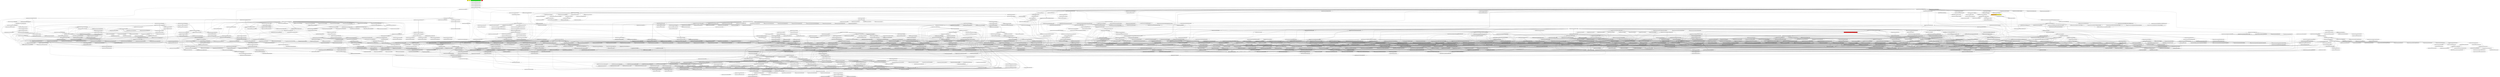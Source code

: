 digraph enhanced {
	"ochiai" [style=striped shape=box fillcolor="yellow"];
	"d4" [style=striped shape=box fillcolor="yellow"];
	"com.google.javascript.rhino.Node$NodeMismatch#2194" [style=striped shape=box fillcolor="orange:yellow"];
	"com.google.javascript.jscomp.NameAnalyzerTest#1236" [style=striped shape=box fillcolor="green"];
	"com.google.javascript.jscomp.NameAnalyzer$FindDependencyScopes#559" [style=striped shape=box fillcolor="red"];
	"real" [style=striped shape=box fillcolor="red"];
	"com.google.javascript.rhino.head.Parser#2728" -> "com.google.javascript.rhino.head.Parser#735";
	"com.google.javascript.jscomp.parsing.IRFactory$TransformDispatcher#864" -> "com.google.javascript.rhino.head.ast.InfixExpression#95";
	"com.google.javascript.rhino.head.ast.PropertyGet#52" -> "com.google.javascript.rhino.head.ast.InfixExpression#95";
	"com.google.javascript.rhino.head.Parser#735" -> "com.google.javascript.rhino.head.ast.AstNode#200";
	"com.google.javascript.rhino.head.Parser#506" -> "com.google.javascript.rhino.head.ast.AstNode#200";
	"com.google.javascript.rhino.head.Parser#590" -> "com.google.javascript.rhino.head.ast.AstNode#200";
	"com.google.javascript.rhino.head.ast.Name#52" -> "com.google.javascript.rhino.head.ast.AstNode#200";
	"com.google.javascript.rhino.head.Parser#1809" -> "com.google.javascript.rhino.head.ast.AstNode#200";
	"com.google.javascript.rhino.head.ast.FunctionNode#201" -> "com.google.javascript.rhino.head.ast.AstNode#200";
	"com.google.javascript.rhino.head.Parser#1042" -> "com.google.javascript.rhino.head.ast.AstNode#200";
	"com.google.javascript.rhino.head.ast.AstNode#208" -> "com.google.javascript.rhino.head.ast.AstNode#200";
	"com.google.javascript.rhino.head.ast.AstNode#260" -> "com.google.javascript.rhino.head.ast.AstNode#200";
	"com.google.javascript.rhino.head.ast.Name#69" -> "com.google.javascript.rhino.head.ast.AstNode#200";
	"com.google.javascript.rhino.head.Parser#2429" -> "com.google.javascript.rhino.head.ast.AstNode#200";
	"com.google.common.collect.ImmutableMapEntry#41" -> "com.google.common.collect.ImmutableEntry#34";
	"com.google.common.collect.ImmutableMapEntry#36" -> "com.google.common.collect.ImmutableEntry#34";
	"com.google.common.collect.LinkedHashMultimap$ValueEntry#172" -> "com.google.common.collect.ImmutableEntry#34";
	"com.google.javascript.jscomp.NameAnalyzer#1850" -> "com.google.javascript.jscomp.NameAnalyzer#1850";
	"com.google.javascript.jscomp.NameAnalyzer#1736" -> "com.google.javascript.jscomp.NameAnalyzer#1850";
	"com.google.javascript.jscomp.parsing.IRFactory$TransformDispatcher#529" -> "com.google.javascript.rhino.head.ast.FunctionNode#216";
	"com.google.javascript.rhino.head.ast.VariableDeclaration#72" -> "com.google.javascript.rhino.head.ast.AstNode#440";
	"com.google.javascript.rhino.head.ast.InfixExpression#60" -> "com.google.javascript.rhino.head.ast.AstNode#440";
	"com.google.javascript.rhino.head.ast.InfixExpression#105" -> "com.google.javascript.rhino.head.ast.AstNode#440";
	"com.google.javascript.rhino.head.ast.InfixExpression#128" -> "com.google.javascript.rhino.head.ast.AstNode#440";
	"com.google.javascript.rhino.head.ast.FunctionCall#57" -> "com.google.javascript.rhino.head.ast.AstNode#440";
	"com.google.javascript.rhino.head.ast.FunctionNode#201" -> "com.google.javascript.rhino.head.ast.AstNode#440";
	"com.google.javascript.rhino.head.ast.ExpressionStatement#90" -> "com.google.javascript.rhino.head.ast.AstNode#440";
	"com.google.javascript.rhino.head.ast.AstNode#260" -> "com.google.javascript.rhino.head.ast.AstNode#440";
	"com.google.javascript.rhino.head.ast.Name#69" -> "com.google.javascript.rhino.head.ast.AstNode#440";
	"com.google.javascript.rhino.head.ast.ParenthesizedExpression#59" -> "com.google.javascript.rhino.head.ast.AstNode#440";
	"com.google.javascript.jscomp.AstValidator#156" -> "com.google.javascript.jscomp.AstValidator#375";
	"com.google.javascript.jscomp.Compiler#2090" -> "com.google.javascript.jscomp.Compiler#2064";
	"com.google.javascript.jscomp.Compiler#2190" -> "com.google.javascript.jscomp.Compiler#2064";
	"com.google.javascript.rhino.head.Parser#2429" -> "com.google.javascript.rhino.head.ast.FunctionCall#128";
	"com.google.javascript.jscomp.parsing.ParserRunner#112" -> "com.google.javascript.rhino.head.CompilerEnvirons#109" [style=bold];
	"com.google.javascript.rhino.jstype.TemplateTypeMap#198" -> "com.google.javascript.rhino.jstype.TemplateTypeMap#252";
	"com.google.javascript.rhino.testing.BaseJSTypeTestCase#234" -> "com.google.javascript.rhino.jstype.JSTypeRegistry#912";
	"com.google.javascript.rhino.jstype.JSType#176" -> "com.google.javascript.rhino.jstype.JSTypeRegistry#912";
	"com.google.javascript.rhino.jstype.JSTypeRegistry#242" -> "com.google.javascript.rhino.jstype.BooleanType#53" [style=bold];
	"com.google.javascript.jscomp.NameAnalyzer#1736" -> "com.google.javascript.jscomp.AstChangeProxy#95";
	"com.google.javascript.jscomp.AstChangeProxy#88" -> "com.google.javascript.jscomp.AstChangeProxy#95";
	"com.google.javascript.rhino.jstype.FunctionType#417" -> "com.google.javascript.rhino.jstype.PrototypeObjectType#105";
	"com.google.javascript.rhino.Node#1028" -> "com.google.javascript.rhino.Node#934";
	"com.google.javascript.jscomp.Scope$Var#192" -> "com.google.javascript.jscomp.Scope#603";
	"com.google.javascript.rhino.head.ast.InfixExpression#60" -> "com.google.javascript.rhino.head.ast.AstNode#208";
	"com.google.javascript.rhino.jstype.JSTypeRegistry#242" -> "com.google.javascript.rhino.jstype.AllType#53" [style=bold];
	"com.google.common.collect.ObjectArrays#112" -> "com.google.common.collect.ObjectArrays#61" [style=bold];
	"com.google.javascript.rhino.Node#1014" -> "com.google.javascript.rhino.Node#1023" [style=bold];
	"com.google.javascript.jscomp.SourceFile$Preloaded#422" -> "com.google.javascript.jscomp.SourceFile#81";
	"com.google.javascript.rhino.head.Parser#463" -> "com.google.javascript.rhino.head.Parser#506" [style=bold];
	"com.google.javascript.jscomp.Normalize$PropagateConstantAnnotationsOverVars#242" -> "com.google.javascript.jscomp.Compiler#2057";
	"com.google.javascript.jscomp.NameAnalyzer#1550" -> "com.google.javascript.jscomp.Compiler#2057";
	"com.google.javascript.jscomp.Normalize$VerifyConstants#301" -> "com.google.javascript.jscomp.Compiler#2057";
	"com.google.javascript.jscomp.Normalize$NormalizeStatements#423" -> "com.google.javascript.jscomp.Compiler#2057";
	"com.google.javascript.jscomp.NameAnalyzer#1402" -> "com.google.javascript.jscomp.Compiler#2057";
	"com.google.javascript.jscomp.NameAnalyzer$RemoveListener#1089" -> "com.google.javascript.jscomp.Compiler#2050";
	"com.google.javascript.jscomp.Normalize$NormalizeStatements#370" -> "com.google.javascript.jscomp.Compiler#2050";
	"com.google.javascript.jscomp.Normalize$PropagateConstantAnnotationsOverVars#242" -> "com.google.javascript.rhino.Node#2350";
	"com.google.javascript.jscomp.NodeUtil#1594" -> "com.google.javascript.rhino.Node#2350";
	"com.google.javascript.jscomp.ClosureCodingConvention#164" -> "com.google.javascript.rhino.Node#2350";
	"com.google.javascript.jscomp.NodeUtil#2871" -> "com.google.javascript.rhino.Node#2350";
	"com.google.javascript.jscomp.PrepareAst$PrepareAnnotations#158" -> "com.google.javascript.rhino.Node#2350";
	"com.google.javascript.jscomp.NodeUtil#1002" -> "com.google.javascript.rhino.Node#2350";
	"com.google.javascript.jscomp.NameAnalyzer#1586" -> "com.google.javascript.rhino.Node#2350";
	"com.google.javascript.jscomp.SimpleDefinitionFinder#137" -> "com.google.javascript.rhino.Node#2350";
	"com.google.javascript.jscomp.GatherSideEffectSubexpressionsCallback#321" -> "com.google.javascript.rhino.Node#2350";
	"com.google.javascript.rhino.IR#156" -> "com.google.javascript.rhino.Node#2350";
	"com.google.javascript.jscomp.NameAnalyzer$FindReferences#854" -> "com.google.javascript.rhino.Node#2350";
	"com.google.javascript.jscomp.Normalize$VerifyConstants#301" -> "com.google.javascript.rhino.Node#2350";
	"com.google.javascript.jscomp.Normalize$NormalizeStatements#423" -> "com.google.javascript.rhino.Node#2350";
	"com.google.javascript.jscomp.CodeGenerator#841" -> "com.google.javascript.rhino.Node#2350";
	"com.google.javascript.jscomp.SyntacticScopeCreator#191" -> "com.google.javascript.rhino.Node#2350";
	"com.google.javascript.jscomp.SimpleDefinitionFinder$DefinitionGatheringCallback#162" -> "com.google.javascript.rhino.Node#2350";
	"com.google.javascript.jscomp.NodeUtil#3088" -> "com.google.javascript.rhino.Node#2350";
	"com.google.javascript.jscomp.MarkNoSideEffectCalls$GatherNoSideEffectFunctions#121" -> "com.google.javascript.rhino.Node#2350";
	"com.google.javascript.jscomp.Compiler#1823" -> "com.google.javascript.jscomp.CodePrinter$Builder#564";
	"com.google.javascript.rhino.head.Parser#735" -> "com.google.javascript.rhino.head.ast.FunctionNode#223";
	"com.google.common.collect.ImmutableMap#135" -> "com.google.common.collect.CollectPreconditions#30";
	"com.google.common.collect.ImmutableMapEntry#36" -> "com.google.common.collect.CollectPreconditions#30";
	"com.google.common.collect.RegularImmutableMap#77" -> "com.google.common.collect.CollectPreconditions#30";
	"com.google.javascript.jscomp.NodeTraversal#502" -> "com.google.javascript.jscomp.NodeTraversal#231";
	"com.google.javascript.jscomp.Normalize$PropagateConstantAnnotationsOverVars#236" -> "com.google.javascript.jscomp.NodeTraversal#231";
	"com.google.javascript.jscomp.Normalize#123" -> "com.google.javascript.jscomp.NodeTraversal#231";
	"com.google.javascript.jscomp.NodeTraversal#493" -> "com.google.javascript.jscomp.NodeTraversal#231";
	"com.google.common.collect.AbstractMapBasedMultiset#264" -> "com.google.common.collect.CollectPreconditions#38";
	"com.google.common.collect.Multisets#893" -> "com.google.common.collect.CollectPreconditions#38";
	"com.google.javascript.jscomp.parsing.IRFactory#526" -> "com.google.javascript.jscomp.parsing.TypeSafeDispatcher#121" [style=bold];
	"com.google.javascript.jscomp.NameAnalyzer#1550" -> "com.google.javascript.jscomp.Scope#610";
	"com.google.javascript.jscomp.SyntacticScopeCreator#191" -> "com.google.javascript.jscomp.Scope#610";
	"com.google.javascript.jscomp.NodeTraversal#231" -> "com.google.javascript.jscomp.NodeTraversal#239";
	"com.google.javascript.jscomp.Normalize#700" -> "com.google.javascript.jscomp.NodeTraversal#239";
	"com.google.common.collect.HashMultiset#72" -> "com.google.common.collect.AbstractMapBasedMultiset#61";
	"com.google.javascript.rhino.Node#1023" -> "com.google.javascript.rhino.Node#1028";
	"com.google.javascript.rhino.Node#1028" -> "com.google.javascript.rhino.Node#1028";
	"com.google.javascript.jscomp.MarkNoSideEffectCalls$SetNoSideEffectCallProperty#175" -> "com.google.javascript.rhino.Node#2358";
	"com.google.javascript.jscomp.NodeUtil#1002" -> "com.google.javascript.rhino.Node#2146";
	"com.google.javascript.rhino.Node$AncestorIterable$1#1361" -> "com.google.javascript.rhino.Node$AncestorIterable$1#1364";
	"com.google.javascript.jscomp.NameAnalyzer#1568" -> "com.google.javascript.rhino.Node$AncestorIterable$1#1364";
	"com.google.javascript.jscomp.parsing.IRFactory#191" -> "com.google.javascript.rhino.head.ast.AstRoot#46";
	"com.google.javascript.jscomp.Compiler#1823" -> "com.google.javascript.jscomp.CodePrinter$Builder#573";
	"com.google.javascript.jscomp.SyntacticScopeCreator#73" -> "com.google.javascript.rhino.Node#2382";
	"com.google.javascript.jscomp.SimpleDefinitionFinder$DefinitionGatheringCallback#162" -> "com.google.javascript.rhino.Node#2382";
	"com.google.javascript.jscomp.DefinitionsRemover#42" -> "com.google.javascript.rhino.Node#2382";
	"com.google.common.collect.RegularImmutableMap#77" -> "com.google.common.collect.ImmutableMap#315";
	"com.google.common.collect.RegularImmutableMap#53" -> "com.google.common.collect.ImmutableMap#315";
	"com.google.javascript.jscomp.CodePrinter#663" -> "com.google.javascript.jscomp.CodePrinter$CompactCodePrinter#409";
	"com.google.javascript.jscomp.NodeTraversal#617" -> "com.google.javascript.jscomp.NodeTraversal#680" [style=bold];
	"com.google.javascript.jscomp.DefinitionsRemover#42" -> "com.google.javascript.jscomp.DefinitionsRemover$AssignmentDefinition#291";
	"com.google.javascript.rhino.jstype.PrototypeObjectType#318" -> "com.google.javascript.rhino.jstype.PrototypeObjectType#366";
	"com.google.javascript.jscomp.AstChangeProxy#95" -> "com.google.javascript.jscomp.AstChangeProxy#70" [style=bold];
	"com.google.javascript.jscomp.SimpleDefinitionFinder$DefinitionGatheringCallback#162" -> "com.google.javascript.jscomp.NodeTraversal#446";
	"com.google.javascript.jscomp.SimpleDefinitionFinder$UseSiteGatheringCallback#276" -> "com.google.javascript.jscomp.NodeTraversal#446";
	"com.google.javascript.rhino.jstype.JSTypeRegistry#242" -> "com.google.javascript.rhino.jstype.StringType#53" [style=bold];
	"com.google.javascript.jscomp.GatherSideEffectSubexpressionsCallback#321" -> "com.google.javascript.jscomp.NodeUtil#990";
	"com.google.javascript.rhino.Node#941" -> "com.google.javascript.rhino.Node#951" [style=bold];
	"com.google.javascript.rhino.head.Parser#506" -> "com.google.javascript.rhino.head.ast.AstRoot#38" [style=bold];
	"com.google.javascript.rhino.jstype.FunctionType#453" -> "com.google.javascript.rhino.jstype.FunctionType#849" [style=bold];
	"com.google.javascript.jscomp.NodeUtil#1002" -> "com.google.javascript.rhino.Node#2134";
	"com.google.common.collect.RegularImmutableMap#152" -> "com.google.common.collect.ImmutableEntry#44";
	"com.google.common.collect.ImmutableMapEntry#41" -> "com.google.common.collect.ImmutableEntry#44";
	"com.google.javascript.jscomp.SuppressDocWarningsGuard#40" -> "com.google.common.collect.ImmutableEntry#44";
	"com.google.common.collect.ImmutableMap$Builder#220" -> "com.google.common.collect.ImmutableEntry#44";
	"com.google.common.collect.LinkedHashMultimap$ValueSet$1#378" -> "com.google.common.collect.ImmutableEntry#44";
	"com.google.javascript.jscomp.AstValidator#360" -> "com.google.javascript.jscomp.AstValidator#368";
	"com.google.javascript.jscomp.PrepareAst$PrepareAnnotations#125" -> "com.google.javascript.rhino.Node#2374" [style=bold];
	"com.google.javascript.rhino.jstype.JSTypeRegistry#998" -> "com.google.javascript.rhino.jstype.AllType#58";
	"com.google.common.collect.RegularImmutableMap#152" -> "com.google.common.collect.ImmutableEntry#40";
	"com.google.common.collect.ImmutableMapEntry#41" -> "com.google.common.collect.ImmutableEntry#40";
	"com.google.javascript.jscomp.SuppressDocWarningsGuard#40" -> "com.google.common.collect.ImmutableEntry#40";
	"com.google.common.collect.ImmutableMap$Builder#220" -> "com.google.common.collect.ImmutableEntry#40";
	"com.google.common.collect.RegularImmutableMap#103" -> "com.google.common.collect.ImmutableEntry#40";
	"com.google.common.collect.RegularImmutableMap#53" -> "com.google.common.collect.ImmutableEntry#40";
	"com.google.javascript.rhino.head.Parser#735" -> "com.google.javascript.rhino.head.ast.FunctionNode#201";
	"com.google.javascript.rhino.head.Parser#932" -> "com.google.javascript.rhino.head.Parser#1809";
	"com.google.common.collect.Sets#182" -> "com.google.common.collect.Sets#201";
	"com.google.javascript.rhino.head.ContextFactory#409" -> "com.google.javascript.rhino.head.Kit#284";
	"com.google.javascript.rhino.head.ContextFactory#420" -> "com.google.javascript.rhino.head.Kit#284";
	"com.google.javascript.jscomp.AstValidator#156" -> "com.google.javascript.jscomp.AstValidator#360";
	"com.google.javascript.jscomp.NodeTraversal#516" -> "com.google.javascript.jscomp.NodeTraversal#692";
	"com.google.javascript.rhino.head.Parser#2519" -> "com.google.javascript.rhino.head.CompilerEnvirons#114";
	"com.google.javascript.rhino.head.Parser#2825" -> "com.google.javascript.rhino.head.CompilerEnvirons#114";
	"com.google.common.collect.AbstractMapBasedMultimap$WrappedCollection$WrappedIterator#458" -> "com.google.common.collect.AbstractMapBasedMultimap#91";
	"com.google.common.collect.AbstractMapBasedMultimap$WrappedCollection#377" -> "com.google.common.collect.AbstractMapBasedMultimap#91";
	"com.google.javascript.jscomp.Normalize$NormalizeStatements#386" -> "com.google.javascript.jscomp.Normalize$NormalizeStatements#463";
	"com.google.javascript.rhino.head.TokenStream#1249" -> "com.google.javascript.rhino.head.TokenStream#1329" [style=bold];
	"com.google.javascript.rhino.jstype.PrototypeObjectType#105" -> "com.google.javascript.rhino.jstype.PrototypeObjectType#115";
	"com.google.javascript.rhino.jstype.JSTypeRegistry#242" -> "com.google.javascript.rhino.jstype.PrototypeObjectType#115";
	"com.google.javascript.rhino.jstype.InstanceObjectType#60" -> "com.google.javascript.rhino.jstype.PrototypeObjectType#115";
	"com.google.javascript.rhino.jstype.FunctionType#368" -> "com.google.javascript.rhino.jstype.PrototypeObjectType#115";
	"com.google.javascript.rhino.jstype.FunctionType#138" -> "com.google.javascript.rhino.jstype.PrototypeObjectType#115";
	"com.google.javascript.jscomp.Compiler#507" -> "com.google.javascript.jscomp.JSModule#205";
	"com.google.javascript.jscomp.Compiler#461" -> "com.google.javascript.jscomp.JSModule#205";
	"com.google.javascript.jscomp.Compiler#483" -> "com.google.javascript.jscomp.JSModule#205";
	"com.google.javascript.rhino.Node#934" -> "com.google.javascript.rhino.Node#941";
	"com.google.javascript.jscomp.CodeGenerator#108" -> "com.google.javascript.jscomp.CodePrinter$MappedCodePrinter#92";
	"com.google.javascript.jscomp.NameAnalyzer#1703" -> "com.google.javascript.jscomp.AstChangeProxy#88";
	"com.google.javascript.rhino.Node$AncestorIterable#1361" -> "com.google.javascript.rhino.Node$AncestorIterable$1#1361";
	"com.google.javascript.rhino.Node$AncestorIterable$1#1361" -> "com.google.javascript.rhino.Node$AncestorIterable$1#1361";
	"com.google.javascript.jscomp.NameAnalyzer#1568" -> "com.google.javascript.rhino.Node$AncestorIterable$1#1361";
	"com.google.javascript.rhino.head.Parser#1809" -> "com.google.javascript.rhino.head.ast.VariableDeclaration#124";
	"com.google.javascript.jscomp.GatherSideEffectSubexpressionsCallback#230" -> "com.google.javascript.rhino.Node#2378";
	"com.google.common.collect.HashMultiset#34" -> "com.google.common.collect.AbstractMapBasedMultiset#201";
	"com.google.javascript.jscomp.NodeUtil#2871" -> "com.google.javascript.jscomp.NodeUtil#2099";
	"com.google.javascript.jscomp.Normalize$NormalizeStatements#423" -> "com.google.javascript.jscomp.NodeUtil#2099";
	"com.google.javascript.jscomp.NameAnalyzer$FindDeclarationsAndSetters#637" -> "com.google.javascript.jscomp.NodeUtil#2099";
	"com.google.javascript.jscomp.NameAnalyzer#1402" -> "com.google.javascript.jscomp.NodeUtil#2099";
	"com.google.javascript.jscomp.NodeUtil#3088" -> "com.google.javascript.jscomp.NodeUtil#2099";
	"com.google.javascript.jscomp.DefinitionsRemover#42" -> "com.google.javascript.jscomp.NodeUtil#2099";
	"com.google.javascript.jscomp.parsing.ParserRunner#112" -> "com.google.javascript.rhino.head.CompilerEnvirons#143" [style=bold];
	"com.google.javascript.jscomp.parsing.Config#91" -> "com.google.common.collect.ImmutableMap$Builder#205";
	"com.google.javascript.jscomp.RhinoErrorReporter#85" -> "com.google.common.collect.ImmutableMap$Builder#205";
	"com.google.common.collect.ImmutableMap$Builder#220" -> "com.google.common.collect.ImmutableMap$Builder#205";
	"com.google.javascript.rhino.head.Parser#2080" -> "com.google.javascript.rhino.head.Parser#2091" [style=bold];
	"com.google.javascript.jscomp.AstValidator#346" -> "com.google.javascript.jscomp.AstValidator#334";
	"com.google.javascript.jscomp.AstValidator#327" -> "com.google.javascript.jscomp.AstValidator#334";
	"com.google.common.collect.AbstractMultiset$EntrySet#177" -> "com.google.common.collect.AbstractMapBasedMultiset#87";
	"com.google.javascript.jscomp.NodeTraversal#617" -> "com.google.javascript.jscomp.NodeTraversal#661";
	"com.google.javascript.jscomp.MakeDeclaredNamesUnique#77" -> "com.google.javascript.jscomp.NodeTraversal#661";
	"com.google.javascript.rhino.head.Parser#735" -> "com.google.javascript.rhino.head.CompilerEnvirons#148";
	"com.google.javascript.rhino.head.Parser#892" -> "com.google.javascript.rhino.head.CompilerEnvirons#148";
	"com.google.javascript.jscomp.Scope#410" -> "com.google.javascript.jscomp.Scope#402" [style=bold];
	"com.google.javascript.jscomp.parsing.ParserRunner#112" -> "com.google.javascript.rhino.head.CompilerEnvirons#95" [style=bold];
	"com.google.javascript.rhino.jstype.FunctionType#66" -> "com.google.javascript.rhino.jstype.PrototypeObjectType#302";
	"com.google.javascript.rhino.jstype.JSType#1307" -> "com.google.javascript.rhino.jstype.PrototypeObjectType#302";
	"com.google.javascript.rhino.jstype.JSTypeRegistry#646" -> "com.google.javascript.rhino.jstype.PrototypeObjectType#302";
	"com.google.javascript.jscomp.SyntacticScopeCreator#113" -> "com.google.javascript.jscomp.SyntacticScopeCreator#191";
	"com.google.javascript.jscomp.Tracer#235" -> "com.google.javascript.jscomp.Tracer#959";
	"com.google.javascript.jscomp.Tracer#408" -> "com.google.javascript.jscomp.Tracer#959";
	"com.google.javascript.rhino.jstype.JSType#1411" -> "com.google.javascript.rhino.jstype.BooleanType#103";
	"com.google.javascript.jscomp.NodeTraversal#516" -> "com.google.javascript.jscomp.MarkNoSideEffectCalls$SetNoSideEffectCallProperty#175";
	"com.google.javascript.jscomp.AstValidator#621" -> "com.google.javascript.jscomp.AstValidator#327";
	"com.google.javascript.jscomp.AstValidator#340" -> "com.google.javascript.jscomp.AstValidator#327";
	"com.google.javascript.jscomp.AstValidator#391" -> "com.google.javascript.jscomp.AstValidator#327";
	"com.google.common.collect.LinkedListMultimap$ValueForKeyIterator#471" -> "com.google.common.collect.LinkedListMultimap$ValueForKeyIterator#512";
	"com.google.common.collect.HashMultiset#34" -> "com.google.common.collect.AbstractMapBasedMultiset#264";
	"com.google.javascript.jscomp.Compiler#275" -> "com.google.javascript.jscomp.CompilerOptions#1416" [style=bold];
	"com.google.javascript.rhino.head.Parser#2069" -> "com.google.javascript.rhino.head.Parser#2080" [style=bold];
	"com.google.javascript.jscomp.AstValidator#360" -> "com.google.javascript.jscomp.AstValidator#346" [style=bold];
	"com.google.javascript.rhino.jstype.BooleanType#103" -> "com.google.javascript.rhino.jstype.BooleanType#108" [style=bold];
	"com.google.javascript.jscomp.AstValidator#156" -> "com.google.javascript.jscomp.AstValidator#340";
	"com.google.javascript.jscomp.CodeGenerator#108" -> "com.google.javascript.rhino.Node#2394";
	"com.google.javascript.jscomp.LineNumberCheck#61" -> "com.google.javascript.rhino.Node#2394";
	"com.google.javascript.jscomp.NodeUtil#1775" -> "com.google.javascript.rhino.Node#2394";
	"com.google.javascript.jscomp.NodeUtil#2932" -> "com.google.javascript.rhino.Node#2394";
	"com.google.javascript.jscomp.CompilerInput#117" -> "com.google.javascript.rhino.Node#2394";
	"com.google.javascript.jscomp.LineNumberCheck#69" -> "com.google.javascript.rhino.Node#2394";
	"com.google.javascript.rhino.head.Context#358" -> "com.google.javascript.rhino.head.Context#378" [style=bold];
	"com.google.javascript.jscomp.Normalize$NormalizeStatements#386" -> "com.google.javascript.jscomp.AbstractCompiler#195";
	"com.google.javascript.jscomp.Normalize#123" -> "com.google.javascript.jscomp.AbstractCompiler#195";
	"com.google.javascript.jscomp.NameAnalyzer#1703" -> "com.google.javascript.jscomp.NameAnalyzer#1800" [style=bold];
	"com.google.javascript.jscomp.NameAnalyzer$FindReferences#805" -> "com.google.javascript.rhino.Node#2390";
	"com.google.javascript.jscomp.NameAnalyzer$FindDeclarationsAndSetters#637" -> "com.google.javascript.jscomp.NodeTraversal#672";
	"com.google.javascript.jscomp.MakeDeclaredNamesUnique#100" -> "com.google.javascript.jscomp.NodeTraversal#672";
	"com.google.javascript.jscomp.SimpleDefinitionFinder$DefinitionGatheringCallback#162" -> "com.google.javascript.jscomp.NodeTraversal#672";
	"com.google.javascript.jscomp.NameAnalyzer$FindDependencyScopes#505" -> "com.google.javascript.jscomp.NodeTraversal#672";
	"com.google.javascript.jscomp.NameAnalyzer#1402" -> "com.google.javascript.jscomp.NodeTraversal#672";
	"com.google.javascript.jscomp.MakeDeclaredNamesUnique#77" -> "com.google.javascript.jscomp.NodeTraversal#672";
	"com.google.common.collect.RegularImmutableMap$EntrySet#201" -> "com.google.common.collect.RegularImmutableMap#34" [style=bold];
	"com.google.common.collect.Iterators#1063" -> "com.google.common.collect.Iterators$12#1063" [style=bold];
	"com.google.javascript.jscomp.ComposeWarningsGuard$GuardComparator#51" -> "com.google.javascript.jscomp.ComposeWarningsGuard$GuardComparator#62";
	"com.google.javascript.jscomp.Compiler#372" -> "com.google.common.collect.Iterators$12#1067";
	"com.google.javascript.jscomp.Compiler#441" -> "com.google.common.collect.Iterators$12#1067";
	"com.google.javascript.jscomp.NodeTraversal#446" -> "com.google.javascript.jscomp.NodeTraversal#439";
	"com.google.javascript.jscomp.NodeTraversal#672" -> "com.google.javascript.jscomp.NodeTraversal#676";
	"com.google.javascript.jscomp.Compiler#372" -> "com.google.common.collect.Iterators$12#1071";
	"com.google.javascript.jscomp.Compiler#441" -> "com.google.common.collect.Iterators$12#1071";
	"com.google.javascript.rhino.head.ast.Symbol#33" -> "com.google.javascript.rhino.head.ast.Symbol#69" [style=bold];
	"com.google.javascript.rhino.jstype.JSType#1242" -> "com.google.javascript.rhino.jstype.UnknownType#103";
	"com.google.javascript.jscomp.CodeConsumer#153" -> "com.google.javascript.jscomp.CodePrinter$CompactCodePrinter#472";
	"com.google.javascript.jscomp.SyntacticScopeCreator#57" -> "com.google.javascript.jscomp.Scope#410";
	"com.google.javascript.rhino.head.ast.Scope#187" -> "com.google.javascript.rhino.head.ast.Symbol#62" [style=bold];
	"com.google.javascript.rhino.head.Context#378" -> "com.google.javascript.rhino.head.Context#383" [style=bold];
	"com.google.common.collect.AbstractMapBasedMultiset#87" -> "com.google.common.collect.AbstractMapBasedMultiset$1#89" [style=bold];
	"com.google.javascript.jscomp.AstValidator#375" -> "com.google.javascript.jscomp.AstValidator#792";
	"com.google.javascript.jscomp.AstValidator#391" -> "com.google.javascript.jscomp.AstValidator#792";
	"com.google.javascript.jscomp.Compiler#2090" -> "com.google.javascript.jscomp.Compiler#2085" [style=bold];
	"com.google.javascript.rhino.head.Parser#735" -> "com.google.javascript.rhino.head.ast.ScriptNode#66";
	"com.google.javascript.rhino.head.Parser#506" -> "com.google.javascript.rhino.head.ast.ScriptNode#66";
	"com.google.javascript.jscomp.parsing.IRFactory#181" -> "com.google.javascript.rhino.Node#1093";
	"com.google.javascript.jscomp.JsAst#82" -> "com.google.javascript.rhino.Node#1093";
	"com.google.common.collect.AbstractMultiset$EntrySet#171" -> "com.google.common.collect.Multisets$EntrySet#947" [style=bold];
	"com.google.javascript.jscomp.ComposeWarningsGuard#78" -> "com.google.javascript.jscomp.ComposeWarningsGuard$GuardComparator#51";
	"com.google.javascript.jscomp.ComposeWarningsGuard#87" -> "com.google.javascript.jscomp.ComposeWarningsGuard$GuardComparator#51";
	"com.google.javascript.jscomp.ComposeWarningsGuard$GuardComparator#51" -> "com.google.javascript.jscomp.ComposeWarningsGuard$GuardComparator#56" [style=bold];
	"com.google.javascript.jscomp.parsing.IRFactory#1529" -> "com.google.javascript.rhino.Node#514";
	"com.google.javascript.rhino.jstype.FunctionParamBuilder#135" -> "com.google.javascript.rhino.Node#514";
	"com.google.javascript.jscomp.AstValidator#85" -> "com.google.javascript.jscomp.AstValidator#307" [style=bold];
	"com.google.javascript.jscomp.JsAst#82" -> "com.google.javascript.jscomp.Compiler#2090" [style=bold];
	"com.google.javascript.jscomp.CodePrinter$CompactCodePrinter#441" -> "com.google.javascript.jscomp.CodePrinter$MappedCodePrinter#61";
	"com.google.javascript.jscomp.Normalize#123" -> "com.google.javascript.jscomp.Normalize$FindExposeAnnotations#165";
	"com.google.javascript.jscomp.Normalize$FindExposeAnnotations#165" -> "com.google.javascript.jscomp.Normalize$FindExposeAnnotations#165";
	"com.google.javascript.rhino.head.Parser#1921" -> "com.google.javascript.rhino.head.ast.Symbol#33" [style=bold];
	"com.google.javascript.jscomp.CodePrinter$CompactCodePrinter#409" -> "com.google.javascript.jscomp.CodePrinter$CompactCodePrinter#441" [style=bold];
	"com.google.javascript.jscomp.NodeTraversal#516" -> "com.google.javascript.jscomp.Normalize$FindExposeAnnotations#169";
	"com.google.javascript.rhino.head.ast.AstRoot#38" -> "com.google.javascript.rhino.head.ast.ScriptNode#50";
	"com.google.javascript.rhino.head.ast.FunctionNode#100" -> "com.google.javascript.rhino.head.ast.ScriptNode#50";
	"com.google.javascript.rhino.Node#2146" -> "com.google.javascript.rhino.Node#2173";
	"com.google.javascript.rhino.Node#2134" -> "com.google.javascript.rhino.Node#2173";
	"com.google.common.collect.Multisets#1049" -> "com.google.common.collect.AbstractMapBasedMultiset$1#94" [style=bold];
	"com.google.javascript.rhino.jstype.JSTypeRegistry#242" -> "com.google.javascript.rhino.jstype.ErrorFunctionType#51" [style=bold];
	"com.google.common.collect.Iterators#1033" -> "com.google.common.collect.Iterators#119";
	"com.google.javascript.jscomp.NodeTraversal#661" -> "com.google.javascript.jscomp.Scope#433";
	"com.google.javascript.jscomp.NodeTraversal#582" -> "com.google.javascript.jscomp.Scope#433";
	"com.google.javascript.rhino.jstype.FunctionType#66" -> "com.google.javascript.rhino.jstype.PrototypeObjectType#313";
	"com.google.javascript.rhino.jstype.JSTypeRegistry#646" -> "com.google.javascript.rhino.jstype.PrototypeObjectType#313";
	"com.google.javascript.jscomp.Normalize$NormalizeStatements#386" -> "com.google.javascript.jscomp.Normalize$NormalizeStatements#423";
	"com.google.javascript.rhino.head.Parser#2429" -> "com.google.javascript.rhino.head.ast.FunctionCall#114";
	"com.google.javascript.jscomp.SyntacticScopeCreator#73" -> "com.google.javascript.jscomp.Scope#437";
	"com.google.javascript.rhino.head.ast.Symbol#33" -> "com.google.javascript.rhino.head.ast.Symbol#49" [style=bold];
	"com.google.common.collect.HashMultiset#34" -> "com.google.common.collect.AbstractMapBasedMultiset#82" [style=bold];
	"com.google.javascript.jscomp.CodeConsumer#153" -> "com.google.javascript.jscomp.CodePrinter$CompactCodePrinter#451";
	"com.google.javascript.jscomp.CodeConsumer#76" -> "com.google.javascript.jscomp.CodePrinter$CompactCodePrinter#451";
	"com.google.javascript.jscomp.CodeConsumer#181" -> "com.google.javascript.jscomp.CodePrinter$CompactCodePrinter#451";
	"com.google.javascript.jscomp.CodeConsumer#80" -> "com.google.javascript.jscomp.CodePrinter$CompactCodePrinter#451";
	"com.google.javascript.rhino.head.ast.ScriptNode#243" -> "com.google.javascript.rhino.head.ast.Symbol#42" [style=bold];
	"com.google.javascript.rhino.jstype.UnionTypeBuilder#123" -> "com.google.javascript.rhino.jstype.PrototypeObjectType#318";
	"com.google.common.collect.ImmutableMap$Builder#205" -> "com.google.common.collect.ImmutableMap#135";
	"com.google.javascript.jscomp.NameAnalyzer$FindReferences#996" -> "com.google.javascript.jscomp.NodeUtil#2058";
	"com.google.javascript.jscomp.NameAnalyzer$FindReferences#911" -> "com.google.javascript.jscomp.NodeUtil#2058";
	"com.google.javascript.jscomp.Compiler#1064" -> "com.google.javascript.rhino.InputId#61";
	"com.google.javascript.jscomp.Compiler#1099" -> "com.google.javascript.rhino.InputId#61";
	"com.google.javascript.jscomp.parsing.Config#91" -> "com.google.common.collect.ImmutableMap$Builder#248";
	"com.google.javascript.jscomp.RhinoErrorReporter#85" -> "com.google.common.collect.ImmutableMap$Builder#248";
	"com.google.javascript.rhino.head.ast.ScriptNode#50" -> "com.google.javascript.rhino.head.ast.Scope#38" [style=bold];
	"com.google.javascript.rhino.head.Parser#2004" -> "com.google.javascript.rhino.head.Parser#3818";
	"com.google.javascript.rhino.head.Parser#2374" -> "com.google.javascript.rhino.head.Parser#2728";
	"com.google.javascript.rhino.jstype.FunctionParamBuilder#95" -> "com.google.javascript.rhino.jstype.JSTypeRegistry#998";
	"com.google.javascript.rhino.jstype.FunctionParamBuilder#80" -> "com.google.javascript.rhino.jstype.JSTypeRegistry#998";
	"com.google.javascript.jscomp.CompilerOptions#1195" -> "com.google.javascript.jscomp.DiagnosticGroupWarningsGuard#30";
	"com.google.javascript.jscomp.SuppressDocWarningsGuard#40" -> "com.google.javascript.jscomp.DiagnosticGroupWarningsGuard#30";
	"com.google.javascript.jscomp.parsing.Config#91" -> "com.google.common.collect.ImmutableMap#372";
	"com.google.javascript.jscomp.parsing.IRFactory#441" -> "com.google.javascript.jscomp.parsing.IRFactory#516";
	"com.google.javascript.jscomp.parsing.IRFactory#83" -> "com.google.javascript.jscomp.parsing.IRFactory#516";
	"com.google.common.collect.ImmutableList#303" -> "com.google.common.collect.ObjectArrays#226";
	"com.google.javascript.jscomp.CompilerTestCase#773" -> "com.google.javascript.jscomp.Compiler#1815";
	"com.google.javascript.jscomp.NameAnalyzer$FindReferences#854" -> "com.google.javascript.jscomp.NameAnalyzer$FindReferences#911";
	"com.google.javascript.jscomp.parsing.IRFactory#441" -> "com.google.javascript.jscomp.parsing.IRFactory#510";
	"com.google.javascript.jscomp.parsing.IRFactory#83" -> "com.google.javascript.jscomp.parsing.IRFactory#510";
	"com.google.javascript.rhino.jstype.JSType#1233" -> "com.google.javascript.rhino.jstype.JSType#1242";
	"com.google.javascript.rhino.jstype.PrototypeObjectType#318" -> "com.google.javascript.rhino.jstype.JSType#1242";
	"com.google.javascript.jscomp.AstValidator#77" -> "com.google.javascript.jscomp.AstValidator#85";
	"com.google.common.collect.LinkedHashMultimap$ValueSet#359" -> "com.google.common.collect.LinkedHashMultimap$ValueSet$1#359" [style=bold];
	"com.google.javascript.jscomp.CodingConventions$Proxy#105" -> "com.google.javascript.jscomp.CodingConventions$DefaultCodingConvention#298";
	"com.google.javascript.rhino.jstype.UnionTypeBuilder#317" -> "com.google.javascript.rhino.jstype.UnionType#80" [style=bold];
	"com.google.javascript.jscomp.AstValidator#475" -> "com.google.javascript.jscomp.AstValidator#768";
	"com.google.javascript.jscomp.AstValidator#69" -> "com.google.javascript.jscomp.AstValidator#768";
	"com.google.javascript.jscomp.AstValidator#279" -> "com.google.javascript.jscomp.AstValidator#768";
	"com.google.javascript.jscomp.AstValidator#621" -> "com.google.javascript.jscomp.AstValidator#768";
	"com.google.javascript.jscomp.AstValidator#346" -> "com.google.javascript.jscomp.AstValidator#768";
	"com.google.javascript.jscomp.AstValidator#368" -> "com.google.javascript.jscomp.AstValidator#768";
	"com.google.javascript.jscomp.AstValidator#340" -> "com.google.javascript.jscomp.AstValidator#768";
	"com.google.javascript.jscomp.AstValidator#375" -> "com.google.javascript.jscomp.AstValidator#768";
	"com.google.javascript.jscomp.AstValidator#391" -> "com.google.javascript.jscomp.AstValidator#768";
	"com.google.javascript.jscomp.AstValidator#85" -> "com.google.javascript.jscomp.AstValidator#768";
	"com.google.javascript.jscomp.AstValidator#360" -> "com.google.javascript.jscomp.AstValidator#768";
	"com.google.javascript.jscomp.AstValidator#77" -> "com.google.javascript.jscomp.AstValidator#768";
	"com.google.javascript.jscomp.AstValidator#85" -> "com.google.javascript.jscomp.AstValidator#300" [style=bold];
	"com.google.javascript.rhino.Node$ObjectPropListItem#317" -> "com.google.javascript.rhino.InputId#74";
	"com.google.javascript.jscomp.DiagnosticGroupWarningsGuard#47" -> "com.google.javascript.jscomp.DiagnosticGroup#110" [style=bold];
	"com.google.javascript.rhino.head.Parser#735" -> "com.google.javascript.rhino.head.Parser$PerFunctionVariables#3517";
	"com.google.javascript.jscomp.Compiler#372" -> "com.google.javascript.jscomp.Compiler#398";
	"com.google.common.collect.ImmutableMap#273" -> "com.google.common.collect.RegularImmutableMap#77";
	"com.google.javascript.jscomp.Normalize$NormalizeStatements#507" -> "com.google.javascript.jscomp.Normalize$NormalizeStatements#648";
	"com.google.javascript.jscomp.parsing.IRFactory#397" -> "com.google.javascript.jscomp.parsing.IRFactory#526";
	"com.google.javascript.jscomp.parsing.IRFactory#367" -> "com.google.javascript.jscomp.parsing.IRFactory#526";
	"com.google.common.collect.ImmutableSet#364" -> "com.google.common.collect.ImmutableSet#179";
	"com.google.common.collect.ImmutableSet#151" -> "com.google.common.collect.ImmutableSet#179";
	"com.google.javascript.jscomp.CodeGenerator#108" -> "com.google.javascript.jscomp.CodeGenerator#841";
	"com.google.javascript.jscomp.Normalize$PropagateConstantAnnotationsOverVars#242" -> "com.google.javascript.jscomp.NodeTraversal#633";
	"com.google.javascript.jscomp.Normalize$VerifyConstants#301" -> "com.google.javascript.jscomp.NodeTraversal#633";
	"com.google.javascript.jscomp.Normalize$ScopeTicklingCallback#831" -> "com.google.javascript.jscomp.NodeTraversal#633";
	"com.google.javascript.jscomp.SimpleDefinitionFinder$UseSiteGatheringCallback#276" -> "com.google.javascript.jscomp.NodeTraversal#633";
	"com.google.javascript.jscomp.NameAnalyzer#1402" -> "com.google.javascript.jscomp.NodeTraversal#633";
	"com.google.javascript.jscomp.CompilerTestCase#178" -> "com.google.javascript.jscomp.CompilerOptions#901";
	"com.google.javascript.jscomp.CodePrinter$Builder#564" -> "com.google.javascript.jscomp.CompilerOptions#901";
	"com.google.javascript.jscomp.AstValidator#475" -> "com.google.javascript.jscomp.AstValidator#776";
	"com.google.javascript.jscomp.AstValidator#69" -> "com.google.javascript.jscomp.AstValidator#776";
	"com.google.javascript.jscomp.AstValidator#621" -> "com.google.javascript.jscomp.AstValidator#776";
	"com.google.javascript.jscomp.AstValidator#346" -> "com.google.javascript.jscomp.AstValidator#776";
	"com.google.javascript.jscomp.AstValidator#340" -> "com.google.javascript.jscomp.AstValidator#776";
	"com.google.javascript.jscomp.AstValidator#360" -> "com.google.javascript.jscomp.AstValidator#776";
	"com.google.javascript.jscomp.AstValidator#602" -> "com.google.javascript.jscomp.AstValidator#776";
	"com.google.javascript.jscomp.AstValidator#69" -> "com.google.javascript.jscomp.AstValidator#77";
	"com.google.javascript.rhino.head.CompilerEnvirons#33" -> "com.google.javascript.rhino.head.CompilerEnvirons#63";
	"com.google.javascript.jscomp.CodingConventions$Proxy#89" -> "com.google.javascript.jscomp.CodingConventions$DefaultCodingConvention#283";
	"com.google.javascript.jscomp.CompilerTestCase#773" -> "com.google.javascript.jscomp.RecentChange#23";
	"com.google.javascript.jscomp.Compiler#246" -> "com.google.javascript.jscomp.RecentChange#23";
	"com.google.common.base.Joiner#183" -> "com.google.common.base.Joiner#193" [style=bold];
	"com.google.javascript.jscomp.NameAnalyzer$NameInformation#189" -> "com.google.javascript.jscomp.NameAnalyzer$NameInformation#189";
	"com.google.javascript.jscomp.NameAnalyzer#1515" -> "com.google.javascript.jscomp.NameAnalyzer$NameInformation#189";
	"com.google.javascript.rhino.jstype.NoType#65" -> "com.google.javascript.rhino.jstype.NoObjectType#67";
	"com.google.javascript.rhino.jstype.JSTypeRegistry#242" -> "com.google.javascript.rhino.jstype.NoObjectType#67";
	"com.google.javascript.rhino.head.ast.Block#41" -> "com.google.javascript.rhino.head.ast.AstNode#260";
	"com.google.javascript.rhino.jstype.JSTypeRegistry#1042" -> "com.google.javascript.rhino.jstype.UnionTypeBuilder#317" [style=bold];
	"com.google.javascript.rhino.jstype.JSTypeRegistry#194" -> "com.google.javascript.rhino.jstype.TemplateTypeMap#71";
	"com.google.javascript.rhino.jstype.JSTypeRegistry#1489" -> "com.google.javascript.rhino.jstype.TemplateTypeMap#71";
	"com.google.javascript.jscomp.NameAnalyzer$RemoveListener#1086" -> "com.google.javascript.jscomp.NameAnalyzer$RemoveListener#1086";
	"com.google.javascript.jscomp.NameAnalyzer#1196" -> "com.google.javascript.jscomp.NameAnalyzer$RemoveListener#1086";
	"com.google.javascript.jscomp.AstChangeProxy#70" -> "com.google.javascript.jscomp.NameAnalyzer$RemoveListener#1089" [style=bold];
	"com.google.javascript.jscomp.graph.FixedPointGraphTraversal#93" -> "com.google.javascript.jscomp.graph.LinkedDirectedGraph#286";
	"com.google.common.collect.AbstractMapBasedMultimap$WrappedCollection$WrappedIterator#479" -> "com.google.common.collect.LinkedHashMultimap$ValueSet$1#372";
	"com.google.common.collect.LinkedHashMultimap$ValueSet$1#378" -> "com.google.common.collect.LinkedHashMultimap$ValueSet$1#372";
	"com.google.javascript.rhino.jstype.UnionTypeBuilder#317" -> "com.google.javascript.rhino.jstype.UnionTypeBuilder#327" [style=bold];
	"com.google.javascript.jscomp.parsing.Config#91" -> "com.google.common.collect.ImmutableMap$Builder#230" [style=bold];
	"com.google.javascript.jscomp.CodePrinter#36" -> "com.google.javascript.jscomp.CodePrinter#663" [style=bold];
	"com.google.javascript.jscomp.CodeGenerator#108" -> "com.google.javascript.jscomp.NodeUtil#1191";
	"com.google.javascript.jscomp.CodeGenerator#937" -> "com.google.javascript.jscomp.NodeUtil#1191";
	"com.google.common.collect.AbstractMultiset#167" -> "com.google.common.collect.AbstractMultiset#186" [style=bold];
	"com.google.common.collect.AbstractMapBasedMultimap$WrappedCollection$WrappedIterator#485" -> "com.google.common.collect.LinkedHashMultimap$ValueSet$1#378";
	"com.google.javascript.jscomp.graph.LinkedDirectedGraph#72" -> "com.google.javascript.jscomp.graph.DiGraph#28" [style=bold];
	"com.google.javascript.jscomp.parsing.ParserRunner#112" -> "com.google.javascript.rhino.head.CompilerEnvirons#33" [style=bold];
	"com.google.javascript.jscomp.CompilerTestCase#773" -> "com.google.javascript.jscomp.RecentChange#36";
	"com.google.javascript.jscomp.CompilerTestCase#773" -> "com.google.javascript.jscomp.NodeUtil#3357";
	"com.google.javascript.jscomp.CompilerTestCase#773" -> "com.google.common.base.Joiner#183";
	"com.google.common.base.Joiner#201" -> "com.google.common.base.Joiner#183";
	"com.google.javascript.jscomp.Compiler#965" -> "com.google.javascript.jscomp.RecentChange#32";
	"com.google.javascript.jscomp.CompilerTestCase#773" -> "com.google.javascript.jscomp.RecentChange#32";
	"com.google.javascript.jscomp.CompilerTestCase#461" -> "com.google.javascript.jscomp.Compiler#372";
	"com.google.javascript.jscomp.CompilerTestCase#1025" -> "com.google.javascript.jscomp.Compiler#372";
	"com.google.common.collect.RegularImmutableMap#103" -> "com.google.common.collect.ImmutableMap#149";
	"com.google.javascript.jscomp.Normalize$NormalizeStatements#507" -> "com.google.javascript.jscomp.Normalize$NormalizeStatements#625" [style=bold];
	"com.google.javascript.jscomp.parsing.Config#91" -> "com.google.common.collect.ImmutableMap#144";
	"com.google.javascript.jscomp.RhinoErrorReporter#85" -> "com.google.common.collect.ImmutableMap#144";
	"com.google.common.collect.ImmutableMap$Builder#248" -> "com.google.common.collect.RegularImmutableMap#53";
	"com.google.javascript.rhino.head.Parser#463" -> "com.google.javascript.rhino.head.AttachJsDocs#94";
	"com.google.javascript.rhino.jstype.UnionTypeBuilder#123" -> "com.google.javascript.rhino.jstype.JSType#1233" [style=bold];
	"com.google.javascript.jscomp.CompilerInput#117" -> "com.google.javascript.jscomp.JsAst#49";
	"com.google.common.collect.ImmutableSet#179" -> "com.google.common.collect.ObjectArrays#239";
	"com.google.common.collect.ObjectArrays#230" -> "com.google.common.collect.ObjectArrays#239";
	"com.google.javascript.jscomp.CodeGenerator#108" -> "com.google.javascript.jscomp.CodePrinter$MappedCodePrinter#115";
	"com.google.common.collect.LinkedHashMultimap$ValueSet$1#372" -> "com.google.common.collect.LinkedHashMultimap$ValueSet$1#365" [style=bold];
	"com.google.javascript.jscomp.AstValidator#279" -> "com.google.javascript.jscomp.AstValidator#94";
	"com.google.javascript.jscomp.AstValidator#85" -> "com.google.javascript.jscomp.AstValidator#94";
	"com.google.common.collect.ImmutableMap$Builder#230" -> "com.google.common.collect.ImmutableMap$Builder#220" [style=bold];
	"com.google.common.collect.AbstractIndexedListIterator#68" -> "com.google.common.collect.UnmodifiableListIterator#34";
	"com.google.common.base.Preconditions#285" -> "com.google.common.base.Preconditions#305" [style=bold];
	"com.google.javascript.jscomp.Compiler#2050" -> "com.google.javascript.jscomp.RecentChange#28";
	"com.google.common.collect.ObjectArrays#226" -> "com.google.common.collect.ObjectArrays#230" [style=bold];
	"com.google.javascript.jscomp.NodeTraversal#545" -> "com.google.javascript.jscomp.NodeTraversal#617";
	"com.google.javascript.jscomp.NodeTraversal#299" -> "com.google.javascript.jscomp.NodeTraversal#617";
	"com.google.javascript.jscomp.NodeTraversal#282" -> "com.google.javascript.jscomp.NodeTraversal#617";
	"com.google.javascript.jscomp.CompilerInput#89" -> "com.google.javascript.jscomp.JsAst#41";
	"com.google.common.collect.RegularImmutableMap$EntrySet#201" -> "com.google.common.collect.RegularImmutableAsList#40" [style=bold];
	"com.google.javascript.jscomp.RhinoErrorReporter#128" -> "com.google.javascript.jscomp.RhinoErrorReporter$NewRhinoErrorReporter#191" [style=bold];
	"com.google.javascript.rhino.head.CompilerEnvirons#33" -> "com.google.javascript.rhino.head.Context#1815" [style=bold];
	"com.google.javascript.jscomp.RhinoErrorReporter$NewRhinoErrorReporter#191" -> "com.google.javascript.jscomp.RhinoErrorReporter$NewRhinoErrorReporter#195" [style=bold];
	"com.google.javascript.jscomp.parsing.ParserRunner#112" -> "com.google.javascript.rhino.head.CompilerEnvirons#16";
	"com.google.javascript.jscomp.ErrorFormat$2#38" -> "com.google.javascript.jscomp.AbstractMessageFormatter#36";
	"com.google.javascript.rhino.jstype.ObjectType#556" -> "com.google.javascript.rhino.jstype.PrototypeObjectType#384";
	"com.google.javascript.rhino.jstype.FunctionType#66" -> "com.google.javascript.rhino.jstype.PrototypeObjectType#384";
	"com.google.common.collect.LinkedListMultimap#199" -> "com.google.common.collect.AbstractMultimap#38";
	"com.google.common.collect.AbstractMapBasedMultimap#122" -> "com.google.common.collect.AbstractMultimap#38";
	"com.google.javascript.jscomp.ClosureCodingConvention#54" -> "com.google.common.collect.ImmutableSet#364";
	"com.google.javascript.rhino.testing.BaseJSTypeTestCase#234" -> "com.google.javascript.rhino.testing.BaseJSTypeTestCase#391" [style=bold];
	"com.google.javascript.rhino.jstype.FunctionType#453" -> "com.google.javascript.rhino.jstype.PrototypeObjectType#389" [style=bold];
	"com.google.javascript.jscomp.CompilerTestCase#203" -> "com.google.javascript.jscomp.GoogleCodingConvention#44";
	"com.google.javascript.rhino.head.Parser#2004" -> "com.google.javascript.rhino.head.ast.Assignment#36";
	"com.google.javascript.jscomp.GoogleCodingConvention#44" -> "com.google.javascript.jscomp.GoogleCodingConvention#49" [style=bold];
	"com.google.javascript.jscomp.Compiler#1471" -> "com.google.javascript.jscomp.CompilerInput#117";
	"com.google.javascript.jscomp.Compiler#1430" -> "com.google.javascript.jscomp.CompilerInput#117";
	"com.google.javascript.jscomp.Compiler#1301" -> "com.google.javascript.jscomp.CompilerInput#117";
	"com.google.common.collect.LinkedListMultimap$ValueForKeyIterator#471" -> "com.google.common.base.Preconditions#335";
	"com.google.common.collect.Iterators#1033" -> "com.google.common.base.Preconditions#335";
	"com.google.common.collect.AbstractIndexedListIterator#68" -> "com.google.common.base.Preconditions#335";
	"com.google.javascript.jscomp.NameAnalyzerTest#1940" -> "com.google.javascript.jscomp.NameAnalyzerTest$MarkNoSideEffectCallsAndNameAnalyzerRunner#1947" [style=bold];
	"com.google.javascript.rhino.head.Parser#892" -> "com.google.javascript.rhino.head.Parser#932" [style=bold];
	"com.google.javascript.jscomp.CompilerTestCase#403" -> "com.google.javascript.jscomp.CompilerTestCase#461";
	"com.google.javascript.jscomp.NodeUtil#3334" -> "com.google.javascript.jscomp.NodeUtil#3334";
	"com.google.javascript.jscomp.NodeUtil#3326" -> "com.google.javascript.jscomp.NodeUtil#3334";
	"com.google.javascript.rhino.head.ast.VariableDeclaration#72" -> "com.google.javascript.rhino.head.ast.AstNode#236";
	"com.google.javascript.rhino.head.Parser#506" -> "com.google.javascript.rhino.head.ast.AstNode#236";
	"com.google.javascript.rhino.head.ast.InfixExpression#105" -> "com.google.javascript.rhino.head.ast.AstNode#236";
	"com.google.javascript.rhino.head.ast.VariableInitializer#78" -> "com.google.javascript.rhino.head.ast.AstNode#236";
	"com.google.javascript.rhino.head.ast.InfixExpression#128" -> "com.google.javascript.rhino.head.ast.AstNode#236";
	"com.google.javascript.rhino.head.ast.FunctionCall#57" -> "com.google.javascript.rhino.head.ast.AstNode#236";
	"com.google.javascript.rhino.head.ast.FunctionNode#201" -> "com.google.javascript.rhino.head.ast.AstNode#236";
	"com.google.javascript.rhino.head.ast.ExpressionStatement#90" -> "com.google.javascript.rhino.head.ast.AstNode#236";
	"com.google.javascript.rhino.head.ast.AstNode#260" -> "com.google.javascript.rhino.head.ast.AstNode#236";
	"com.google.javascript.rhino.head.ast.ParenthesizedExpression#59" -> "com.google.javascript.rhino.head.ast.AstNode#236";
	"com.google.common.collect.ImmutableList#344" -> "com.google.common.collect.RegularImmutableAsList#55";
	"com.google.javascript.jscomp.CompilerTestCase#773" -> "com.google.javascript.jscomp.NameAnalyzerTest$MarkNoSideEffectCallsAndNameAnalyzerRunner#1954";
	"com.google.javascript.rhino.jstype.ObjectType#121" -> "com.google.javascript.rhino.jstype.PrototypeObjectType#131";
	"com.google.javascript.rhino.jstype.InstanceObjectType#88" -> "com.google.javascript.rhino.jstype.PrototypeObjectType#137";
	"com.google.javascript.rhino.jstype.ObjectType#286" -> "com.google.javascript.rhino.jstype.PrototypeObjectType#137";
	"com.google.javascript.rhino.jstype.JSType#1411" -> "com.google.javascript.rhino.jstype.VoidType#96";
	"com.google.javascript.rhino.jstype.FunctionParamBuilder#95" -> "com.google.javascript.rhino.Node#1907";
	"com.google.javascript.rhino.jstype.FunctionType#1172" -> "com.google.javascript.rhino.jstype.PrototypeObjectType#378";
	"com.google.javascript.rhino.jstype.PrototypeObjectType#296" -> "com.google.javascript.rhino.jstype.PrototypeObjectType#378";
	"com.google.javascript.jscomp.CompilerInput#66" -> "com.google.javascript.jscomp.JsAst#67" [style=bold];
	"com.google.javascript.jscomp.NameAnalyzer#1515" -> "com.google.javascript.jscomp.Scope$Var#192";
	"com.google.javascript.jscomp.DefinitionsRemover$IncompleteDefinition#159" -> "com.google.javascript.jscomp.DefinitionsRemover$Definition#100";
	"com.google.javascript.jscomp.DefinitionsRemover$AssignmentDefinition#291" -> "com.google.javascript.jscomp.DefinitionsRemover$Definition#100";
	"com.google.javascript.jscomp.LightweightMessageFormatter#49" -> "com.google.javascript.jscomp.AbstractMessageFormatter#31";
	"com.google.javascript.rhino.head.Parser#671" -> "com.google.javascript.rhino.head.ast.FunctionNode#237";
	"com.google.common.base.Joiner#193" -> "com.google.common.base.Joiner#152" [style=bold];
	"com.google.javascript.rhino.jstype.JSTypeRegistry#233" -> "com.google.javascript.rhino.jstype.JSTypeRegistry#572" [style=bold];
	"com.google.javascript.jscomp.NameAnalyzer#1114" -> "com.google.javascript.jscomp.NameAnalyzer#1196" [style=bold];
	"com.google.javascript.jscomp.CompilerTestCase#773" -> "com.google.javascript.jscomp.NodeUtil#3326" [style=bold];
	"com.google.javascript.jscomp.Compiler#1430" -> "com.google.javascript.jscomp.DependencyOptions#122";
	"com.google.javascript.jscomp.Compiler#1301" -> "com.google.javascript.jscomp.DependencyOptions#122";
	"com.google.javascript.rhino.head.ast.AstNode#236" -> "com.google.javascript.rhino.head.ast.AstNode#220" [style=bold];
	"com.google.javascript.jscomp.SimpleDefinitionFinder#79" -> "com.google.common.collect.AbstractMapBasedMultimap$WrappedCollection#422";
	"com.google.common.collect.AbstractMapBasedMultimap#319" -> "com.google.common.collect.AbstractMapBasedMultimap$WrappedSet#602";
	"com.google.common.collect.ImmutableMapEntrySet#35" -> "com.google.common.collect.ImmutableSet#382";
	"com.google.common.collect.RegularImmutableSet#38" -> "com.google.common.collect.ImmutableSet#382";
	"com.google.common.collect.ImmutableList$Builder#641" -> "com.google.common.collect.ImmutableCollection$ArrayBasedBuilder#320" [style=bold];
	"com.google.javascript.rhino.jstype.StringType#92" -> "com.google.javascript.rhino.jstype.StringType#97" [style=bold];
	"com.google.javascript.jscomp.CompilerInput#73" -> "com.google.javascript.jscomp.JsAst#72";
	"com.google.common.base.Preconditions#335" -> "com.google.common.base.Preconditions#355" [style=bold];
	"com.google.javascript.jscomp.DefinitionsRemover$IncompleteDefinition#159" -> "com.google.common.base.Preconditions#119";
	"com.google.common.collect.ImmutableCollection$ArrayBasedBuilder#320" -> "com.google.common.base.Preconditions#119";
	"com.google.javascript.jscomp.GatherSideEffectSubexpressionsCallback#321" -> "com.google.common.base.Preconditions#119";
	"com.google.common.collect.LinkedHashMultimap#226" -> "com.google.common.base.Preconditions#119";
	"com.google.javascript.rhino.head.ast.AstNode#180" -> "com.google.javascript.rhino.head.ast.AstNode#227";
	"com.google.javascript.jscomp.parsing.IRFactory#83" -> "com.google.javascript.jscomp.parsing.IRFactory#1326";
	"com.google.javascript.jscomp.DiagnosticGroupWarningsGuard#47" -> "com.google.javascript.jscomp.DiagnosticGroup#129";
	"com.google.javascript.jscomp.CodeGenerator#1197" -> "com.google.javascript.jscomp.NodeUtil#2483";
	"com.google.javascript.rhino.jstype.JSType#1411" -> "com.google.javascript.rhino.jstype.StringType#92";
	"com.google.javascript.rhino.head.ast.InfixExpression#53" -> "com.google.javascript.rhino.head.ast.InfixExpression#60";
	"com.google.javascript.jscomp.CompilerTestCase#461" -> "com.google.javascript.jscomp.CompilerTestCase#481" [style=bold];
	"com.google.common.collect.RegularImmutableAsList#40" -> "com.google.common.collect.RegularImmutableAsList#34" [style=bold];
	"com.google.javascript.jscomp.JsAst#41" -> "com.google.javascript.rhino.InputId#51";
	"com.google.javascript.rhino.jstype.ObjectType#610" -> "com.google.javascript.rhino.jstype.PrototypeObjectType#395";
	"com.google.javascript.rhino.jstype.PrototypeObjectType#407" -> "com.google.javascript.rhino.jstype.PrototypeObjectType#395";
	"com.google.javascript.jscomp.Compiler#1815" -> "com.google.javascript.jscomp.Compiler#1823" [style=bold];
	"com.google.javascript.jscomp.NodeUtil#2871" -> "com.google.javascript.jscomp.GoogleCodingConvention#72";
	"com.google.javascript.rhino.Node#514" -> "com.google.javascript.rhino.Node$StringNode#193";
	"com.google.javascript.rhino.jstype.PropertyMap#80" -> "com.google.common.collect.Maps#289";
	"com.google.javascript.jscomp.NameAnalyzer#1105" -> "com.google.common.collect.Maps#289";
	"com.google.javascript.jscomp.NameAnalyzer#1586" -> "com.google.common.collect.LinkedListMultimap#671";
	"com.google.javascript.jscomp.NameAnalyzer#1568" -> "com.google.common.collect.LinkedListMultimap#671";
	"com.google.javascript.jscomp.ComposeWarningsGuard#149" -> "com.google.javascript.jscomp.DiagnosticGroupWarningsGuard#47";
	"com.google.javascript.jscomp.ClosureCodingConvention#54" -> "com.google.common.collect.ImmutableSet#151" [style=bold];
	"com.google.javascript.rhino.jstype.FunctionParamBuilder#80" -> "com.google.javascript.rhino.Node#1925" [style=bold];
	"com.google.common.collect.Multisets$EntrySet#947" -> "com.google.common.collect.Sets$ImprovedAbstractSet#71";
	"com.google.common.collect.LinkedHashMultimap$ValueSet#321" -> "com.google.common.collect.Sets$ImprovedAbstractSet#71";
	"com.google.javascript.rhino.InputId#74" -> "com.google.javascript.rhino.InputId#56";
	"com.google.javascript.jscomp.CompilerInput#101" -> "com.google.javascript.rhino.InputId#56";
	"com.google.javascript.jscomp.JsAst#49" -> "com.google.javascript.jscomp.JsAst#82" [style=bold];
	"com.google.javascript.jscomp.Compiler#1099" -> "com.google.javascript.jscomp.CompilerInput#148";
	"com.google.javascript.jscomp.CodingConventions#42" -> "com.google.javascript.jscomp.CodingConventions$DefaultCodingConvention#249";
	"com.google.javascript.jscomp.CodingConventions$DefaultCodingConvention#249" -> "com.google.javascript.jscomp.CodingConventions$DefaultCodingConvention#249";
	"com.google.javascript.rhino.head.ast.Assignment#36" -> "com.google.javascript.rhino.head.ast.InfixExpression#53";
	"com.google.javascript.rhino.head.ast.PropertyGet#44" -> "com.google.javascript.rhino.head.ast.InfixExpression#53";
	"com.google.javascript.rhino.head.Parser#1809" -> "com.google.javascript.rhino.head.ast.VariableDeclaration#83" [style=bold];
	"com.google.javascript.rhino.jstype.NumberType#53" -> "com.google.javascript.rhino.jstype.ValueType#49";
	"com.google.javascript.rhino.jstype.VoidType#54" -> "com.google.javascript.rhino.jstype.ValueType#49";
	"com.google.javascript.rhino.jstype.StringType#53" -> "com.google.javascript.rhino.jstype.ValueType#49";
	"com.google.javascript.rhino.jstype.NullType#54" -> "com.google.javascript.rhino.jstype.ValueType#49";
	"com.google.javascript.rhino.jstype.BooleanType#53" -> "com.google.javascript.rhino.jstype.ValueType#49";
	"com.google.javascript.rhino.Node#862" -> "com.google.javascript.rhino.Node$ObjectPropListItem#301" [style=bold];
	"com.google.javascript.rhino.jstype.JSType#334" -> "com.google.javascript.rhino.jstype.JSType#350";
	"com.google.javascript.jscomp.NodeUtil#990" -> "com.google.javascript.jscomp.NodeUtil#1002";
	"com.google.javascript.jscomp.NodeUtil#1092" -> "com.google.javascript.jscomp.NodeUtil#1002";
	"com.google.javascript.jscomp.NodeTraversal#516" -> "com.google.javascript.jscomp.PrepareAst$PrepareAnnotations#125";
	"com.google.javascript.jscomp.NodeTraversal#446" -> "com.google.javascript.jscomp.CompilerInput#321";
	"com.google.javascript.rhino.jstype.JSTypeRegistry#194" -> "com.google.javascript.rhino.jstype.JSTypeRegistry#233" [style=bold];
	"com.google.javascript.rhino.jstype.ObjectType#556" -> "com.google.common.collect.ImmutableList#61";
	"com.google.common.collect.ImmutableList#61" -> "com.google.common.collect.ImmutableList#61";
	"com.google.javascript.rhino.jstype.TemplateTypeMap#322" -> "com.google.common.collect.ImmutableList#61";
	"com.google.javascript.jscomp.ClosureCodingConvention#54" -> "com.google.common.collect.ImmutableList#61";
	"com.google.javascript.rhino.jstype.TemplateTypeMap#71" -> "com.google.common.collect.ImmutableList#61";
	"com.google.common.collect.RegularImmutableMap$EntrySet#188" -> "com.google.common.collect.ImmutableList#61";
	"com.google.javascript.jscomp.Compiler#398" -> "com.google.javascript.jscomp.Compiler#441" [style=bold];
	"com.google.javascript.jscomp.CompilerTestCase#773" -> "com.google.javascript.jscomp.Normalize$VerifyConstants#282";
	"com.google.javascript.jscomp.PrepareAst#56" -> "com.google.javascript.jscomp.PrepareAst$PrepareAnnotations#120" [style=bold];
	"com.google.javascript.rhino.jstype.JSType#108" -> "com.google.javascript.rhino.jstype.JSType#111";
	"com.google.javascript.rhino.jstype.ObjectType#92" -> "com.google.javascript.rhino.jstype.JSType#111";
	"com.google.javascript.jscomp.CompilerInput#89" -> "com.google.javascript.jscomp.CompilerInput#66" [style=bold];
	"com.google.javascript.rhino.jstype.PrototypeObjectType#318" -> "com.google.javascript.rhino.jstype.ObjectType#530";
	"com.google.javascript.jscomp.graph.LinkedDirectedGraph#79" -> "com.google.javascript.jscomp.graph.LinkedDirectedGraph$LinkedDirectedGraphNode#389" [style=bold];
	"com.google.javascript.jscomp.NameAnalyzer$FindReferences#911" -> "com.google.javascript.jscomp.NameAnalyzer$FindReferences#996" [style=bold];
	"com.google.javascript.jscomp.SimpleDefinitionFinder$DefinitionGatheringCallback#162" -> "com.google.common.collect.AbstractMapBasedMultimap$WrappedCollection#449";
	"com.google.javascript.jscomp.SimpleDefinitionFinder$UseSiteGatheringCallback#276" -> "com.google.common.collect.AbstractMapBasedMultimap$WrappedCollection#449";
	"com.google.javascript.rhino.Node#1719" -> "com.google.javascript.rhino.Node#1719";
	"com.google.javascript.jscomp.CompilerTestCase#773" -> "com.google.javascript.rhino.Node#1719";
	"com.google.javascript.jscomp.parsing.IRFactory$TransformDispatcher#915" -> "com.google.javascript.jscomp.parsing.IRFactory$TransformDispatcher#936";
	"com.google.javascript.jscomp.CompilerTestCase#773" -> "com.google.javascript.jscomp.Normalize$VerifyConstants#289";
	"com.google.javascript.rhino.head.Parser#2185" -> "com.google.javascript.rhino.head.Parser#2201" [style=bold];
	"com.google.javascript.jscomp.parsing.IRFactory#83" -> "com.google.javascript.jscomp.parsing.IRFactory#1509" [style=bold];
	"com.google.javascript.jscomp.CodeGenerator#108" -> "com.google.javascript.jscomp.CodeConsumer#167";
	"com.google.javascript.rhino.jstype.JSTypeRegistry#233" -> "com.google.javascript.rhino.jstype.JSTypeRegistry#242" [style=bold];
	"com.google.javascript.jscomp.NodeUtil#2871" -> "com.google.javascript.jscomp.GoogleCodingConvention#91";
	"com.google.javascript.jscomp.GoogleCodingConvention#72" -> "com.google.javascript.jscomp.GoogleCodingConvention#91";
	"com.google.javascript.jscomp.CompilerTestCase#773" -> "com.google.common.base.Joiner#201";
	"com.google.javascript.jscomp.CompilerTestCase#1025" -> "com.google.common.base.Joiner#201";
	"com.google.javascript.jscomp.parsing.ParserRunner#112" -> "com.google.javascript.rhino.head.Context#619" [style=bold];
	"com.google.javascript.jscomp.Compiler#398" -> "com.google.javascript.jscomp.Compiler#433" [style=bold];
	"com.google.javascript.jscomp.Compiler#315" -> "com.google.javascript.jscomp.CompilerOptions#1180" [style=bold];
	"com.google.javascript.jscomp.MakeDeclaredNamesUnique#108" -> "com.google.javascript.rhino.Node$StringNode#214";
	"com.google.javascript.jscomp.Normalize$PropagateConstantAnnotationsOverVars#242" -> "com.google.javascript.rhino.Node$StringNode#214";
	"com.google.javascript.jscomp.AstValidator#334" -> "com.google.javascript.rhino.Node$StringNode#214";
	"com.google.javascript.jscomp.NodeUtil#2871" -> "com.google.javascript.rhino.Node$StringNode#214";
	"com.google.javascript.jscomp.SimpleDefinitionFinder#137" -> "com.google.javascript.rhino.Node$StringNode#214";
	"com.google.javascript.jscomp.NameAnalyzer#1515" -> "com.google.javascript.rhino.Node$StringNode#214";
	"com.google.javascript.jscomp.MakeDeclaredNamesUnique#215" -> "com.google.javascript.rhino.Node$StringNode#214";
	"com.google.javascript.jscomp.NameAnalyzer#1402" -> "com.google.javascript.rhino.Node$StringNode#214";
	"com.google.javascript.jscomp.DefinitionsRemover#42" -> "com.google.javascript.rhino.Node$StringNode#214";
	"com.google.javascript.jscomp.CodeGenerator#108" -> "com.google.javascript.rhino.Node$StringNode#214";
	"com.google.javascript.jscomp.Normalize$VerifyConstants#301" -> "com.google.javascript.rhino.Node$StringNode#214";
	"com.google.javascript.jscomp.SyntacticScopeCreator#191" -> "com.google.javascript.rhino.Node$StringNode#214";
	"com.google.javascript.jscomp.SyntacticScopeCreator#73" -> "com.google.javascript.rhino.Node$StringNode#214";
	"com.google.javascript.jscomp.MakeDeclaredNamesUnique#160" -> "com.google.javascript.rhino.Node$StringNode#214";
	"com.google.javascript.rhino.Node#951" -> "com.google.javascript.rhino.Node$StringNode#214";
	"com.google.javascript.jscomp.AstValidator#327" -> "com.google.javascript.rhino.Node$StringNode#214";
	"com.google.javascript.rhino.Node#1576" -> "com.google.javascript.rhino.Node$StringNode#214";
	"com.google.javascript.jscomp.MarkNoSideEffectCalls#40" -> "com.google.javascript.jscomp.MarkNoSideEffectCalls#105" [style=bold];
	"com.google.javascript.rhino.jstype.ValueType#49" -> "com.google.javascript.rhino.jstype.JSType#108";
	"com.google.javascript.rhino.jstype.ObjectType#88" -> "com.google.javascript.rhino.jstype.JSType#108";
	"com.google.javascript.rhino.jstype.AllType#53" -> "com.google.javascript.rhino.jstype.JSType#108";
	"com.google.javascript.rhino.jstype.ArrowType#69" -> "com.google.javascript.rhino.jstype.JSType#108";
	"com.google.javascript.rhino.jstype.UnionType#80" -> "com.google.javascript.rhino.jstype.JSType#108";
	"com.google.javascript.jscomp.CompilerTestCase#773" -> "com.google.javascript.jscomp.CompilerTestCase#1025";
	"com.google.javascript.jscomp.NameAnalyzer$FindReferences#767" -> "com.google.javascript.jscomp.NameAnalyzer$FindReferences#767";
	"com.google.javascript.jscomp.NameAnalyzer$FindReferences#783" -> "com.google.javascript.jscomp.NameAnalyzer$FindReferences#767";
	"com.google.javascript.jscomp.NameAnalyzer$FindReferences#760" -> "com.google.javascript.jscomp.NameAnalyzer$FindReferences#767";
	"com.google.javascript.rhino.Node#1719" -> "com.google.javascript.rhino.Node#1702";
	"com.google.javascript.jscomp.JSModule#104" -> "com.google.javascript.jscomp.CompilerInput#327" [style=bold];
	"com.google.javascript.jscomp.ClosureCodingConvention#54" -> "com.google.javascript.jscomp.CodingConventions$DefaultCodingConvention#467" [style=bold];
	"com.google.javascript.jscomp.parsing.IRFactory#83" -> "com.google.javascript.jscomp.parsing.IRFactory#1517";
	"com.google.javascript.jscomp.parsing.ParserRunner#112" -> "com.google.javascript.rhino.Node#1942";
	"com.google.javascript.jscomp.Compiler#1301" -> "com.google.javascript.rhino.Node#1942";
	"com.google.javascript.jscomp.graph.FixedPointGraphTraversal#93" -> "com.google.javascript.jscomp.graph.LinkedDirectedGraph$LinkedDirectedGraphNode#394";
	"com.google.javascript.jscomp.graph.LinkedDirectedGraph#205" -> "com.google.javascript.jscomp.graph.LinkedDirectedGraph$LinkedDirectedGraphNode#394";
	"com.google.javascript.jscomp.graph.LinkedDirectedGraph#79" -> "com.google.javascript.jscomp.graph.LinkedDirectedGraph$LinkedDirectedGraphNode#394";
	"com.google.javascript.rhino.jstype.JSTypeRegistry#1351" -> "com.google.javascript.rhino.jstype.FunctionBuilder#91";
	"com.google.javascript.rhino.jstype.JSTypeRegistry#1343" -> "com.google.javascript.rhino.jstype.FunctionBuilder#91";
	"com.google.javascript.jscomp.NameAnalyzer#1114" -> "com.google.javascript.jscomp.NameAnalyzer$FindReferences#762" [style=bold];
	"com.google.common.collect.RegularImmutableMap#152" -> "com.google.common.collect.Hashing#47";
	"com.google.common.collect.ImmutableSet#179" -> "com.google.common.collect.Hashing#47";
	"com.google.common.collect.RegularImmutableSet#46" -> "com.google.common.collect.Hashing#47";
	"com.google.common.collect.Hashing#51" -> "com.google.common.collect.Hashing#47";
	"com.google.common.collect.RegularImmutableMap#77" -> "com.google.common.collect.Hashing#47";
	"com.google.common.collect.RegularImmutableMap#53" -> "com.google.common.collect.Hashing#47";
	"com.google.javascript.rhino.jstype.JSTypeRegistry#1351" -> "com.google.javascript.rhino.jstype.FunctionBuilder#97";
	"com.google.javascript.rhino.testing.BaseJSTypeTestCase#391" -> "com.google.javascript.rhino.jstype.FunctionBuilder#97";
	"com.google.javascript.rhino.jstype.JSTypeRegistry#1343" -> "com.google.javascript.rhino.jstype.FunctionBuilder#97";
	"com.google.javascript.jscomp.NameAnalyzer$FindReferences$NodeAccumulator#1057" -> "com.google.javascript.jscomp.NameAnalyzer$FindReferences#760" [style=bold];
	"com.google.javascript.jscomp.parsing.IRFactory#83" -> "com.google.javascript.jscomp.parsing.IRFactory#1513";
	"com.google.javascript.jscomp.NodeUtil#2792" -> "com.google.javascript.jscomp.NodeUtil#2792";
	"com.google.javascript.jscomp.NodeUtil#3357" -> "com.google.javascript.jscomp.NodeUtil#2792";
	"com.google.common.collect.LinkedHashMultimap#81" -> "com.google.common.collect.AbstractSetMultimap#34";
	"com.google.javascript.jscomp.SimpleDefinitionFinder#79" -> "com.google.common.collect.AbstractSetMultimap#34";
	"com.google.javascript.jscomp.SimpleDefinitionFinder$DefinitionGatheringCallback#162" -> "com.google.common.collect.AbstractSetMultimap#34";
	"com.google.javascript.jscomp.CodeConsumer#181" -> "com.google.javascript.jscomp.CodeConsumer#153" [style=bold];
	"com.google.javascript.rhino.jstype.JSTypeRegistry#1263" -> "com.google.javascript.rhino.jstype.FunctionParamBuilder#54";
	"com.google.javascript.rhino.jstype.JSTypeRegistry#1279" -> "com.google.javascript.rhino.jstype.FunctionParamBuilder#54";
	"com.google.javascript.jscomp.Compiler#507" -> "com.google.javascript.jscomp.CompilerInput#101";
	"com.google.javascript.jscomp.CompilerTestCase#773" -> "com.google.javascript.jscomp.Compiler#1998";
	"com.google.javascript.jscomp.Compiler#246" -> "com.google.javascript.jscomp.Compiler#1998";
	"com.google.common.collect.RegularImmutableMap#152" -> "com.google.common.collect.RegularImmutableMap$NonTerminalMapEntry#123";
	"com.google.common.collect.RegularImmutableMap#103" -> "com.google.common.collect.RegularImmutableMap$NonTerminalMapEntry#123";
	"com.google.javascript.jscomp.JsAst#82" -> "com.google.javascript.jscomp.Compiler#2609" [style=bold];
	"com.google.javascript.jscomp.parsing.Config#76" -> "com.google.javascript.jscomp.parsing.Config#91" [style=bold];
	"com.google.javascript.rhino.jstype.UnionTypeBuilder#317" -> "com.google.javascript.rhino.jstype.UnionTypeBuilder#289" [style=bold];
	"com.google.common.collect.HashMultiset#34" -> "com.google.common.collect.AbstractMultiset#105";
	"com.google.javascript.jscomp.parsing.IRFactory$TransformDispatcher#529" -> "com.google.javascript.jscomp.parsing.IRFactory$TransformDispatcher#915";
	"com.google.javascript.jscomp.parsing.IRFactory#410" -> "com.google.javascript.jscomp.parsing.IRFactory$TransformDispatcher#915";
	"com.google.javascript.rhino.jstype.UnionTypeBuilder#123" -> "com.google.javascript.rhino.jstype.ObjectType#556";
	"com.google.javascript.rhino.jstype.JSType#571" -> "com.google.javascript.rhino.jstype.ObjectType#556";
	"com.google.javascript.rhino.jstype.PrototypeObjectType#366" -> "com.google.javascript.rhino.jstype.ObjectType#556";
	"com.google.javascript.rhino.jstype.JSType#1242" -> "com.google.javascript.rhino.jstype.ObjectType#556";
	"com.google.javascript.rhino.jstype.PrototypeObjectType#318" -> "com.google.javascript.rhino.jstype.ObjectType#556";
	"com.google.javascript.jscomp.CompilerTestCase#186" -> "com.google.javascript.jscomp.CompilerOptions#1195";
	"com.google.javascript.jscomp.parsing.IRFactory#83" -> "com.google.javascript.jscomp.parsing.IRFactory#1529";
	"com.google.javascript.rhino.head.Parser#2201" -> "com.google.javascript.rhino.head.Parser#2221" [style=bold];
	"com.google.javascript.rhino.jstype.JSTypeRegistry#242" -> "com.google.javascript.rhino.jstype.JSTypeRegistry#1300" [style=bold];
	"com.google.common.collect.ImmutableList#320" -> "com.google.common.collect.ImmutableList#77";
	"com.google.javascript.rhino.jstype.JSTypeRegistry#194" -> "com.google.common.collect.ImmutableList#77";
	"com.google.javascript.rhino.jstype.JSTypeRegistry#1489" -> "com.google.common.collect.ImmutableList#77";
	"com.google.javascript.jscomp.CodingConventions$DefaultCodingConvention#467" -> "com.google.common.collect.ImmutableList#77";
	"com.google.javascript.rhino.jstype.FunctionType#138" -> "com.google.common.collect.ImmutableList#77";
	"com.google.javascript.jscomp.CompilerTestCase#773" -> "com.google.javascript.jscomp.CompilerTestCase#1017";
	"com.google.common.collect.LinkedListMultimap$ValueForKeyIterator#512" -> "com.google.common.collect.LinkedListMultimap#102";
	"com.google.common.collect.LinkedListMultimap$ValueForKeyIterator#498" -> "com.google.common.collect.LinkedListMultimap#102";
	"com.google.common.collect.LinkedListMultimap$ValueForKeyIterator#471" -> "com.google.common.collect.LinkedListMultimap#102";
	"com.google.common.collect.LinkedListMultimap$1#673" -> "com.google.common.collect.LinkedListMultimap#102";
	"com.google.common.collect.LinkedHashMultimap#226" -> "com.google.common.collect.AbstractSetMultimap#44";
	"com.google.javascript.jscomp.NodeUtil#1306" -> "com.google.javascript.jscomp.NodeUtil$1#1290";
	"com.google.javascript.jscomp.GatherSideEffectSubexpressionsCallback#230" -> "com.google.javascript.jscomp.NodeUtil#1697";
	"com.google.javascript.jscomp.SyntacticScopeCreator#113" -> "com.google.javascript.jscomp.NodeUtil#1697";
	"com.google.javascript.rhino.head.Context#650" -> "com.google.javascript.rhino.head.Context#632" [style=bold];
	"com.google.javascript.jscomp.Compiler#284" -> "com.google.javascript.jscomp.CompilerOptions#1199" [style=bold];
	"com.google.common.collect.RegularImmutableMap#53" -> "com.google.common.collect.RegularImmutableMap$NonTerminalMapEntry#117";
	"com.google.javascript.jscomp.parsing.ParserRunner#61" -> "com.google.javascript.jscomp.parsing.Config#76";
	"com.google.javascript.rhino.jstype.ArrowType#69" -> "com.google.javascript.rhino.jstype.JSType#122";
	"com.google.javascript.jscomp.NodeTraversal#516" -> "com.google.javascript.jscomp.PrepareAst$PrepareAnnotations#133";
	"com.google.javascript.jscomp.parsing.IRFactory$TransformDispatcher#529" -> "com.google.javascript.jscomp.parsing.IRFactory$TransformDispatcher#929";
	"com.google.common.collect.ObjectArrays#61" -> "com.google.common.collect.Platform#48" [style=bold];
	"com.google.common.collect.RegularImmutableMap#77" -> "com.google.common.collect.RegularImmutableMap$NonTerminalMapEntry#112" [style=bold];
	"com.google.javascript.rhino.head.ObjToIntMap#329" -> "com.google.javascript.rhino.head.ObjToIntMap#219";
	"com.google.javascript.jscomp.Compiler#965" -> "com.google.javascript.jscomp.CompilerOptions$TracerMode#2254";
	"com.google.javascript.jscomp.Compiler#974" -> "com.google.javascript.jscomp.CompilerOptions$TracerMode#2254";
	"com.google.javascript.jscomp.Compiler#1301" -> "com.google.javascript.jscomp.CompilerOptions$TracerMode#2254";
	"com.google.javascript.jscomp.parsing.IRFactory$TransformDispatcher#529" -> "com.google.javascript.rhino.head.ast.PropertyGet#69";
	"com.google.javascript.rhino.head.Parser#506" -> "com.google.javascript.rhino.head.Parser#283";
	"com.google.javascript.rhino.head.Parser#1809" -> "com.google.javascript.rhino.head.Parser#283";
	"com.google.javascript.rhino.head.Parser#2805" -> "com.google.javascript.rhino.head.Parser#283";
	"com.google.javascript.rhino.head.Parser#2825" -> "com.google.javascript.rhino.head.Parser#283";
	"com.google.javascript.rhino.head.Parser#2429" -> "com.google.javascript.rhino.head.Parser#283";
	"com.google.javascript.rhino.head.Parser#590" -> "com.google.javascript.rhino.head.Parser#283";
	"com.google.javascript.rhino.head.Parser#2201" -> "com.google.javascript.rhino.head.Parser#283";
	"com.google.javascript.rhino.head.Parser#2113" -> "com.google.javascript.rhino.head.Parser#283";
	"com.google.javascript.rhino.head.Parser#2004" -> "com.google.javascript.rhino.head.Parser#283";
	"com.google.javascript.rhino.head.Parser#2221" -> "com.google.javascript.rhino.head.Parser#283";
	"com.google.javascript.rhino.head.Parser#2166" -> "com.google.javascript.rhino.head.Parser#283";
	"com.google.javascript.rhino.head.Parser#2374" -> "com.google.javascript.rhino.head.Parser#283";
	"com.google.javascript.rhino.head.Parser#344" -> "com.google.javascript.rhino.head.Parser#283";
	"com.google.javascript.rhino.head.Parser#2185" -> "com.google.javascript.rhino.head.Parser#283";
	"com.google.javascript.rhino.head.Parser#2141" -> "com.google.javascript.rhino.head.Parser#283";
	"com.google.javascript.rhino.head.Parser#335" -> "com.google.javascript.rhino.head.Parser#283";
	"com.google.javascript.rhino.head.Parser#359" -> "com.google.javascript.rhino.head.Parser#283";
	"com.google.javascript.rhino.head.Parser#932" -> "com.google.javascript.rhino.head.Parser#283";
	"com.google.javascript.rhino.head.Parser#316" -> "com.google.javascript.rhino.head.Parser#283";
	"com.google.javascript.rhino.head.Parser#327" -> "com.google.javascript.rhino.head.Parser#283";
	"com.google.javascript.jscomp.SimpleDefinitionFinder#52" -> "com.google.common.collect.Maps#241";
	"com.google.javascript.jscomp.Compiler#246" -> "com.google.common.collect.Maps#241";
	"com.google.javascript.jscomp.NameAnalyzer$FindDependencyScopes#594" -> "com.google.common.collect.LinkedListMultimap#590";
	"com.google.javascript.rhino.head.Parser#3290" -> "com.google.javascript.rhino.head.Parser#3301";
	"com.google.javascript.rhino.head.Parser#2519" -> "com.google.javascript.rhino.head.Parser#3301";
	"com.google.javascript.rhino.head.Parser#2825" -> "com.google.javascript.rhino.head.Parser#3301";
	"com.google.javascript.jscomp.CompilerTestCase#186" -> "com.google.javascript.jscomp.CompilerTestCase#203";
	"com.google.javascript.jscomp.NodeUtil$1#1290" -> "com.google.javascript.jscomp.NodeUtil$1#1293" [style=bold];
	"com.google.javascript.jscomp.NameAnalyzer$FindReferences#854" -> "com.google.javascript.jscomp.NameAnalyzer$FindReferences#980";
	"com.google.javascript.jscomp.Compiler#1972" -> "com.google.javascript.jscomp.PrepareAst#40" [style=bold];
	"com.google.javascript.jscomp.CodeGenerator#108" -> "com.google.javascript.jscomp.CodeConsumer#134";
	"com.google.javascript.jscomp.NodeUtil#1191" -> "com.google.javascript.jscomp.NodeUtil#1200" [style=bold];
	"com.google.javascript.rhino.jstype.JSType#387" -> "com.google.javascript.rhino.jstype.JSType#395" [style=bold];
	"com.google.javascript.jscomp.SimpleDefinitionFinder#46" -> "com.google.javascript.jscomp.SimpleDefinitionFinder#137";
	"com.google.javascript.jscomp.SimpleDefinitionFinder#79" -> "com.google.javascript.jscomp.SimpleDefinitionFinder#137";
	"com.google.common.collect.Hashing#51" -> "com.google.javascript.jscomp.UseSite#43";
	"com.google.javascript.rhino.jstype.TemplateTypeMap#71" -> "com.google.common.collect.ImmutableList#611";
	"com.google.javascript.jscomp.PrepareAst#40" -> "com.google.javascript.jscomp.PrepareAst#43" [style=bold];
	"com.google.javascript.rhino.jstype.ObjectType#530" -> "com.google.javascript.rhino.jstype.JSType#399";
	"com.google.javascript.rhino.jstype.UnionTypeBuilder#123" -> "com.google.javascript.rhino.jstype.JSType#399";
	"com.google.javascript.rhino.jstype.JSType#1242" -> "com.google.javascript.rhino.jstype.JSType#399";
	"com.google.javascript.jscomp.RhinoErrorReporter#85" -> "com.google.javascript.rhino.SimpleErrorReporter#109";
	"com.google.javascript.jscomp.graph.LinkedDirectedGraph#135" -> "com.google.javascript.jscomp.graph.LinkedDirectedGraph$LinkedDirectedGraphNode#346" [style=bold];
	"com.google.common.collect.AbstractMapBasedMultiset#82" -> "com.google.common.collect.AbstractMultiset#167";
	"com.google.javascript.rhino.head.Parser#735" -> "com.google.javascript.rhino.head.ast.ScriptNode#157";
	"com.google.javascript.rhino.head.Parser#506" -> "com.google.javascript.rhino.head.ast.ScriptNode#157";
	"com.google.javascript.rhino.Node$StringNode#232" -> "com.google.javascript.rhino.Node#1516";
	"com.google.javascript.rhino.Node#1491" -> "com.google.javascript.rhino.Node#1516";
	"com.google.javascript.rhino.Node#1516" -> "com.google.javascript.rhino.Node#1516";
	"com.google.javascript.rhino.Node#1445" -> "com.google.javascript.rhino.Node#1516";
	"com.google.javascript.rhino.jstype.JSTypeRegistry#242" -> "com.google.common.collect.ImmutableList#98";
	"com.google.javascript.rhino.jstype.JSTypeRegistry#1263" -> "com.google.javascript.rhino.jstype.FunctionParamBuilder#80";
	"com.google.javascript.rhino.jstype.JSTypeRegistry#1351" -> "com.google.javascript.rhino.jstype.FunctionBuilder#65";
	"com.google.javascript.rhino.testing.BaseJSTypeTestCase#391" -> "com.google.javascript.rhino.jstype.FunctionBuilder#65";
	"com.google.javascript.rhino.jstype.JSTypeRegistry#1343" -> "com.google.javascript.rhino.jstype.FunctionBuilder#65";
	"com.google.common.collect.ImmutableList#571" -> "com.google.common.collect.RegularImmutableList#65";
	"com.google.javascript.rhino.jstype.TemplateTypeMap#198" -> "com.google.common.collect.RegularImmutableList#65";
	"com.google.javascript.jscomp.CodeConsumer#134" -> "com.google.javascript.jscomp.CodeConsumer#138";
	"com.google.javascript.jscomp.NodeUtil#2792" -> "com.google.common.base.Predicates$ObjectPredicate$1#278";
	"com.google.javascript.jscomp.parsing.IRFactory#367" -> "com.google.javascript.jscomp.parsing.IRFactory#280";
	"com.google.javascript.jscomp.parsing.IRFactory#410" -> "com.google.javascript.jscomp.parsing.IRFactory#280";
	"com.google.javascript.jscomp.PrepareAst$PrepareAnnotations#133" -> "com.google.javascript.jscomp.PrepareAst$PrepareAnnotations#158";
	"com.google.javascript.rhino.jstype.JSTypeRegistry#1279" -> "com.google.javascript.rhino.jstype.FunctionParamBuilder#63";
	"com.google.javascript.jscomp.Normalize#123" -> "com.google.javascript.jscomp.Normalize$PropagateConstantAnnotationsOverVars#236";
	"com.google.javascript.jscomp.CodeGenerator#108" -> "com.google.javascript.jscomp.CodeGenerator#1274";
	"com.google.javascript.jscomp.NameAnalyzer$FindReferences#776" -> "com.google.javascript.jscomp.GatherSideEffectSubexpressionsCallback#200";
	"com.google.common.collect.ImmutableMap#135" -> "com.google.common.collect.ImmutableMapEntry$TerminalEntry#57";
	"com.google.common.collect.RegularImmutableMap#77" -> "com.google.common.collect.ImmutableMapEntry$TerminalEntry#57";
	"com.google.javascript.rhino.head.ast.InfixExpression#60" -> "com.google.javascript.rhino.head.ast.AstNode#193";
	"com.google.javascript.rhino.head.ast.ExpressionStatement#59" -> "com.google.javascript.rhino.head.ast.AstNode#193";
	"com.google.javascript.rhino.head.ast.FunctionNode#201" -> "com.google.javascript.rhino.head.ast.AstNode#193";
	"com.google.javascript.rhino.head.Parser#232" -> "com.google.javascript.rhino.head.ast.AstNode#193";
	"com.google.javascript.rhino.head.ast.AstNode#260" -> "com.google.javascript.rhino.head.ast.AstNode#193";
	"com.google.javascript.jscomp.Compiler#534" -> "com.google.javascript.jscomp.CompilerInput#95";
	"com.google.javascript.jscomp.Compiler#1972" -> "com.google.javascript.jscomp.PrepareAst#56" [style=bold];
	"com.google.javascript.jscomp.graph.FixedPointGraphTraversal#69" -> "com.google.javascript.jscomp.graph.LinkedDirectedGraph#107";
	"com.google.javascript.rhino.jstype.JSType#571" -> "com.google.javascript.rhino.jstype.JSType#387";
	"com.google.javascript.rhino.jstype.PrototypeObjectType#318" -> "com.google.javascript.rhino.jstype.JSType#387";
	"com.google.javascript.jscomp.NameAnalyzer#1105" -> "com.google.common.collect.LinkedListMultimap#173";
	"com.google.javascript.jscomp.graph.FixedPointGraphTraversal#93" -> "com.google.javascript.jscomp.graph.LinkedDirectedGraph$LinkedDirectedGraphNode#352";
	"com.google.javascript.jscomp.graph.FixedPointGraphTraversal#69" -> "com.google.javascript.jscomp.graph.LinkedDirectedGraph$LinkedDirectedGraphNode#352";
	"com.google.common.collect.SingletonImmutableList#45" -> "com.google.common.base.Preconditions#285";
	"com.google.common.collect.RegularImmutableList#65" -> "com.google.common.base.Preconditions#285";
	"com.google.javascript.jscomp.Normalize#123" -> "com.google.javascript.jscomp.Normalize$PropagateConstantAnnotationsOverVars#229";
	"com.google.javascript.jscomp.CompilerTestCase#461" -> "com.google.common.collect.ImmutableList#89";
	"com.google.javascript.rhino.jstype.JSTypeRegistry#242" -> "com.google.common.collect.ImmutableList#89";
	"com.google.javascript.rhino.jstype.ObjectType#121" -> "com.google.javascript.rhino.jstype.PropertyMap#148" [style=bold];
	"com.google.javascript.jscomp.AstChangeProxy#95" -> "com.google.javascript.rhino.Node#1742";
	"com.google.common.collect.LinkedHashMultimap#81" -> "com.google.common.collect.AbstractSetMultimap#121";
	"com.google.javascript.rhino.jstype.JSType#176" -> "com.google.javascript.rhino.jstype.JSType#172" [style=bold];
	"com.google.javascript.jscomp.NodeTraversal#516" -> "com.google.javascript.jscomp.NameAnalyzer$ProcessExternals#467";
	"com.google.javascript.jscomp.DefinitionsRemover$IncompleteDefinition#159" -> "com.google.javascript.rhino.Token#182";
	"com.google.javascript.jscomp.GatherSideEffectSubexpressionsCallback#321" -> "com.google.javascript.rhino.Token#182";
	"com.google.javascript.rhino.Node#951" -> "com.google.javascript.rhino.Token#182";
	"com.google.common.collect.RegularImmutableList#43" -> "com.google.common.collect.RegularImmutableList#36" [style=bold];
	"com.google.javascript.jscomp.Compiler$4#875" -> "com.google.javascript.jscomp.PassFactory#37";
	"com.google.javascript.jscomp.NodeTraversal#516" -> "com.google.javascript.jscomp.GatherSideEffectSubexpressionsCallback#230";
	"com.google.javascript.rhino.jstype.JSTypeRegistry#1279" -> "com.google.javascript.rhino.jstype.FunctionParamBuilder#95";
	"com.google.javascript.jscomp.graph.FixedPointGraphTraversal#93" -> "com.google.javascript.jscomp.graph.LinkedDirectedGraph#113";
	"com.google.javascript.jscomp.graph.LinkedDirectedGraph#118" -> "com.google.javascript.jscomp.graph.LinkedDirectedGraph#113";
	"com.google.common.collect.RegularImmutableMap#152" -> "com.google.common.collect.ImmutableMapEntry$TerminalEntry#63";
	"com.google.common.collect.RegularImmutableMap#103" -> "com.google.common.collect.ImmutableMapEntry$TerminalEntry#63";
	"com.google.javascript.jscomp.JSModule#94" -> "com.google.javascript.jscomp.CompilerInput#85";
	"com.google.javascript.rhino.head.ContextFactory#226" -> "com.google.javascript.rhino.head.Context#604";
	"com.google.javascript.rhino.head.CompilerEnvirons#33" -> "com.google.javascript.rhino.head.Context#604";
	"com.google.javascript.jscomp.CodeGenerator#108" -> "com.google.javascript.jscomp.CodeGenerator#948";
	"com.google.javascript.rhino.head.Parser#2374" -> "com.google.javascript.rhino.head.Parser#2429";
	"com.google.javascript.rhino.jstype.JSType#1242" -> "com.google.javascript.rhino.jstype.JSType#1307" [style=bold];
	"com.google.javascript.rhino.jstype.FunctionParamBuilder#95" -> "com.google.javascript.rhino.jstype.JSType#176";
	"com.google.javascript.jscomp.graph.Graph#220" -> "com.google.javascript.jscomp.graph.LinkedDirectedGraph#118";
	"com.google.javascript.jscomp.PrepareAst$PrepareAnnotations#133" -> "com.google.javascript.jscomp.PrepareAst$PrepareAnnotations#185";
	"com.google.javascript.jscomp.Compiler#441" -> "com.google.javascript.jscomp.CompilerInput#89";
	"com.google.javascript.jscomp.CompilerInput#85" -> "com.google.javascript.jscomp.CompilerInput#89";
	"com.google.javascript.jscomp.parsing.IRFactory$TransformDispatcher#529" -> "com.google.javascript.rhino.head.ast.AstNode#180";
	"com.google.javascript.jscomp.parsing.IRFactory$TransformDispatcher#864" -> "com.google.javascript.rhino.head.ast.AstNode#180";
	"com.google.javascript.jscomp.parsing.IRFactory#441" -> "com.google.javascript.rhino.head.ast.AstNode#180";
	"com.google.javascript.rhino.jstype.JSTypeRegistry#242" -> "com.google.javascript.rhino.jstype.NoType#65";
	"com.google.javascript.rhino.jstype.NoResolvedType#59" -> "com.google.javascript.rhino.jstype.NoType#65";
	"com.google.javascript.jscomp.SimpleDefinitionFinder$UseSiteGatheringCallback#276" -> "com.google.javascript.jscomp.SimpleDefinitionFinder#79";
	"com.google.javascript.jscomp.MarkNoSideEffectCalls$SetNoSideEffectCallProperty#175" -> "com.google.javascript.jscomp.SimpleDefinitionFinder#79";
	"com.google.javascript.jscomp.GatherSideEffectSubexpressionsCallback#321" -> "com.google.javascript.jscomp.NameAnalyzer$FindReferences$NodeAccumulator#1057";
	"com.google.javascript.jscomp.CodingConventions$Proxy#105" -> "com.google.javascript.jscomp.ClosureCodingConvention#96" [style=bold];
	"com.google.javascript.rhino.jstype.JSTypeRegistry#1135" -> "com.google.javascript.rhino.jstype.JSTypeRegistry#1343" [style=bold];
	"com.google.javascript.rhino.Node#1846" -> "com.google.javascript.rhino.Node$FileLevelJsDocBuilder#1857" [style=bold];
	"com.google.javascript.rhino.Node#1782" -> "com.google.javascript.rhino.Node#1775";
	"com.google.common.collect.ImmutableList#320" -> "com.google.common.collect.RegularImmutableList#43";
	"com.google.javascript.jscomp.CodeGenerator#108" -> "com.google.javascript.jscomp.CodeConsumer#115";
	"com.google.javascript.jscomp.Compiler#284" -> "com.google.javascript.jscomp.LoggerErrorManager#35";
	"com.google.javascript.jscomp.SimpleDefinitionFinder$DefinitionGatheringCallback#162" -> "com.google.javascript.jscomp.DefinitionsRemover$AssignmentDefinition#307";
	"com.google.javascript.jscomp.SimpleDefinitionFinder$UseSiteGatheringCallback#276" -> "com.google.javascript.jscomp.DefinitionsRemover$AssignmentDefinition#307";
	"com.google.javascript.rhino.Node#812" -> "com.google.javascript.rhino.Node$ObjectPropListItem#312";
	"com.google.javascript.jscomp.CodeGenerator#108" -> "com.google.javascript.jscomp.CodeConsumer#100";
	"com.google.javascript.rhino.jstype.UnionTypeBuilder#123" -> "com.google.javascript.rhino.jstype.JSType#164";
	"com.google.javascript.rhino.jstype.JSType#176" -> "com.google.javascript.rhino.jstype.JSType#164";
	"com.google.common.collect.ImmutableList#571" -> "com.google.common.collect.RegularImmutableList#48";
	"com.google.javascript.rhino.jstype.JSTypeRegistry#1489" -> "com.google.common.collect.RegularImmutableList#48";
	"com.google.javascript.rhino.jstype.TemplateTypeMap#169" -> "com.google.common.collect.RegularImmutableList#48";
	"com.google.javascript.rhino.jstype.TemplateTypeMap#198" -> "com.google.common.collect.RegularImmutableList#48";
	"com.google.javascript.rhino.jstype.TemplateTypeMap#71" -> "com.google.common.collect.RegularImmutableList#48";
	"com.google.javascript.rhino.Node#951" -> "com.google.javascript.rhino.Node$ObjectPropListItem#317";
	"com.google.javascript.rhino.head.ast.AstNode#208" -> "com.google.javascript.rhino.head.ast.AstNode#171";
	"com.google.javascript.jscomp.CompilerInput#66" -> "com.google.javascript.jscomp.CompilerInput#73";
	"com.google.javascript.jscomp.CodeGenerator#108" -> "com.google.javascript.jscomp.CodeGenerator#937";
	"com.google.javascript.jscomp.CodeGenerator#957" -> "com.google.javascript.jscomp.CodeGenerator#937";
	"com.google.javascript.jscomp.MakeDeclaredNamesUnique#108" -> "com.google.javascript.jscomp.MakeDeclaredNamesUnique#215";
	"com.google.javascript.jscomp.MakeDeclaredNamesUnique#215" -> "com.google.javascript.jscomp.MakeDeclaredNamesUnique#215";
	"com.google.javascript.jscomp.MakeDeclaredNamesUnique#77" -> "com.google.javascript.jscomp.MakeDeclaredNamesUnique#215";
	"com.google.javascript.rhino.SimpleErrorReporter#109" -> "com.google.javascript.rhino.SimpleErrorReporter#118";
	"com.google.javascript.jscomp.CompilerTestCase#773" -> "com.google.javascript.jscomp.Compiler#1301";
	"com.google.javascript.jscomp.CompilerTestCase#1025" -> "com.google.javascript.jscomp.Compiler#1301";
	"com.google.javascript.rhino.jstype.UnionTypeBuilder#123" -> "com.google.javascript.rhino.jstype.JSType#168";
	"com.google.javascript.rhino.jstype.JSType#176" -> "com.google.javascript.rhino.jstype.JSType#168";
	"com.google.javascript.rhino.jstype.TemplateTypeMap#71" -> "com.google.common.collect.ImmutableList$Builder#700";
	"com.google.common.collect.Sets#201" -> "com.google.common.collect.Maps#202";
	"com.google.javascript.rhino.jstype.JSTypeRegistry#1148" -> "com.google.javascript.rhino.jstype.JSTypeRegistry#1351" [style=bold];
	"com.google.javascript.rhino.jstype.JSType#176" -> "com.google.javascript.rhino.jstype.NoType#75";
	"com.google.javascript.jscomp.NameAnalyzer$FindReferences#776" -> "com.google.javascript.jscomp.NameAnalyzer$FindReferences$NodeAccumulator#1047";
	"com.google.javascript.jscomp.NameAnalyzer$FindReferences$NodeAccumulator#1047" -> "com.google.javascript.jscomp.NameAnalyzer$FindReferences$NodeAccumulator#1047";
	"com.google.javascript.rhino.Node#1516" -> "com.google.javascript.rhino.Node$StringNode#232";
	"com.google.javascript.rhino.head.Parser#735" -> "com.google.javascript.rhino.head.ast.ScriptNode#147";
	"com.google.javascript.rhino.head.Parser#506" -> "com.google.javascript.rhino.head.ast.ScriptNode#147";
	"com.google.javascript.jscomp.CompilerTestCase#372" -> "com.google.javascript.jscomp.CompilerTestCase#403";
	"com.google.common.collect.Multisets#1049" -> "com.google.common.primitives.Ints#101";
	"com.google.common.collect.Lists#108" -> "com.google.common.primitives.Ints#101";
	"com.google.javascript.jscomp.NameAnalyzer#1114" -> "com.google.javascript.jscomp.NameAnalyzer$ProcessExternals#464";
	"com.google.javascript.jscomp.NameAnalyzer$ProcessExternals#464" -> "com.google.javascript.jscomp.NameAnalyzer$ProcessExternals#464";
	"com.google.common.collect.ImmutableMap#70" -> "com.google.common.collect.ImmutableBiMap#50" [style=bold];
	"com.google.javascript.rhino.jstype.JSType#334" -> "com.google.javascript.rhino.jstype.FunctionType#257";
	"com.google.common.collect.AbstractMapBasedMultimap#595" -> "com.google.common.collect.LinkedHashMultimap$ValueSet#359";
	"com.google.javascript.jscomp.NodeTraversal#516" -> "com.google.javascript.jscomp.NameAnalyzer$FindDependencyScopes#505";
	"com.google.javascript.jscomp.CompilerTestCase#186" -> "com.google.javascript.jscomp.CompilerOptions#1561";
	"com.google.javascript.jscomp.CompilerTestCase#461" -> "com.google.javascript.jscomp.CompilerOptions#1561";
	"com.google.javascript.jscomp.Compiler#315" -> "com.google.javascript.jscomp.CompilerOptions#1566";
	"com.google.javascript.jscomp.Compiler#2090" -> "com.google.javascript.jscomp.CompilerOptions#1566";
	"com.google.javascript.jscomp.Compiler#2178" -> "com.google.javascript.jscomp.BasicErrorManager#75";
	"com.google.javascript.jscomp.JsAst#82" -> "com.google.javascript.jscomp.BasicErrorManager#75";
	"com.google.javascript.jscomp.NameAnalyzer$FindDependencyScopes#502" -> "com.google.javascript.jscomp.NameAnalyzer$FindDependencyScopes#502";
	"com.google.javascript.jscomp.NameAnalyzer#1114" -> "com.google.javascript.jscomp.NameAnalyzer$FindDependencyScopes#502";
	"com.google.javascript.jscomp.CodeGenerator#70" -> "com.google.javascript.jscomp.CompilerOptions#1570";
	"com.google.javascript.jscomp.Compiler#1823" -> "com.google.javascript.jscomp.CompilerOptions#1570";
	"com.google.javascript.jscomp.NameAnalyzer$HoistVariableAndFunctionDeclarations#605" -> "com.google.javascript.jscomp.NameAnalyzer$HoistVariableAndFunctionDeclarations#605";
	"com.google.javascript.jscomp.NameAnalyzer#1114" -> "com.google.javascript.jscomp.NameAnalyzer$HoistVariableAndFunctionDeclarations#605";
	"com.google.javascript.jscomp.MakeDeclaredNamesUnique$ContextualRenamer#463" -> "com.google.javascript.jscomp.MakeDeclaredNamesUnique$ContextualRenamer#493";
	"com.google.javascript.jscomp.Normalize$FindExposeAnnotations#169" -> "com.google.javascript.rhino.Node#2406";
	"com.google.javascript.jscomp.parsing.IRFactory$TransformDispatcher#529" -> "com.google.javascript.jscomp.parsing.IRFactory$TransformDispatcher#532";
	"com.google.javascript.jscomp.parsing.IRFactory$TransformDispatcher#627" -> "com.google.javascript.rhino.Node#2402";
	"com.google.javascript.jscomp.Normalize$NormalizeStatements#423" -> "com.google.javascript.rhino.Node#2402";
	"com.google.javascript.jscomp.parsing.IRFactory$TransformDispatcher#550" -> "com.google.javascript.rhino.Node#2402";
	"com.google.javascript.jscomp.Normalize$NormalizeStatements#625" -> "com.google.javascript.rhino.Node#1782";
	"com.google.javascript.jscomp.Compiler#246" -> "com.google.javascript.jscomp.Compiler$4#875" [style=bold];
	"com.google.common.collect.LinkedHashMultimap#133" -> "com.google.common.collect.LinkedHashMultimap$ValueSet#349" [style=bold];
	"com.google.javascript.jscomp.NameAnalyzer$FindDependencyScopes#505" -> "com.google.javascript.jscomp.NodeUtil#1633";
	"com.google.javascript.jscomp.NameAnalyzer$FindReferences#996" -> "com.google.javascript.jscomp.NodeUtil#2966";
	"com.google.javascript.rhino.jstype.PrototypeObjectType#137" -> "com.google.javascript.rhino.jstype.PropertyMap#193" [style=bold];
	"com.google.javascript.jscomp.parsing.IRFactory$TransformDispatcher#529" -> "com.google.javascript.jscomp.parsing.TypeSafeDispatcher#74" [style=bold];
	"com.google.javascript.jscomp.NameAnalyzer$FindDeclarationsAndSetters#687" -> "com.google.javascript.jscomp.NameAnalyzer$JsNameRefNode#302";
	"com.google.javascript.rhino.jstype.FunctionType#1079" -> "com.google.javascript.rhino.jstype.FunctionType#1095" [style=bold];
	"com.google.javascript.rhino.head.TokenStream#279" -> "com.google.javascript.rhino.head.TokenStream#1268";
	"com.google.javascript.rhino.head.TokenStream#1261" -> "com.google.javascript.rhino.head.TokenStream#1268";
	"com.google.javascript.rhino.head.Parser#2429" -> "com.google.javascript.rhino.head.Parser#3366";
	"com.google.javascript.rhino.jstype.JSTypeRegistry#1300" -> "com.google.javascript.rhino.jstype.JSTypeRegistry#1135" [style=bold];
	"com.google.common.collect.Lists#126" -> "com.google.common.collect.Collections2#319";
	"com.google.common.collect.Sets#218" -> "com.google.common.collect.Collections2#319";
	"com.google.javascript.jscomp.MakeDeclaredNamesUnique#199" -> "com.google.javascript.jscomp.MakeDeclaredNamesUnique$ContextualRenamer#482";
	"com.google.javascript.rhino.head.ast.InfixExpression#105" -> "com.google.javascript.rhino.head.Node#520";
	"com.google.javascript.rhino.head.Parser#590" -> "com.google.javascript.rhino.head.Node#520";
	"com.google.javascript.rhino.head.Parser#3301" -> "com.google.javascript.rhino.head.Node#520";
	"com.google.javascript.rhino.head.Parser#1809" -> "com.google.javascript.rhino.head.Node#520";
	"com.google.javascript.rhino.head.ast.ExpressionStatement#90" -> "com.google.javascript.rhino.head.Node#520";
	"com.google.javascript.rhino.head.Parser#2374" -> "com.google.javascript.rhino.head.Node#520";
	"com.google.javascript.rhino.head.Parser#2519" -> "com.google.javascript.rhino.head.Node#520";
	"com.google.javascript.rhino.head.Parser#2805" -> "com.google.javascript.rhino.head.Node#520";
	"com.google.javascript.rhino.head.Parser#2429" -> "com.google.javascript.rhino.head.Node#520";
	"com.google.javascript.rhino.head.Parser#932" -> "com.google.javascript.rhino.head.Node#520";
	"com.google.javascript.jscomp.parsing.ParserRunner#112" -> "com.google.javascript.rhino.head.Parser#463";
	"com.google.common.collect.LinkedHashMultimap#133" -> "com.google.common.collect.LinkedHashMultimap$ValueSet#354" [style=bold];
	"com.google.javascript.rhino.head.TokenStream#279" -> "com.google.javascript.rhino.head.TokenStream#1261";
	"com.google.javascript.rhino.jstype.JSTypeRegistry#242" -> "com.google.javascript.rhino.jstype.NoResolvedType#59" [style=bold];
	"com.google.javascript.jscomp.NodeTraversal#516" -> "com.google.javascript.jscomp.Normalize$PropagateConstantAnnotationsOverVars#242";
	"com.google.javascript.jscomp.Compiler#1009" -> "com.google.javascript.jscomp.BasicErrorManager#90" [style=bold];
	"com.google.javascript.jscomp.CodingConventions$Proxy#152" -> "com.google.javascript.jscomp.ClosureCodingConvention#285" [style=bold];
	"com.google.javascript.jscomp.Compiler#1815" -> "com.google.javascript.jscomp.Compiler#1594";
	"com.google.javascript.rhino.Node#1445" -> "com.google.javascript.rhino.Node$NodeMismatch#2194";
	"com.google.javascript.jscomp.NodeTraversal#516" -> "com.google.javascript.jscomp.NameAnalyzer$FindDeclarationsAndSetters#637";
	"com.google.javascript.jscomp.Normalize$FindExposeAnnotations#169" -> "com.google.javascript.jscomp.NodeUtil#1621";
	"com.google.javascript.jscomp.MakeDeclaredNamesUnique#215" -> "com.google.javascript.jscomp.MakeDeclaredNamesUnique$ContextualRenamer#463";
	"com.google.javascript.jscomp.NameAnalyzer#1196" -> "com.google.javascript.jscomp.NameAnalyzer$JsNameRefNode#310";
	"com.google.javascript.jscomp.CodePrinter$Builder#573" -> "com.google.javascript.jscomp.CompilerOptions#1586" [style=bold];
	"com.google.javascript.rhino.jstype.JSType#1307" -> "com.google.javascript.rhino.jstype.JSType#776";
	"com.google.javascript.rhino.jstype.PrototypeObjectType#318" -> "com.google.javascript.rhino.jstype.JSType#776";
	"com.google.javascript.rhino.jstype.FunctionType#1079" -> "com.google.javascript.rhino.jstype.JSType#776";
	"com.google.javascript.jscomp.ComposeWarningsGuard#83" -> "com.google.javascript.jscomp.ComposeWarningsGuard#78";
	"com.google.javascript.jscomp.Compiler#284" -> "com.google.javascript.jscomp.ComposeWarningsGuard#78";
	"com.google.javascript.jscomp.CompilerTestCase#1025" -> "com.google.javascript.jscomp.Compiler#2203";
	"com.google.javascript.jscomp.Compiler#1301" -> "com.google.javascript.jscomp.Compiler#2203";
	"com.google.javascript.jscomp.NameAnalyzer#1114" -> "com.google.javascript.jscomp.NameAnalyzer$FindDeclarationsAndSetters#631";
	"com.google.javascript.jscomp.NameAnalyzer$FindDeclarationsAndSetters#631" -> "com.google.javascript.jscomp.NameAnalyzer$FindDeclarationsAndSetters#631";
	"com.google.javascript.jscomp.CompilerTestCase#773" -> "com.google.javascript.jscomp.NameAnalyzerTest#1940";
	"com.google.javascript.rhino.head.Parser#2058" -> "com.google.javascript.rhino.head.Parser#2069" [style=bold];
	"com.google.javascript.rhino.jstype.JSTypeRegistry#242" -> "com.google.javascript.rhino.jstype.JSTypeRegistry#1148" [style=bold];
	"com.google.javascript.jscomp.GoogleCodingConvention#44" -> "com.google.javascript.jscomp.ClosureCodingConvention#50";
	"com.google.javascript.jscomp.Compiler#246" -> "com.google.javascript.jscomp.ClosureCodingConvention#50";
	"com.google.javascript.jscomp.parsing.IRFactory$TransformDispatcher#529" -> "com.google.javascript.jscomp.parsing.IRFactory$TransformDispatcher#1220";
	"com.google.javascript.rhino.head.Parser#735" -> "com.google.javascript.rhino.head.Parser#671";
	"com.google.javascript.jscomp.ClosureCodingConvention#50" -> "com.google.javascript.jscomp.ClosureCodingConvention#54" [style=bold];
	"com.google.javascript.rhino.head.TokenStream#1268" -> "com.google.javascript.rhino.head.TokenStream#1273" [style=bold];
	"com.google.javascript.jscomp.ClosureCodingConvention#285" -> "com.google.javascript.rhino.Node#1576";
	"com.google.javascript.jscomp.SimpleDefinitionFinder$DefinitionGatheringCallback#162" -> "com.google.javascript.rhino.Node#1576";
	"com.google.javascript.rhino.Node#1576" -> "com.google.javascript.rhino.Node#1576";
	"com.google.common.collect.AbstractMapBasedMultiset#61" -> "com.google.common.collect.AbstractMultiset#47";
	"com.google.javascript.jscomp.NameAnalyzer$FindReferences#805" -> "com.google.javascript.rhino.Node#2410";
	"com.google.javascript.jscomp.CompilerTestCase#773" -> "com.google.javascript.jscomp.BasicErrorManager#80";
	"com.google.javascript.jscomp.MakeDeclaredNamesUnique#108" -> "com.google.javascript.jscomp.MakeDeclaredNamesUnique$ContextualRenamer#455";
	"com.google.javascript.jscomp.MakeDeclaredNamesUnique#77" -> "com.google.javascript.jscomp.MakeDeclaredNamesUnique$ContextualRenamer#455";
	"com.google.common.collect.AbstractMapBasedMultiset#264" -> "com.google.common.collect.AbstractMapBasedMultiset#285" [style=bold];
	"com.google.javascript.rhino.head.ObjToIntMap#329" -> "com.google.javascript.rhino.head.ObjToIntMap#293" [style=bold];
	"com.google.javascript.jscomp.graph.FixedPointGraphTraversal#93" -> "com.google.common.collect.Sets#289";
	"com.google.javascript.jscomp.SimpleDefinitionFinder$UseSiteGatheringCallback#276" -> "com.google.javascript.jscomp.UseSite#33";
	"com.google.javascript.rhino.head.CompilerEnvirons#33" -> "com.google.javascript.rhino.head.Context#1786" [style=bold];
	"com.google.common.collect.LinkedHashMultimap#89" -> "com.google.common.collect.LinkedHashMultimap#226" [style=bold];
	"com.google.javascript.jscomp.CompilerTestCase#773" -> "com.google.javascript.jscomp.BasicErrorManager#85";
	"com.google.javascript.jscomp.Compiler#1002" -> "com.google.javascript.jscomp.BasicErrorManager#85";
	"com.google.common.collect.LinkedListMultimap#173" -> "com.google.common.collect.LinkedListMultimap#199" [style=bold];
	"com.google.javascript.jscomp.parsing.IRFactory$TransformDispatcher#529" -> "com.google.javascript.jscomp.parsing.IRFactory$TransformDispatcher#529";
	"com.google.javascript.jscomp.parsing.TypeSafeDispatcher#121" -> "com.google.javascript.jscomp.parsing.IRFactory$TransformDispatcher#529";
	"com.google.javascript.jscomp.parsing.IRFactory#148" -> "com.google.javascript.jscomp.parsing.IRFactory$TransformDispatcher#529";
	"com.google.javascript.jscomp.NameAnalyzer#1196" -> "com.google.javascript.jscomp.NameAnalyzer$JsNameRefNode#317";
	"com.google.javascript.rhino.jstype.JSTypeRegistry#242" -> "com.google.javascript.rhino.jstype.TemplateType#54";
	"com.google.javascript.rhino.head.Parser#735" -> "com.google.javascript.rhino.head.ast.ScriptNode#106";
	"com.google.javascript.rhino.head.ast.FunctionNode#201" -> "com.google.javascript.rhino.head.ast.ScriptNode#106";
	"com.google.javascript.rhino.head.Parser#2022" -> "com.google.javascript.rhino.head.Parser#2058" [style=bold];
	"com.google.javascript.jscomp.SyntacticScopeCreator$DefaultRedeclarationHandler#179" -> "com.google.javascript.jscomp.SyntacticScopeCreator$DefaultRedeclarationHandler#179";
	"com.google.javascript.jscomp.SyntacticScopeCreator#44" -> "com.google.javascript.jscomp.SyntacticScopeCreator$DefaultRedeclarationHandler#179";
	"com.google.javascript.jscomp.NameAnalyzer$FindReferences#805" -> "com.google.javascript.rhino.Node#2418";
	"com.google.javascript.rhino.jstype.FunctionType#441" -> "com.google.javascript.rhino.jstype.FunctionType#453" [style=bold];
	"com.google.javascript.jscomp.CodePrinter$CompactCodePrinter#472" -> "com.google.javascript.jscomp.CodePrinter$CompactCodePrinter#498";
	"com.google.javascript.jscomp.NodeTraversal#516" -> "com.google.javascript.jscomp.NameAnalyzer$HoistVariableAndFunctionDeclarations#610";
	"com.google.javascript.jscomp.NodeUtil#1594" -> "com.google.javascript.rhino.Node#1322";
	"com.google.javascript.rhino.Node#1343" -> "com.google.javascript.rhino.Node#1322";
	"com.google.javascript.jscomp.NodeUtil#1782" -> "com.google.javascript.rhino.Node#1322";
	"com.google.javascript.jscomp.NameAnalyzer#1586" -> "com.google.javascript.rhino.Node#1322";
	"com.google.javascript.jscomp.NodeUtil#2932" -> "com.google.javascript.rhino.Node#1322";
	"com.google.javascript.jscomp.NodeTraversal#299" -> "com.google.javascript.rhino.Node#1322";
	"com.google.javascript.jscomp.NameAnalyzer#1402" -> "com.google.javascript.rhino.Node#1322";
	"com.google.javascript.jscomp.Normalize$NormalizeStatements#648" -> "com.google.javascript.rhino.Node#1322";
	"com.google.javascript.jscomp.DefinitionsRemover#42" -> "com.google.javascript.rhino.Node#1322";
	"com.google.javascript.jscomp.NameAnalyzer$JsNameRefNode#302" -> "com.google.javascript.rhino.Node#1322";
	"com.google.javascript.jscomp.NameAnalyzer$FindDependencyScopes#531" -> "com.google.javascript.rhino.Node#1322";
	"com.google.javascript.jscomp.CodeGenerator#108" -> "com.google.javascript.rhino.Node#1322";
	"com.google.javascript.jscomp.NameAnalyzer$FindReferences#996" -> "com.google.javascript.rhino.Node#1322";
	"com.google.javascript.jscomp.NameAnalyzer$JsNameRefNode#317" -> "com.google.javascript.rhino.Node#1322";
	"com.google.javascript.jscomp.Normalize$VerifyConstants#289" -> "com.google.javascript.rhino.Node#1322";
	"com.google.javascript.jscomp.NameAnalyzer$FindDependencyScopes#559" -> "com.google.javascript.rhino.Node#1322";
	"com.google.javascript.rhino.Node$AncestorIterable$1#1361" -> "com.google.javascript.rhino.Node#1322";
	"com.google.javascript.jscomp.NodeUtil#3088" -> "com.google.javascript.rhino.Node#1322";
	"com.google.javascript.jscomp.NameAnalyzer$FindReferences#805" -> "com.google.javascript.rhino.Node#2442";
	"com.google.javascript.jscomp.MakeDeclaredNamesUnique$ContextualRenamer#455" -> "com.google.javascript.jscomp.MakeDeclaredNamesUnique$ContextualRenamer#445" [style=bold];
	"com.google.javascript.jscomp.parsing.ParserRunner#112" -> "com.google.javascript.rhino.head.Context#421" [style=bold];
	"com.google.javascript.jscomp.SyntacticScopeCreator#73" -> "com.google.javascript.jscomp.NodeUtil#2932";
	"com.google.javascript.jscomp.NodeTraversal#299" -> "com.google.javascript.jscomp.NodeUtil#2932";
	"com.google.javascript.jscomp.NodeTraversal#282" -> "com.google.javascript.jscomp.NodeUtil#2932";
	"com.google.common.collect.LinkedHashMultimap$ValueSet#441" -> "com.google.common.collect.Hashing#70";
	"com.google.javascript.jscomp.AstValidator#69" -> "com.google.javascript.jscomp.AstValidator#294";
	"com.google.javascript.jscomp.AstValidator#77" -> "com.google.javascript.jscomp.AstValidator#294";
	"com.google.javascript.jscomp.graph.LinkedDirectedGraph#79" -> "com.google.javascript.jscomp.graph.LinkedDirectedGraph$LinkedDirectedGraphEdge#472" [style=bold];
	"com.google.javascript.jscomp.NameAnalyzer#1372" -> "com.google.common.collect.Sets#218";
	"com.google.javascript.rhino.head.TokenStream#279" -> "com.google.javascript.rhino.head.TokenStream#1218";
	"com.google.javascript.rhino.head.Parser#3301" -> "com.google.javascript.rhino.head.Parser#3337";
	"com.google.javascript.jscomp.CompilerTestCase$BlackHoleErrorManager#1145" -> "com.google.javascript.jscomp.BasicErrorManager#36";
	"com.google.javascript.jscomp.LoggerErrorManager#35" -> "com.google.javascript.jscomp.BasicErrorManager#36";
	"com.google.javascript.rhino.head.Parser#2004" -> "com.google.javascript.rhino.head.Parser#2004";
	"com.google.javascript.rhino.head.Parser#1987" -> "com.google.javascript.rhino.head.Parser#2004";
	"com.google.javascript.jscomp.SimpleDefinitionFinder#105" -> "com.google.javascript.jscomp.SimpleDefinitionFinder$DefinitionGatheringCallback#153" [style=bold];
	"com.google.javascript.rhino.jstype.JSTypeRegistry#242" -> "com.google.javascript.rhino.jstype.NullType#54" [style=bold];
	"com.google.common.collect.LinkedHashMultimap#261" -> "com.google.common.collect.LinkedHashMultimap$ValueSet#321" [style=bold];
	"com.google.javascript.jscomp.JsAst#49" -> "com.google.javascript.rhino.Node#1115";
	"com.google.javascript.rhino.jstype.JSTypeRegistry#242" -> "com.google.javascript.rhino.jstype.FunctionType#441";
	"com.google.javascript.rhino.jstype.FunctionType#417" -> "com.google.javascript.rhino.jstype.FunctionType#441";
	"com.google.javascript.rhino.jstype.FunctionType#368" -> "com.google.javascript.rhino.jstype.FunctionType#441";
	"com.google.javascript.jscomp.NameAnalyzer#1196" -> "com.google.javascript.jscomp.AstChangeProxy#56" [style=bold];
	"com.google.javascript.jscomp.NameAnalyzer$FindReferences#805" -> "com.google.javascript.rhino.Node#2446" [style=bold];
	"com.google.javascript.jscomp.AstChangeProxy#95" -> "com.google.javascript.rhino.Node#697";
	"com.google.javascript.jscomp.Normalize$NormalizeStatements#625" -> "com.google.javascript.rhino.Node#697";
	"com.google.javascript.rhino.Node#1633" -> "com.google.javascript.rhino.Node#697";
	"com.google.javascript.jscomp.NameAnalyzer#1568" -> "com.google.javascript.rhino.Node#1343";
	"com.google.common.collect.LinkedHashMultimap$ValueSet$1#365" -> "com.google.common.collect.LinkedHashMultimap$ValueSet#305";
	"com.google.common.collect.LinkedHashMultimap$ValueSet$1#359" -> "com.google.common.collect.LinkedHashMultimap$ValueSet#305";
	"com.google.javascript.rhino.head.Context#619" -> "com.google.javascript.rhino.head.Context#650" [style=bold];
	"com.google.javascript.jscomp.CompilerOptions#901" -> "com.google.javascript.jscomp.ComposeWarningsGuard#83" [style=bold];
	"com.google.javascript.rhino.head.ObjToIntMap#329" -> "com.google.javascript.rhino.head.ObjToIntMap#271" [style=bold];
	"com.google.common.collect.ArrayListMultimap#107" -> "com.google.common.collect.AbstractListMultimap#46" [style=bold];
	"com.google.javascript.jscomp.SourceFile$Preloaded#422" -> "com.google.javascript.jscomp.SourceFile#43" [style=bold];
	"com.google.javascript.rhino.jstype.ObjectType#530" -> "com.google.javascript.rhino.jstype.JSType#543";
	"com.google.javascript.rhino.jstype.JSType#1242" -> "com.google.javascript.rhino.jstype.JSType#543";
	"com.google.javascript.jscomp.NameAnalyzer#78" -> "com.google.javascript.jscomp.NameAnalyzer#1402" [style=bold];
	"com.google.javascript.jscomp.MakeDeclaredNamesUnique#64" -> "com.google.javascript.jscomp.MakeDeclaredNamesUnique$ContextualRenamer#437";
	"com.google.javascript.jscomp.Normalize$NormalizeStatements#386" -> "com.google.javascript.jscomp.AbstractCompiler$LifeCycleStage#319";
	"com.google.javascript.jscomp.ComposeWarningsGuard#104" -> "com.google.javascript.jscomp.ComposeWarningsGuard#87";
	"com.google.javascript.jscomp.CompilerOptions#1221" -> "com.google.javascript.jscomp.ComposeWarningsGuard#87";
	"com.google.javascript.rhino.jstype.PrototypeObjectType#378" -> "com.google.javascript.rhino.jstype.ObjectType#585" [style=bold];
	"com.google.javascript.rhino.head.ScriptRuntime#3625" -> "com.google.javascript.rhino.head.ScriptRuntime$DefaultMessageProvider#3634" [style=bold];
	"com.google.javascript.jscomp.NameAnalyzer#1196" -> "com.google.javascript.jscomp.AstChangeProxy#63" [style=bold];
	"com.google.javascript.rhino.head.TokenStream#279" -> "com.google.javascript.rhino.head.TokenStream#1224";
	"com.google.common.collect.AbstractMapBasedMultiset#61" -> "com.google.common.collect.AbstractMultiset#52" [style=bold];
	"com.google.javascript.jscomp.Normalize#123" -> "com.google.javascript.jscomp.AbstractCompiler$LifeCycleStage#311";
	"com.google.javascript.rhino.Node#1102" -> "com.google.javascript.rhino.Node#1108";
	"com.google.common.collect.RegularImmutableMap$EntrySet#188" -> "com.google.common.collect.ImmutableCollection#171" [style=bold];
	"com.google.javascript.jscomp.CodeGenerator#108" -> "com.google.javascript.rhino.Node#2434";
	"com.google.javascript.jscomp.NodeUtil#1594" -> "com.google.javascript.rhino.Node#2434";
	"com.google.javascript.jscomp.NameAnalyzer$FindReferences#996" -> "com.google.javascript.rhino.Node#2434";
	"com.google.javascript.jscomp.NodeUtil#2058" -> "com.google.javascript.rhino.Node#2434";
	"com.google.javascript.jscomp.Normalize$NormalizeStatements#625" -> "com.google.javascript.rhino.Node#2434";
	"com.google.javascript.jscomp.NameAnalyzer$FindReferences#805" -> "com.google.javascript.rhino.Node#2434";
	"com.google.javascript.jscomp.NameAnalyzer$FindReferences#783" -> "com.google.javascript.rhino.Node#2434";
	"com.google.javascript.jscomp.NodeUtil#3088" -> "com.google.javascript.rhino.Node#2434";
	"com.google.javascript.jscomp.AstValidator#300" -> "com.google.javascript.rhino.Node#1102";
	"com.google.javascript.jscomp.NodeTraversal#692" -> "com.google.javascript.rhino.Node#1102";
	"com.google.javascript.jscomp.GatherSideEffectSubexpressionsCallback#230" -> "com.google.javascript.rhino.Node#2222";
	"com.google.javascript.jscomp.AstValidator#360" -> "com.google.javascript.jscomp.AstValidator#279";
	"com.google.javascript.rhino.jstype.JSType#543" -> "com.google.javascript.rhino.jstype.JSType#571";
	"com.google.javascript.rhino.jstype.FunctionType#396" -> "com.google.javascript.rhino.jstype.FunctionType#417" [style=bold];
	"com.google.common.collect.RegularImmutableAsList#55" -> "com.google.common.collect.RegularImmutableList#106";
	"com.google.common.collect.ImmutableList#344" -> "com.google.common.collect.RegularImmutableList#106";
	"com.google.common.collect.LinkedHashMultimap$ValueSet#418" -> "com.google.common.collect.Hashing#51" [style=bold];
	"com.google.javascript.rhino.jstype.UnionTypeBuilder#123" -> "com.google.javascript.rhino.jstype.JSType#334";
	"com.google.javascript.rhino.jstype.JSType#571" -> "com.google.javascript.rhino.jstype.JSType#334";
	"com.google.javascript.jscomp.CompilerTestCase#773" -> "com.google.javascript.jscomp.CompilerTestCase$BlackHoleErrorManager#1144" [style=bold];
	"com.google.javascript.jscomp.NodeTraversal#595" -> "com.google.javascript.jscomp.Compiler#2008";
	"com.google.javascript.jscomp.NodeTraversal#617" -> "com.google.javascript.jscomp.Compiler#2008";
	"com.google.javascript.jscomp.CompilerTestCase$BlackHoleErrorManager#1144" -> "com.google.javascript.jscomp.CompilerTestCase$BlackHoleErrorManager#1145" [style=bold];
	"com.google.javascript.rhino.jstype.ObjectType#445" -> "com.google.javascript.rhino.jstype.ObjectType#121" [style=bold];
	"com.google.javascript.jscomp.NameAnalyzer$FindReferences#783" -> "com.google.javascript.jscomp.NameAnalyzer$FindReferences#776";
	"com.google.javascript.rhino.head.Parser#506" -> "com.google.javascript.rhino.head.Parser#232";
	"com.google.javascript.rhino.head.Parser#2004" -> "com.google.javascript.rhino.head.Parser#2022" [style=bold];
	"com.google.javascript.jscomp.parsing.IRFactory$TransformDispatcher#529" -> "com.google.javascript.rhino.Node#1139";
	"com.google.javascript.rhino.Node#1171" -> "com.google.javascript.rhino.Node#1139";
	"com.google.javascript.jscomp.parsing.IRFactory#441" -> "com.google.javascript.rhino.Node#1139";
	"com.google.javascript.jscomp.LineNumberCheck#69" -> "com.google.javascript.rhino.Node#1139";
	"com.google.javascript.rhino.Node#951" -> "com.google.javascript.rhino.Node#1139";
	"com.google.javascript.rhino.jstype.JSTypeRegistry#242" -> "com.google.javascript.rhino.jstype.FunctionType#1088";
	"com.google.javascript.rhino.jstype.NoObjectType#67" -> "com.google.javascript.rhino.jstype.FunctionType#1088";
	"com.google.javascript.jscomp.parsing.IRFactory$TransformDispatcher#529" -> "com.google.javascript.jscomp.parsing.IRFactory$TransformDispatcher#550";
	"com.google.javascript.jscomp.SyntacticScopeCreator#57" -> "com.google.javascript.jscomp.Scope#386";
	"com.google.javascript.rhino.head.CompilerEnvirons#33" -> "com.google.javascript.rhino.head.Context#691";
	"com.google.javascript.rhino.head.Context#705" -> "com.google.javascript.rhino.head.Context#691";
	"com.google.common.collect.RegularImmutableMap#77" -> "com.google.common.collect.Hashing#59";
	"com.google.common.collect.LinkedHashMultimap$ValueSet#321" -> "com.google.common.collect.Hashing#59";
	"com.google.common.collect.RegularImmutableMap#53" -> "com.google.common.collect.Hashing#59";
	"com.google.javascript.jscomp.NodeTraversal#516" -> "com.google.javascript.rhino.Node#1122";
	"com.google.javascript.jscomp.NodeUtil#2932" -> "com.google.javascript.rhino.Node#1122";
	"com.google.javascript.jscomp.CompilerInput#117" -> "com.google.javascript.rhino.Node#1122";
	"com.google.javascript.jscomp.AstValidator#307" -> "com.google.javascript.rhino.Node#1122";
	"com.google.javascript.jscomp.SyntacticScopeCreator#113" -> "com.google.javascript.rhino.Node#1122";
	"com.google.common.collect.AbstractMapBasedMultimap#304" -> "com.google.common.collect.LinkedHashMultimap#261";
	"com.google.common.collect.AbstractMapBasedMultimap#192" -> "com.google.common.collect.LinkedHashMultimap#261";
	"com.google.common.collect.RegularImmutableMap$EntrySet#189" -> "com.google.common.collect.ImmutableMapEntrySet#35" [style=bold];
	"com.google.javascript.jscomp.graph.FixedPointGraphTraversal#93" -> "com.google.javascript.jscomp.graph.LinkedDirectedGraph$LinkedDirectedGraphEdge#485";
	"com.google.javascript.rhino.jstype.JSType#265" -> "com.google.javascript.rhino.jstype.JSType#324";
	"com.google.javascript.jscomp.CodeConsumer#61" -> "com.google.javascript.jscomp.CodeConsumer#181";
	"com.google.javascript.jscomp.CodeGenerator#96" -> "com.google.javascript.jscomp.CodeConsumer#181";
	"com.google.javascript.jscomp.SimpleDefinitionFinder$UseSiteGatheringCallback#272" -> "com.google.javascript.jscomp.NodeTraversal$AbstractPostOrderCallback#132";
	"com.google.javascript.jscomp.NameAnalyzer$FindDependencyScopes#502" -> "com.google.javascript.jscomp.NodeTraversal$AbstractPostOrderCallback#132";
	"com.google.javascript.jscomp.SimpleDefinitionFinder$DefinitionGatheringCallback#153" -> "com.google.javascript.jscomp.NodeTraversal$AbstractPostOrderCallback#132";
	"com.google.javascript.jscomp.Normalize$PropagateConstantAnnotationsOverVars#229" -> "com.google.javascript.jscomp.NodeTraversal$AbstractPostOrderCallback#132";
	"com.google.javascript.jscomp.Normalize$FindExposeAnnotations#165" -> "com.google.javascript.jscomp.NodeTraversal$AbstractPostOrderCallback#132";
	"com.google.javascript.jscomp.MarkNoSideEffectCalls$GatherNoSideEffectFunctions#115" -> "com.google.javascript.jscomp.NodeTraversal$AbstractPostOrderCallback#132";
	"com.google.javascript.jscomp.Normalize$VerifyConstants#282" -> "com.google.javascript.jscomp.NodeTraversal$AbstractPostOrderCallback#132";
	"com.google.javascript.jscomp.MarkNoSideEffectCalls$SetNoSideEffectCallProperty#169" -> "com.google.javascript.jscomp.NodeTraversal$AbstractPostOrderCallback#132";
	"com.google.javascript.jscomp.NameAnalyzer$ProcessExternals#464" -> "com.google.javascript.jscomp.NodeTraversal$AbstractPostOrderCallback#132";
	"com.google.javascript.jscomp.NameAnalyzer$FindDeclarationsAndSetters#631" -> "com.google.javascript.jscomp.NodeTraversal$AbstractPostOrderCallback#132";
	"com.google.javascript.jscomp.NameAnalyzer#1114" -> "com.google.javascript.jscomp.NameAnalyzer#1622" [style=bold];
	"com.google.javascript.jscomp.NodeTraversal#516" -> "com.google.javascript.jscomp.NodeTraversal$AbstractPostOrderCallback#136";
	"com.google.javascript.rhino.head.Parser#463" -> "com.google.javascript.rhino.head.TokenStream#35" [style=bold];
	"com.google.javascript.jscomp.CompilerOptions#901" -> "com.google.javascript.jscomp.DependencyOptions#39";
	"com.google.javascript.rhino.jstype.JSTypeRegistry#572" -> "com.google.javascript.rhino.jstype.JSTypeRegistry#904";
	"com.google.javascript.rhino.jstype.JSTypeRegistry#1026" -> "com.google.javascript.rhino.jstype.JSTypeRegistry#904";
	"com.google.javascript.rhino.jstype.JSTypeRegistry#908" -> "com.google.javascript.rhino.jstype.JSTypeRegistry#904";
	"com.google.javascript.rhino.jstype.TemplateTypeMap#179" -> "com.google.javascript.rhino.jstype.JSTypeRegistry#904";
	"com.google.javascript.rhino.jstype.ErrorFunctionType#51" -> "com.google.javascript.rhino.jstype.JSTypeRegistry#904";
	"com.google.javascript.rhino.testing.BaseJSTypeTestCase#234" -> "com.google.javascript.rhino.jstype.JSTypeRegistry#904";
	"com.google.javascript.rhino.jstype.JSType#122" -> "com.google.javascript.rhino.jstype.JSTypeRegistry#904";
	"com.google.javascript.rhino.jstype.TemplateTypeMap#150" -> "com.google.javascript.rhino.jstype.JSTypeRegistry#904";
	"com.google.javascript.rhino.jstype.JSTypeRegistry#912" -> "com.google.javascript.rhino.jstype.JSTypeRegistry#904";
	"com.google.javascript.rhino.jstype.NumberType#97" -> "com.google.javascript.rhino.jstype.NumberType#102" [style=bold];
	"com.google.javascript.rhino.jstype.PrototypeObjectType#115" -> "com.google.javascript.rhino.jstype.JSTypeRegistry#908";
	"com.google.javascript.rhino.jstype.TemplateType#54" -> "com.google.javascript.rhino.jstype.JSTypeRegistry#908";
	"com.google.javascript.rhino.jstype.FunctionType#368" -> "com.google.javascript.rhino.jstype.JSTypeRegistry#908";
	"com.google.javascript.rhino.jstype.FunctionType#138" -> "com.google.javascript.rhino.jstype.JSTypeRegistry#908";
	"com.google.javascript.rhino.testing.BaseJSTypeTestCase#234" -> "com.google.javascript.rhino.jstype.JSTypeRegistry#908";
	"com.google.javascript.rhino.head.TokenStream#279" -> "com.google.javascript.rhino.head.TokenStream#1249";
	"com.google.javascript.rhino.jstype.JSTypeRegistry#242" -> "com.google.javascript.rhino.jstype.UnknownType#57" [style=bold];
	"com.google.javascript.jscomp.NodeTraversal#516" -> "com.google.javascript.jscomp.SimpleDefinitionFinder$DefinitionGatheringCallback#162";
	"com.google.javascript.jscomp.NameAnalyzer#1105" -> "com.google.javascript.jscomp.AstChangeProxy#48" [style=bold];
	"com.google.javascript.jscomp.NameAnalyzer$FindReferences#805" -> "com.google.javascript.jscomp.NameAnalyzer$FindReferences#783";
	"com.google.common.collect.LinkedHashMultimap$ValueSet#418" -> "com.google.common.collect.LinkedHashMultimap$ValueSet#334" [style=bold];
	"com.google.javascript.rhino.jstype.JSTypeRegistry#242" -> "com.google.javascript.rhino.jstype.FunctionType#1079";
	"com.google.javascript.rhino.jstype.ErrorFunctionType#51" -> "com.google.javascript.rhino.jstype.FunctionType#1079";
	"com.google.javascript.rhino.jstype.FunctionType#441" -> "com.google.javascript.rhino.jstype.FunctionType#1079";
	"com.google.javascript.rhino.head.TokenStream#279" -> "com.google.javascript.rhino.head.TokenStream#1241";
	"com.google.javascript.rhino.head.TokenStream#1261" -> "com.google.javascript.rhino.head.TokenStream#1241";
	"com.google.javascript.jscomp.parsing.ParserRunner#112" -> "com.google.javascript.rhino.head.CompilerEnvirons#220" [style=bold];
	"com.google.javascript.jscomp.Compiler#534" -> "com.google.javascript.jscomp.Compiler#1099";
	"com.google.javascript.rhino.jstype.PropertyMap#80" -> "com.google.javascript.rhino.jstype.PropertyMap#83" [style=bold];
	"com.google.javascript.jscomp.parsing.IRFactory$TransformDispatcher#529" -> "com.google.javascript.rhino.head.ast.FunctionCall#47";
	"com.google.javascript.jscomp.NameAnalyzer$JsNameRefNode#317" -> "com.google.javascript.rhino.Node#1392";
	"com.google.javascript.jscomp.AstValidator#776" -> "com.google.javascript.rhino.Node#1392";
	"com.google.javascript.jscomp.NodeUtil#3088" -> "com.google.javascript.rhino.Node#1392";
	"com.google.javascript.rhino.jstype.PrototypeObjectType#115" -> "com.google.javascript.rhino.jstype.PropertyMap#80" [style=bold];
	"com.google.javascript.jscomp.NameAnalyzer#1703" -> "com.google.javascript.jscomp.NameAnalyzer#1736" [style=bold];
	"com.google.javascript.rhino.head.TokenStream#279" -> "com.google.javascript.rhino.head.TokenStream#85";
	"com.google.common.collect.LinkedHashMultimap$ValueSet#418" -> "com.google.common.collect.LinkedHashMultimap$ValueEntry#172";
	"com.google.common.collect.LinkedHashMultimap#226" -> "com.google.common.collect.LinkedHashMultimap$ValueEntry#172";
	"com.google.javascript.jscomp.NameAnalyzer#1586" -> "com.google.javascript.jscomp.NodeTraversal#582";
	"com.google.javascript.jscomp.parsing.ParserRunner#61" -> "com.google.javascript.jscomp.parsing.ParserRunner#79" [style=bold];
	"com.google.javascript.rhino.jstype.TemplateTypeMap#169" -> "com.google.common.collect.SingletonImmutableList#63";
	"com.google.javascript.rhino.jstype.TemplateTypeMap#198" -> "com.google.common.collect.SingletonImmutableList#63";
	"com.google.javascript.rhino.jstype.TemplateTypeMap#71" -> "com.google.common.collect.SingletonImmutableList#63";
	"com.google.javascript.rhino.Node#1122" -> "com.google.javascript.rhino.Node#812";
	"com.google.javascript.rhino.Node#1880" -> "com.google.javascript.rhino.Node#812";
	"com.google.javascript.rhino.Node#1108" -> "com.google.javascript.rhino.Node#812";
	"com.google.javascript.rhino.Node#1775" -> "com.google.javascript.rhino.Node#812";
	"com.google.javascript.rhino.Node#1742" -> "com.google.javascript.rhino.Node#812";
	"com.google.javascript.jscomp.ComposeWarningsGuard#78" -> "com.google.javascript.jscomp.ComposeWarningsGuard#104";
	"com.google.javascript.jscomp.ComposeWarningsGuard#87" -> "com.google.javascript.jscomp.ComposeWarningsGuard#104";
	"com.google.javascript.rhino.jstype.JSTypeRegistry#242" -> "com.google.javascript.rhino.jstype.JSTypeRegistry#1088" [style=bold];
	"com.google.javascript.jscomp.SourceFile#323" -> "com.google.javascript.jscomp.SourceFile$Builder#391" [style=bold];
	"com.google.javascript.rhino.jstype.UnionTypeBuilder#327" -> "com.google.common.collect.ImmutableList#251";
	"com.google.javascript.jscomp.NodeTraversal#516" -> "com.google.javascript.jscomp.Normalize$NormalizeStatements#379";
	"com.google.javascript.rhino.Node$AncestorIterable$1#1364" -> "com.google.javascript.rhino.Node$AncestorIterable#1349";
	"com.google.javascript.rhino.Node$AncestorIterable$1#1361" -> "com.google.javascript.rhino.Node$AncestorIterable#1349";
	"com.google.javascript.jscomp.Compiler#2203" -> "com.google.javascript.jscomp.Compiler#2190";
	"com.google.javascript.jscomp.Normalize$NormalizeStatements#625" -> "com.google.javascript.jscomp.Normalize$NormalizeStatements#370";
	"com.google.javascript.rhino.head.Context#421" -> "com.google.javascript.rhino.head.jdk13.VMBridge_jdk13#53";
	"com.google.javascript.rhino.head.Context#383" -> "com.google.javascript.rhino.head.jdk13.VMBridge_jdk13#53";
	"com.google.common.collect.AbstractMapBasedMultimap$WrappedCollection#422" -> "com.google.common.collect.LinkedHashMultimap$ValueSet#401";
	"com.google.common.collect.AbstractMapBasedMultimap$WrappedCollection#377" -> "com.google.common.collect.LinkedHashMultimap$ValueSet#401";
	"com.google.javascript.jscomp.PrepareAst$PrepareAnnotations#158" -> "com.google.javascript.rhino.Node#2246";
	"com.google.javascript.jscomp.NodeUtil#1002" -> "com.google.javascript.rhino.Node#2246";
	"com.google.javascript.jscomp.NameAnalyzer$FindDeclarationsAndSetters#637" -> "com.google.javascript.rhino.Node#2246";
	"com.google.javascript.jscomp.GatherSideEffectSubexpressionsCallback#230" -> "com.google.javascript.rhino.Node#2246";
	"com.google.javascript.jscomp.GatherSideEffectSubexpressionsCallback#321" -> "com.google.javascript.rhino.Node#2246";
	"com.google.javascript.jscomp.NodeUtil#1633" -> "com.google.javascript.rhino.Node#2246";
	"com.google.javascript.jscomp.NameAnalyzer$FindReferences#783" -> "com.google.javascript.rhino.Node#2246";
	"com.google.javascript.jscomp.MarkNoSideEffectCalls$SetNoSideEffectCallProperty#175" -> "com.google.javascript.rhino.Node#2246";
	"com.google.javascript.jscomp.NameAnalyzer#1402" -> "com.google.javascript.rhino.Node#2246";
	"com.google.javascript.jscomp.Compiler#2090" -> "com.google.javascript.jscomp.parsing.ParserRunner#61";
	"com.google.javascript.jscomp.ComposeWarningsGuard$GuardComparator#62" -> "com.google.javascript.jscomp.WarningsGuard#83";
	"com.google.javascript.jscomp.parsing.ParserRunner#112" -> "com.google.javascript.rhino.head.CompilerEnvirons#211";
	"com.google.javascript.jscomp.RhinoErrorReporter#31" -> "com.google.javascript.jscomp.RhinoErrorReporter#85" [style=bold];
	"com.google.javascript.jscomp.CompilerTestCase#773" -> "com.google.javascript.jscomp.Compiler#2178";
	"com.google.javascript.jscomp.Compiler#2190" -> "com.google.javascript.jscomp.Compiler#2178";
	"com.google.javascript.jscomp.parsing.IRFactory$TransformDispatcher#529" -> "com.google.javascript.rhino.Node#1143";
	"com.google.javascript.rhino.Node#1163" -> "com.google.javascript.rhino.Node#1143";
	"com.google.javascript.jscomp.DefinitionsRemover$AssignmentDefinition#291" -> "com.google.javascript.rhino.Node#2230";
	"com.google.javascript.jscomp.NodeUtil#2058" -> "com.google.javascript.rhino.Node#2230";
	"com.google.javascript.jscomp.NameAnalyzer#1586" -> "com.google.javascript.rhino.Node#2230";
	"com.google.javascript.jscomp.NameAnalyzer$FindDeclarationsAndSetters#637" -> "com.google.javascript.rhino.Node#2230";
	"com.google.javascript.jscomp.NodeUtil#1621" -> "com.google.javascript.rhino.Node#2230";
	"com.google.javascript.jscomp.NameAnalyzer$FindDependencyScopes#505" -> "com.google.javascript.rhino.Node#2230";
	"com.google.javascript.jscomp.NameAnalyzer#1703" -> "com.google.javascript.rhino.Node#2230";
	"com.google.javascript.jscomp.NameAnalyzer$FindReferences#783" -> "com.google.javascript.rhino.Node#2230";
	"com.google.javascript.jscomp.NodeUtil#3088" -> "com.google.javascript.rhino.Node#2230";
	"com.google.javascript.jscomp.DefinitionsRemover#42" -> "com.google.javascript.rhino.Node#2230";
	"com.google.javascript.jscomp.MarkNoSideEffectCalls$GatherNoSideEffectFunctions#121" -> "com.google.javascript.rhino.Node#2230";
	"com.google.javascript.rhino.head.Parser#2429" -> "com.google.javascript.rhino.head.ast.FunctionCall#36";
	"com.google.javascript.jscomp.Normalize#123" -> "com.google.javascript.jscomp.AbstractCompiler#272";
	"com.google.javascript.rhino.jstype.PrototypeObjectType#115" -> "com.google.javascript.rhino.jstype.PropertyMap#92" [style=bold];
	"com.google.javascript.jscomp.RhinoErrorReporter#85" -> "com.google.javascript.jscomp.RhinoErrorReporter#81" [style=bold];
	"com.google.javascript.jscomp.NameAnalyzer$HoistVariableAndFunctionDeclarations#605" -> "com.google.javascript.jscomp.NodeTraversal$AbstractShallowCallback#168";
	"com.google.javascript.jscomp.NodeTraversal#545" -> "com.google.javascript.jscomp.NodeTraversal#595";
	"com.google.javascript.jscomp.NodeTraversal#299" -> "com.google.javascript.jscomp.NodeTraversal#595";
	"com.google.javascript.jscomp.NodeTraversal#282" -> "com.google.javascript.jscomp.NodeTraversal#595";
	"com.google.javascript.rhino.jstype.ProxyObjectType#63" -> "com.google.javascript.rhino.jstype.ProxyObjectType#68" [style=bold];
	"com.google.javascript.rhino.jstype.TemplateType#54" -> "com.google.javascript.rhino.jstype.ProxyObjectType#63" [style=bold];
	"com.google.javascript.jscomp.parsing.IRFactory$TransformDispatcher#529" -> "com.google.javascript.rhino.head.ast.FunctionNode#109";
	"com.google.javascript.jscomp.Normalize#123" -> "com.google.javascript.jscomp.Normalize$NormalizeStatements#364";
	"com.google.javascript.jscomp.parsing.IRFactory$TransformDispatcher#529" -> "com.google.javascript.rhino.head.ast.Name#29";
	"com.google.common.collect.AbstractSetMultimap#34" -> "com.google.common.collect.AbstractMapBasedMultimap#304";
	"com.google.common.collect.ImmutableCollection$ArrayBasedBuilder#320" -> "com.google.common.collect.ImmutableCollection$Builder#234" [style=bold];
	"com.google.javascript.jscomp.NodeTraversal#516" -> "com.google.javascript.jscomp.NodeTraversal$AbstractShallowCallback#174";
	"com.google.javascript.rhino.head.Parser#735" -> "com.google.javascript.rhino.head.ast.FunctionNode#100";
	"com.google.javascript.jscomp.parsing.IRFactory$TransformDispatcher#529" -> "com.google.javascript.rhino.Node#2238";
	"com.google.javascript.jscomp.NodeTraversal#545" -> "com.google.javascript.rhino.Node#2238";
	"com.google.javascript.jscomp.NodeUtil#1775" -> "com.google.javascript.rhino.Node#2238";
	"com.google.javascript.jscomp.Compiler#275" -> "com.google.javascript.jscomp.ErrorFormat$2#38" [style=bold];
	"com.google.javascript.rhino.Node#1343" -> "com.google.javascript.rhino.Node$AncestorIterable#1355" [style=bold];
	"com.google.javascript.jscomp.Tracer#441" -> "com.google.javascript.jscomp.Tracer#408" [style=bold];
	"com.google.javascript.jscomp.CodePrinter#663" -> "com.google.javascript.jscomp.CodePrinter$CompactCodePrinter#522";
	"com.google.javascript.jscomp.AstValidator#94" -> "com.google.javascript.jscomp.AstValidator#475";
	"com.google.common.collect.AbstractMapBasedMultimap#192" -> "com.google.common.collect.LinkedHashMultimap$ValueSet#418";
	"com.google.javascript.rhino.head.Parser#3337" -> "com.google.javascript.rhino.head.CompilerEnvirons#240";
	"com.google.javascript.jscomp.parsing.IRFactory$TransformDispatcher#529" -> "com.google.javascript.rhino.Node#1171";
	"com.google.javascript.jscomp.parsing.IRFactory$TransformDispatcher#864" -> "com.google.javascript.rhino.Node#1171";
	"com.google.javascript.jscomp.parsing.IRFactory#441" -> "com.google.javascript.rhino.Node#1171";
	"com.google.javascript.rhino.head.Context#383" -> "com.google.javascript.rhino.head.ContextFactory#409" [style=bold];
	"com.google.javascript.jscomp.NameAnalyzerTest$MarkNoSideEffectCallsAndNameAnalyzerRunner#1947" -> "com.google.javascript.jscomp.MarkNoSideEffectCalls#52";
	"com.google.javascript.rhino.jstype.JSType#1242" -> "com.google.javascript.rhino.jstype.TemplateTypeMap#150" [style=bold];
	"com.google.javascript.jscomp.parsing.IRFactory$TransformDispatcher#529" -> "com.google.javascript.jscomp.parsing.IRFactory#83";
	"com.google.javascript.jscomp.parsing.IRFactory$TransformDispatcher#936" -> "com.google.javascript.jscomp.parsing.IRFactory#83";
	"com.google.javascript.jscomp.parsing.IRFactory$TransformDispatcher#915" -> "com.google.javascript.jscomp.parsing.IRFactory#83";
	"com.google.javascript.jscomp.parsing.IRFactory$TransformDispatcher#864" -> "com.google.javascript.jscomp.parsing.IRFactory#83";
	"com.google.javascript.jscomp.parsing.IRFactory$TransformDispatcher#532" -> "com.google.javascript.jscomp.parsing.IRFactory#83";
	"com.google.javascript.jscomp.parsing.IRFactory$TransformDispatcher#550" -> "com.google.javascript.jscomp.parsing.IRFactory#83";
	"com.google.javascript.jscomp.parsing.IRFactory$TransformDispatcher#929" -> "com.google.javascript.jscomp.parsing.IRFactory#83";
	"com.google.javascript.rhino.head.Context#344" -> "com.google.javascript.rhino.head.jdk13.VMBridge_jdk13#35";
	"com.google.javascript.rhino.head.Context#421" -> "com.google.javascript.rhino.head.jdk13.VMBridge_jdk13#35";
	"com.google.javascript.rhino.head.Context#383" -> "com.google.javascript.rhino.head.jdk13.VMBridge_jdk13#35";
	"com.google.common.collect.Multisets#1049" -> "com.google.common.collect.HashMultiset#34";
	"com.google.javascript.jscomp.MakeDeclaredNamesUnique$ContextualRenamer#493" -> "com.google.common.collect.HashMultiset#34";
	"com.google.common.collect.Multisets#893" -> "com.google.common.collect.HashMultiset#34";
	"com.google.common.collect.RegularImmutableMap#77" -> "com.google.common.collect.RegularImmutableMap#103";
	"com.google.common.collect.RegularImmutableMap#53" -> "com.google.common.collect.RegularImmutableMap#103";
	"com.google.javascript.jscomp.NodeTraversal#439" -> "com.google.javascript.jscomp.Compiler#1064";
	"com.google.javascript.jscomp.SyntacticScopeCreator#191" -> "com.google.javascript.jscomp.Compiler#1064";
	"com.google.javascript.jscomp.PrepareAst$PrepareAnnotations#158" -> "com.google.javascript.rhino.Node#2254";
	"com.google.javascript.rhino.head.Parser#735" -> "com.google.javascript.rhino.head.ast.FunctionNode#325";
	"com.google.javascript.jscomp.parsing.ParserRunner#112" -> "com.google.javascript.rhino.head.CompilerEnvirons#232" [style=bold];
	"com.google.javascript.jscomp.parsing.IRFactory$TransformDispatcher#529" -> "com.google.javascript.rhino.Node#1163";
	"com.google.javascript.jscomp.parsing.IRFactory$TransformDispatcher#864" -> "com.google.javascript.rhino.Node#1163";
	"com.google.javascript.jscomp.parsing.IRFactory#441" -> "com.google.javascript.rhino.Node#1163";
	"com.google.javascript.jscomp.NameAnalyzer$FindReferences#805" -> "com.google.javascript.rhino.Node#2250";
	"com.google.javascript.jscomp.parsing.IRFactory$TransformDispatcher#529" -> "com.google.javascript.rhino.head.ast.FunctionNode#321";
	"com.google.javascript.jscomp.NameAnalyzer#78" -> "com.google.javascript.jscomp.NameAnalyzer#1703";
	"com.google.common.base.Predicates#179" -> "com.google.common.base.Predicates$IsEqualToPredicate#401" [style=bold];
	"com.google.javascript.rhino.Node#820" -> "com.google.javascript.rhino.Node#828";
	"com.google.javascript.rhino.Node#2041" -> "com.google.javascript.rhino.Node#828";
	"com.google.javascript.rhino.Node#1516" -> "com.google.javascript.rhino.Node#828";
	"com.google.javascript.rhino.Node#1898" -> "com.google.javascript.rhino.Node#828";
	"com.google.javascript.jscomp.Normalize$NormalizeStatements#625" -> "com.google.javascript.rhino.IR#156";
	"com.google.javascript.rhino.head.Parser#1809" -> "com.google.javascript.rhino.head.Parser#1921";
	"com.google.javascript.rhino.jstype.ProxyObjectType#68" -> "com.google.javascript.rhino.jstype.ProxyObjectType#87" [style=bold];
	"com.google.common.base.Predicates$IsEqualToPredicate#401" -> "com.google.common.base.Predicates$IsEqualToPredicate#405" [style=bold];
	"com.google.javascript.rhino.head.Parser#735" -> "com.google.javascript.rhino.head.CompilerEnvirons#236";
	"com.google.javascript.rhino.head.Parser#463" -> "com.google.javascript.rhino.head.CompilerEnvirons#236";
	"com.google.javascript.jscomp.CodeGenerator#108" -> "com.google.javascript.jscomp.CodeGenerator#108";
	"com.google.javascript.jscomp.CodeGenerator#104" -> "com.google.javascript.jscomp.CodeGenerator#108";
	"com.google.javascript.jscomp.CodeGenerator#937" -> "com.google.javascript.jscomp.CodeGenerator#108";
	"com.google.javascript.rhino.head.Node$NodeIterator#351" -> "com.google.javascript.rhino.head.Node#24" [style=bold];
	"com.google.javascript.rhino.head.Context#344" -> "com.google.javascript.rhino.head.jdk13.VMBridge_jdk13#46";
	"com.google.javascript.rhino.head.Context#421" -> "com.google.javascript.rhino.head.jdk13.VMBridge_jdk13#46";
	"com.google.javascript.rhino.head.Context#383" -> "com.google.javascript.rhino.head.jdk13.VMBridge_jdk13#46";
	"com.google.javascript.jscomp.NameAnalyzerTest$MarkNoSideEffectCallsAndNameAnalyzerRunner#1954" -> "com.google.javascript.jscomp.MarkNoSideEffectCalls#59";
	"com.google.javascript.rhino.jstype.TemplateTypeMapReplacer#62" -> "com.google.javascript.rhino.jstype.ModificationVisitor#58" [style=bold];
	"com.google.javascript.jscomp.Normalize$PropagateConstantAnnotationsOverVars#242" -> "com.google.javascript.rhino.Node#820";
	"com.google.javascript.jscomp.CodeGenerator#108" -> "com.google.javascript.rhino.Node#820";
	"com.google.javascript.jscomp.Normalize$VerifyConstants#301" -> "com.google.javascript.rhino.Node#820";
	"com.google.javascript.jscomp.Normalize$NormalizeStatements#423" -> "com.google.javascript.rhino.Node#820";
	"com.google.javascript.jscomp.NodeUtil#2865" -> "com.google.javascript.rhino.Node#820";
	"com.google.javascript.rhino.Node#1516" -> "com.google.javascript.rhino.Node#820";
	"com.google.javascript.jscomp.AstValidator#294" -> "com.google.javascript.rhino.Node#820";
	"com.google.javascript.jscomp.CodeGenerator#108" -> "com.google.javascript.jscomp.CodeGenerator#104";
	"com.google.javascript.jscomp.CodePrinter#663" -> "com.google.javascript.jscomp.CodeGenerator#104";
	"com.google.common.collect.ImmutableMap$Builder#194" -> "com.google.common.collect.ImmutableCollection$Builder#219";
	"com.google.javascript.jscomp.CodeGenerator#108" -> "com.google.javascript.jscomp.CodeGenerator#100";
	"com.google.javascript.jscomp.Compiler#284" -> "com.google.javascript.jscomp.SuppressDocWarningsGuard#40" [style=bold];
	"com.google.javascript.jscomp.NameAnalyzer$FindDependencyScopes#559" -> "com.google.javascript.jscomp.NameAnalyzer$FindDependencyScopes#594";
	"com.google.javascript.jscomp.NameAnalyzer$FindDependencyScopes#505" -> "com.google.javascript.jscomp.NameAnalyzer$FindDependencyScopes#594";
	"com.google.javascript.jscomp.Scope$Var#251" -> "com.google.javascript.jscomp.NodeUtil#3088";
	"com.google.javascript.jscomp.SourceFile#355" -> "com.google.javascript.jscomp.SourceFile$Builder#368" [style=bold];
	"com.google.javascript.rhino.head.TokenStream#35" -> "com.google.javascript.rhino.head.ObjToIntMap#95" [style=bold];
	"com.google.common.collect.AbstractSetMultimap#34" -> "com.google.common.collect.LinkedHashMultimap#81";
	"com.google.javascript.jscomp.SimpleDefinitionFinder$DefinitionGatheringCallback#162" -> "com.google.common.collect.LinkedHashMultimap#81";
	"com.google.javascript.jscomp.SimpleDefinitionFinder$UseSiteGatheringCallback#276" -> "com.google.common.collect.LinkedHashMultimap#81";
	"com.google.javascript.rhino.head.Parser#506" -> "com.google.javascript.rhino.head.Parser#659";
	"com.google.javascript.rhino.head.Parser#590" -> "com.google.javascript.rhino.head.Parser#659";
	"com.google.javascript.jscomp.NameAnalyzer$FindReferences#805" -> "com.google.javascript.rhino.Node#2286";
	"com.google.javascript.jscomp.Compiler#1301" -> "com.google.javascript.jscomp.CompilerOptions#1529" [style=bold];
	"com.google.javascript.rhino.Node#2146" -> "com.google.javascript.rhino.Node#2041";
	"com.google.javascript.rhino.Node#2134" -> "com.google.javascript.rhino.Node#2041";
	"com.google.common.collect.LinkedHashMultimap$ValueSet#418" -> "com.google.common.collect.LinkedHashMultimap#82" [style=bold];
	"com.google.javascript.jscomp.CompilerTestCase#461" -> "com.google.javascript.jscomp.CompilerTestCase#178";
	"com.google.javascript.jscomp.CompilerTestCase#1025" -> "com.google.javascript.jscomp.CompilerTestCase#178";
	"com.google.javascript.jscomp.AstValidator#48" -> "com.google.javascript.jscomp.AstValidator$1#49" [style=bold];
	"com.google.javascript.rhino.Node#1163" -> "com.google.javascript.rhino.Node#1194";
	"com.google.javascript.rhino.Node#1171" -> "com.google.javascript.rhino.Node#1194";
	"com.google.javascript.rhino.jstype.JSTypeRegistry#194" -> "com.google.common.collect.LinkedHashMultimap#89";
	"com.google.javascript.jscomp.SimpleDefinitionFinder#52" -> "com.google.common.collect.LinkedHashMultimap#89";
	"com.google.javascript.jscomp.Normalize$PropagateConstantAnnotationsOverVars#242" -> "com.google.javascript.jscomp.Scope#529";
	"com.google.javascript.jscomp.Normalize$VerifyConstants#301" -> "com.google.javascript.jscomp.Scope#529";
	"com.google.javascript.jscomp.NameAnalyzer#1515" -> "com.google.javascript.jscomp.Scope#529";
	"com.google.javascript.jscomp.Scope#529" -> "com.google.javascript.jscomp.Scope#529";
	"com.google.javascript.jscomp.Compiler#1823" -> "com.google.javascript.jscomp.CodePrinter$Builder#635";
	"com.google.javascript.jscomp.SimpleDefinitionFinder$DefinitionGatheringCallback#162" -> "com.google.javascript.jscomp.DefinitionsRemover#42";
	"com.google.javascript.rhino.Node#851" -> "com.google.javascript.rhino.Node#855";
	"com.google.javascript.jscomp.Normalize$NormalizeStatements#507" -> "com.google.javascript.jscomp.Normalize$NormalizeStatements#570" [style=bold];
	"com.google.javascript.jscomp.NodeTraversal#516" -> "com.google.javascript.jscomp.NodeTraversal#545";
	"com.google.javascript.rhino.jstype.JSType#449" -> "com.google.javascript.rhino.jstype.TemplateTypeMap#322" [style=bold];
	"com.google.javascript.rhino.head.Parser#506" -> "com.google.javascript.rhino.head.Parser#892";
	"com.google.javascript.rhino.head.Parser#590" -> "com.google.javascript.rhino.head.Parser#892";
	"com.google.javascript.jscomp.CodePrinter#663" -> "com.google.javascript.jscomp.CodePrinter$MappedCodePrinter#203" [style=bold];
	"com.google.javascript.jscomp.CodeConsumer#181" -> "com.google.javascript.jscomp.CodePrinter$MappedCodePrinter#208";
	"com.google.javascript.rhino.Node#1907" -> "com.google.javascript.rhino.Node#851";
	"com.google.javascript.jscomp.PrepareAst$PrepareAnnotations#158" -> "com.google.javascript.rhino.Node#851";
	"com.google.javascript.rhino.Node#1925" -> "com.google.javascript.rhino.Node#851";
	"com.google.javascript.rhino.Node#1942" -> "com.google.javascript.rhino.Node#851";
	"com.google.javascript.rhino.head.Parser#1809" -> "com.google.javascript.rhino.head.Parser#3290";
	"com.google.javascript.jscomp.CompilerTestCase#178" -> "com.google.javascript.jscomp.CompilerTestCase#186";
	"com.google.javascript.jscomp.parsing.IRFactory$TransformDispatcher#529" -> "com.google.javascript.rhino.head.ast.Name#61";
	"com.google.javascript.jscomp.parsing.IRFactory$TransformDispatcher#915" -> "com.google.javascript.rhino.head.ast.Name#61";
	"com.google.javascript.jscomp.MarkNoSideEffectCalls$GatherNoSideEffectFunctions#121" -> "com.google.javascript.jscomp.MarkNoSideEffectCalls#40" [style=bold];
	"com.google.javascript.jscomp.Compiler#372" -> "com.google.common.collect.SingletonImmutableList#33";
	"com.google.javascript.jscomp.Compiler#441" -> "com.google.common.collect.SingletonImmutableList#33";
	"com.google.common.collect.SingletonImmutableList#33" -> "com.google.common.collect.SingletonImmutableList#33";
	"com.google.javascript.rhino.jstype.JSTypeRegistry#572" -> "com.google.javascript.rhino.jstype.JSTypeRegistry#602";
	"com.google.javascript.rhino.jstype.JSTypeRegistry#598" -> "com.google.javascript.rhino.jstype.JSTypeRegistry#602";
	"com.google.javascript.jscomp.NameAnalyzer$FindDependencyScopes#505" -> "com.google.javascript.jscomp.NameAnalyzer$FindDependencyScopes#531";
	"com.google.javascript.jscomp.JSModule#94" -> "com.google.javascript.jscomp.JSModule#104";
	"com.google.javascript.rhino.Node#1093" -> "com.google.javascript.rhino.Node#844";
	"com.google.javascript.rhino.Node#1115" -> "com.google.javascript.rhino.Node#844";
	"com.google.javascript.rhino.Node#1775" -> "com.google.javascript.rhino.Node#844";
	"com.google.javascript.rhino.Node#1742" -> "com.google.javascript.rhino.Node#844";
	"com.google.common.collect.ImmutableSet#382" -> "com.google.common.collect.ImmutableCollection#50";
	"com.google.common.collect.ImmutableList#335" -> "com.google.common.collect.ImmutableCollection#50";
	"com.google.javascript.jscomp.parsing.IRFactory$TransformDispatcher#529" -> "com.google.javascript.rhino.Node#606";
	"com.google.javascript.rhino.jstype.FunctionParamBuilder#135" -> "com.google.javascript.rhino.Node#606";
	"com.google.javascript.rhino.IR#103" -> "com.google.javascript.rhino.Node#606";
	"com.google.javascript.jscomp.parsing.IRFactory$TransformDispatcher#532" -> "com.google.javascript.rhino.Node#606";
	"com.google.javascript.jscomp.Compiler#1301" -> "com.google.javascript.rhino.Node#606";
	"com.google.javascript.jscomp.CodePrinter$Builder#635" -> "com.google.javascript.jscomp.CodePrinter#36" [style=bold];
	"com.google.common.collect.ImmutableList#89" -> "com.google.common.collect.SingletonImmutableList#39";
	"com.google.javascript.jscomp.Normalize$ScopeTicklingCallback#825" -> "com.google.javascript.jscomp.Normalize$ScopeTicklingCallback#825";
	"com.google.javascript.jscomp.Normalize#700" -> "com.google.javascript.jscomp.Normalize$ScopeTicklingCallback#825";
	"com.google.javascript.jscomp.parsing.ParserRunner#112" -> "com.google.javascript.jscomp.parsing.ParserRunner$ParseResult#156" [style=bold];
	"com.google.javascript.jscomp.parsing.IRFactory$TransformDispatcher#529" -> "com.google.javascript.rhino.head.ast.Name#69";
	"com.google.javascript.rhino.head.ast.Name#52" -> "com.google.javascript.rhino.head.ast.Name#69";
	"com.google.javascript.jscomp.SuppressDocWarningsGuard#40" -> "com.google.javascript.jscomp.WarningsGuard#43";
	"com.google.javascript.jscomp.ComposeWarningsGuard#78" -> "com.google.javascript.jscomp.WarningsGuard#43";
	"com.google.javascript.jscomp.DiagnosticGroupWarningsGuard#30" -> "com.google.javascript.jscomp.WarningsGuard#43";
	"com.google.javascript.jscomp.MakeDeclaredNamesUnique$ContextualRenamer#437" -> "com.google.common.collect.HashMultiset#42";
	"com.google.common.collect.Iterators$11#1048" -> "com.google.common.collect.AbstractIndexedListIterator#68";
	"com.google.javascript.jscomp.NameAnalyzer#1568" -> "com.google.javascript.rhino.Node$AncestorIterable#1361";
	"com.google.javascript.rhino.head.Parser#3301" -> "com.google.javascript.rhino.head.ast.Name#52" [style=bold];
	"com.google.javascript.jscomp.Compiler#1301" -> "com.google.javascript.rhino.IR#103";
	"com.google.common.collect.ImmutableMapEntry$TerminalEntry#57" -> "com.google.common.collect.ImmutableMapEntry#36";
	"com.google.common.collect.RegularImmutableMap$NonTerminalMapEntry#112" -> "com.google.common.collect.ImmutableMapEntry#36";
	"com.google.javascript.jscomp.NodeTraversal#595" -> "com.google.javascript.jscomp.Normalize$ScopeTicklingCallback#831";
	"com.google.javascript.jscomp.CodeGenerator#70" -> "com.google.javascript.jscomp.CompilerOptions#1543" [style=bold];
	"com.google.javascript.jscomp.NodeUtil#3357" -> "com.google.common.base.Predicates#59";
	"com.google.javascript.rhino.jstype.JSTypeRegistry#242" -> "com.google.javascript.rhino.jstype.JSTypeRegistry#615" [style=bold];
	"com.google.javascript.jscomp.Normalize$DuplicateDeclarationHandler#710" -> "com.google.javascript.jscomp.Normalize$DuplicateDeclarationHandler#710";
	"com.google.javascript.jscomp.Normalize#700" -> "com.google.javascript.jscomp.Normalize$DuplicateDeclarationHandler#710";
	"com.google.javascript.jscomp.parsing.Config#91" -> "com.google.common.collect.AbstractIndexedListIterator#76";
	"com.google.javascript.jscomp.NameAnalyzer#1550" -> "com.google.common.collect.AbstractIndexedListIterator#76";
	"com.google.javascript.jscomp.DiagnosticGroupWarningsGuard#47" -> "com.google.common.collect.AbstractIndexedListIterator#76";
	"com.google.common.collect.AbstractIndexedListIterator#81" -> "com.google.common.collect.AbstractIndexedListIterator#76";
	"com.google.javascript.jscomp.SuppressDocWarningsGuard#40" -> "com.google.common.collect.AbstractIndexedListIterator#76";
	"com.google.common.collect.ImmutableMap$Builder#230" -> "com.google.common.collect.AbstractIndexedListIterator#76";
	"com.google.javascript.rhino.jstype.TemplateTypeMap#198" -> "com.google.common.collect.SingletonImmutableList#45";
	"com.google.javascript.jscomp.AstChangeProxy#95" -> "com.google.javascript.rhino.Node#639";
	"com.google.javascript.jscomp.Normalize$NormalizeStatements#625" -> "com.google.javascript.rhino.Node#639";
	"com.google.javascript.rhino.jstype.TemplateTypeMap#198" -> "com.google.javascript.rhino.jstype.TemplateTypeMap#104" [style=bold];
	"com.google.javascript.jscomp.NodeTraversal#617" -> "com.google.javascript.jscomp.Normalize$ScopeTicklingCallback#837";
	"com.google.javascript.rhino.head.TokenStream#279" -> "com.google.javascript.rhino.head.TokenStream#854";
	"com.google.javascript.jscomp.NameAnalyzer$FindReferences#854" -> "com.google.common.collect.LinkedListMultimap$1#677";
	"com.google.javascript.jscomp.NameAnalyzer$FindReferences#911" -> "com.google.common.collect.LinkedListMultimap$1#677";
	"com.google.javascript.jscomp.NameAnalyzer$FindReferences#854" -> "com.google.common.collect.LinkedListMultimap$1#673";
	"com.google.javascript.jscomp.NameAnalyzer#1586" -> "com.google.common.collect.LinkedListMultimap$1#673";
	"com.google.javascript.jscomp.NameAnalyzer$FindReferences#911" -> "com.google.common.collect.LinkedListMultimap$1#673";
	"com.google.javascript.jscomp.NameAnalyzer$FindReferences#980" -> "com.google.common.collect.LinkedListMultimap$1#673";
	"com.google.javascript.jscomp.NameAnalyzer#1568" -> "com.google.common.collect.LinkedListMultimap$1#673";
	"com.google.common.collect.HashMultiset#42" -> "com.google.common.collect.HashMultiset#72" [style=bold];
	"com.google.common.collect.LinkedListMultimap#671" -> "com.google.common.collect.LinkedListMultimap$1#671" [style=bold];
	"com.google.javascript.rhino.Node#951" -> "com.google.javascript.rhino.Node#871";
	"com.google.common.collect.RegularImmutableMap$NonTerminalMapEntry#117" -> "com.google.common.collect.ImmutableMapEntry#41" [style=bold];
	"com.google.javascript.jscomp.NameAnalyzer$JsNameRefNode#317" -> "com.google.javascript.rhino.Node#2294";
	"com.google.javascript.jscomp.NodeUtil#1621" -> "com.google.javascript.rhino.Node#2294";
	"com.google.javascript.jscomp.NodeUtil#1633" -> "com.google.javascript.rhino.Node#2294";
	"com.google.javascript.jscomp.SimpleDefinitionFinder$DefinitionGatheringCallback#162" -> "com.google.javascript.rhino.Node#2294";
	"com.google.javascript.jscomp.NameAnalyzer$FindReferences#805" -> "com.google.javascript.rhino.Node#2294";
	"com.google.javascript.jscomp.NameAnalyzer$FindReferences#783" -> "com.google.javascript.rhino.Node#2294";
	"com.google.javascript.jscomp.MarkNoSideEffectCalls$GatherNoSideEffectFunctions#121" -> "com.google.javascript.rhino.Node#2294";
	"com.google.javascript.jscomp.SimpleDefinitionFinder$DefinitionGatheringCallback#162" -> "com.google.javascript.jscomp.DefinitionSite#40";
	"com.google.javascript.jscomp.NodeTraversal#516" -> "com.google.javascript.jscomp.Normalize$ScopeTicklingCallback#842";
	"com.google.javascript.jscomp.NameAnalyzer$FindDeclarationsAndSetters#637" -> "com.google.javascript.jscomp.NameAnalyzer$FindDeclarationsAndSetters#687";
	"com.google.javascript.rhino.head.TokenStream#279" -> "com.google.javascript.rhino.head.TokenStream#845";
	"com.google.javascript.rhino.Node#855" -> "com.google.javascript.rhino.Node#866";
	"com.google.javascript.jscomp.NameAnalyzer$FindDependencyScopes#505" -> "com.google.javascript.jscomp.NameAnalyzer$FindDependencyScopes#559";
	"com.google.javascript.jscomp.NodeTraversal#516" -> "com.google.javascript.jscomp.Normalize$ScopeTicklingCallback#848";
	"com.google.javascript.jscomp.parsing.Config#91" -> "com.google.common.collect.AbstractIndexedListIterator#81";
	"com.google.javascript.jscomp.NameAnalyzer#1550" -> "com.google.common.collect.AbstractIndexedListIterator#81";
	"com.google.javascript.jscomp.DiagnosticGroupWarningsGuard#47" -> "com.google.common.collect.AbstractIndexedListIterator#81";
	"com.google.javascript.jscomp.SuppressDocWarningsGuard#40" -> "com.google.common.collect.AbstractIndexedListIterator#81";
	"com.google.common.collect.ImmutableMap$Builder#230" -> "com.google.common.collect.AbstractIndexedListIterator#81";
	"com.google.javascript.jscomp.Tracer#235" -> "com.google.javascript.jscomp.Tracer$1#224" [style=bold];
	"com.google.javascript.jscomp.Compiler#315" -> "com.google.javascript.jscomp.CheckLevel#30";
	"com.google.javascript.jscomp.DiagnosticGroupWarningsGuard#47" -> "com.google.javascript.jscomp.CheckLevel#30";
	"com.google.javascript.jscomp.SyntacticScopeCreator#191" -> "com.google.javascript.jscomp.Scope#553";
	"com.google.javascript.rhino.Node#844" -> "com.google.javascript.rhino.Node#862";
	"com.google.javascript.jscomp.CompilerTestCase#360" -> "com.google.javascript.jscomp.CompilerTestCase#372";
	"com.google.javascript.jscomp.CodeGenerator#108" -> "com.google.javascript.jscomp.NodeUtil#2179";
	"com.google.javascript.jscomp.RhinoErrorReporter$OldRhinoErrorReporter#171" -> "com.google.javascript.jscomp.RhinoErrorReporter$OldRhinoErrorReporter#175" [style=bold];
	"com.google.javascript.rhino.head.ast.InfixExpression#60" -> "com.google.javascript.rhino.head.ast.AstNode#164";
	"com.google.javascript.rhino.head.ast.AstNode#236" -> "com.google.javascript.rhino.head.ast.AstNode#164";
	"com.google.javascript.rhino.head.ast.ExpressionStatement#59" -> "com.google.javascript.rhino.head.ast.AstNode#164";
	"com.google.javascript.rhino.head.Parser#671" -> "com.google.javascript.rhino.head.ast.AstNode#164";
	"com.google.javascript.rhino.head.ast.FunctionNode#201" -> "com.google.javascript.rhino.head.ast.AstNode#164";
	"com.google.javascript.rhino.head.Parser#1042" -> "com.google.javascript.rhino.head.ast.AstNode#164";
	"com.google.javascript.rhino.head.Parser#232" -> "com.google.javascript.rhino.head.ast.AstNode#164";
	"com.google.javascript.rhino.head.ast.AstNode#260" -> "com.google.javascript.rhino.head.ast.AstNode#164";
	"com.google.javascript.rhino.head.Parser#2429" -> "com.google.javascript.rhino.head.ast.AstNode#164";
	"com.google.javascript.rhino.head.ast.InfixExpression#53" -> "com.google.javascript.rhino.head.ast.AstNode#164";
	"com.google.javascript.rhino.head.Parser#1987" -> "com.google.javascript.rhino.head.ast.AstNode#164";
	"com.google.javascript.rhino.head.ast.AstNode#180" -> "com.google.javascript.rhino.head.ast.AstNode#164";
	"com.google.javascript.jscomp.Compiler#398" -> "com.google.javascript.jscomp.Compiler#284";
	"com.google.common.collect.ImmutableMap#60" -> "com.google.common.collect.ImmutableMap#60";
	"com.google.javascript.jscomp.SuppressDocWarningsGuard#40" -> "com.google.common.collect.ImmutableMap#60";
	"com.google.common.collect.ImmutableMap$Builder#230" -> "com.google.common.collect.ImmutableMap#60";
	"com.google.javascript.jscomp.RhinoErrorReporter#132" -> "com.google.javascript.jscomp.RhinoErrorReporter$OldRhinoErrorReporter#171" [style=bold];
	"com.google.javascript.jscomp.graph.LinkedDirectedGraph#177" -> "com.google.javascript.jscomp.graph.LinkedDirectedGraph#135";
	"com.google.javascript.rhino.jstype.JSTypeRegistry#242" -> "com.google.javascript.rhino.jstype.JSTypeRegistry#631";
	"com.google.javascript.rhino.jstype.ObjectType#286" -> "com.google.javascript.rhino.jstype.JSTypeRegistry#631";
	"com.google.javascript.jscomp.NameAnalyzer#1105" -> "com.google.javascript.jscomp.graph.LinkedDirectedGraph#53";
	"com.google.javascript.jscomp.CompilerTestCase#461" -> "com.google.javascript.rhino.testing.BaseJSTypeTestCase#234";
	"com.google.javascript.rhino.head.Parser#283" -> "com.google.javascript.rhino.head.TokenStream#279" [style=bold];
	"com.google.javascript.rhino.head.Context#2137" -> "com.google.javascript.rhino.head.ContextFactory#226" [style=bold];
	"com.google.javascript.rhino.jstype.ObjectType#286" -> "com.google.javascript.rhino.jstype.InstanceObjectType#88";
	"com.google.javascript.rhino.jstype.JSTypeRegistry#1078" -> "com.google.javascript.rhino.jstype.ArrowType#64";
	"com.google.javascript.rhino.jstype.JSTypeRegistry#1088" -> "com.google.javascript.rhino.jstype.ArrowType#64";
	"com.google.javascript.jscomp.Normalize$VerifyConstants#289" -> "com.google.javascript.jscomp.NodeTraversal#502";
	"com.google.javascript.jscomp.MarkNoSideEffectCalls#59" -> "com.google.javascript.jscomp.SimpleDefinitionFinder#52";
	"com.google.javascript.rhino.jstype.FunctionType#849" -> "com.google.javascript.rhino.jstype.InstanceObjectType#82";
	"com.google.javascript.rhino.jstype.InstanceObjectType#176" -> "com.google.javascript.rhino.jstype.InstanceObjectType#82";
	"com.google.javascript.rhino.jstype.InstanceObjectType#67" -> "com.google.javascript.rhino.jstype.InstanceObjectType#82";
	"com.google.javascript.rhino.jstype.InstanceObjectType#77" -> "com.google.javascript.rhino.jstype.InstanceObjectType#82";
	"com.google.javascript.rhino.jstype.InstanceObjectType#72" -> "com.google.javascript.rhino.jstype.InstanceObjectType#82";
	"com.google.javascript.rhino.jstype.PrototypeObjectType#318" -> "com.google.javascript.rhino.jstype.InstanceObjectType#82";
	"com.google.javascript.jscomp.GatherSideEffectSubexpressionsCallback#230" -> "com.google.javascript.jscomp.NodeUtil#1092";
	"com.google.javascript.jscomp.SimpleDefinitionFinder$DefinitionGatheringCallback#162" -> "com.google.javascript.jscomp.DefinitionsRemover$AssignmentDefinition#312";
	"com.google.javascript.rhino.jstype.ArrowType#64" -> "com.google.javascript.rhino.jstype.ArrowType#69";
	"com.google.javascript.rhino.jstype.FunctionBuilder#161" -> "com.google.javascript.rhino.jstype.ArrowType#69";
	"com.google.javascript.jscomp.Compiler#372" -> "com.google.javascript.jscomp.JSModule#62";
	"com.google.javascript.jscomp.CodePrinter$CompactCodePrinter#522" -> "com.google.javascript.jscomp.CodeConsumer#321" [style=bold];
	"com.google.javascript.rhino.head.Parser#3301" -> "com.google.javascript.rhino.head.TokenStream#260";
	"com.google.javascript.rhino.head.Parser#1809" -> "com.google.javascript.rhino.head.TokenStream#260";
	"com.google.javascript.rhino.head.Parser#2825" -> "com.google.javascript.rhino.head.TokenStream#260";
	"com.google.javascript.rhino.head.ast.Scope#38" -> "com.google.javascript.rhino.head.ast.Jump#25" [style=bold];
	"com.google.javascript.jscomp.MarkNoSideEffectCalls#59" -> "com.google.javascript.jscomp.SimpleDefinitionFinder#105";
	"com.google.javascript.rhino.head.ast.ExpressionStatement#74" -> "com.google.javascript.rhino.head.ast.AstNode#155";
	"com.google.javascript.rhino.head.ast.ParenthesizedExpression#41" -> "com.google.javascript.rhino.head.ast.AstNode#155";
	"com.google.javascript.rhino.head.ast.VariableInitializer#49" -> "com.google.javascript.rhino.head.ast.AstNode#155";
	"com.google.javascript.rhino.jstype.PrototypeObjectType#115" -> "com.google.javascript.rhino.jstype.PrototypeObjectType#296";
	"com.google.javascript.rhino.jstype.JSTypeRegistry#242" -> "com.google.javascript.rhino.jstype.PrototypeObjectType#296";
	"com.google.common.collect.RegularImmutableMap#185" -> "com.google.common.collect.RegularImmutableMap$EntrySet#189";
	"com.google.common.collect.RegularImmutableMap$EntrySet#189" -> "com.google.common.collect.RegularImmutableMap$EntrySet#189";
	"com.google.javascript.jscomp.NodeTraversal#516" -> "com.google.javascript.jscomp.NameAnalyzer$FindReferences#805";
	"com.google.javascript.jscomp.Compiler#284" -> "com.google.javascript.jscomp.Compiler#275";
	"com.google.javascript.rhino.jstype.JSTypeRegistry#631" -> "com.google.javascript.rhino.jstype.JSTypeRegistry#646" [style=bold];
	"com.google.javascript.jscomp.CodeGenerator#108" -> "com.google.javascript.jscomp.CodeGenerator#957";
	"com.google.javascript.jscomp.CodeGenerator#948" -> "com.google.javascript.jscomp.CodeGenerator#957";
	"com.google.javascript.rhino.head.Parser#1743" -> "com.google.javascript.rhino.head.Parser#1987";
	"com.google.javascript.rhino.head.Parser#2805" -> "com.google.javascript.rhino.head.Parser#1987";
	"com.google.javascript.rhino.head.Parser#932" -> "com.google.javascript.rhino.head.Parser#1987";
	"com.google.javascript.jscomp.SuppressDocWarningsGuard#40" -> "com.google.common.collect.RegularImmutableMap$EntrySet#188";
	"com.google.common.collect.ImmutableMap$Builder#230" -> "com.google.common.collect.RegularImmutableMap$EntrySet#188";
	"com.google.common.collect.RegularImmutableMap$EntrySet#188" -> "com.google.common.collect.RegularImmutableMap$EntrySet#188";
	"com.google.javascript.jscomp.BasicErrorManager#90" -> "com.google.javascript.jscomp.BasicErrorManager#104";
	"com.google.javascript.jscomp.BasicErrorManager#85" -> "com.google.javascript.jscomp.BasicErrorManager#104";
	"com.google.javascript.rhino.head.Parser#932" -> "com.google.javascript.rhino.head.Parser#1743";
	"com.google.javascript.jscomp.NodeTraversal#516" -> "com.google.javascript.jscomp.NodeTraversal#516";
	"com.google.javascript.jscomp.NodeTraversal#545" -> "com.google.javascript.jscomp.NodeTraversal#516";
	"com.google.javascript.jscomp.NodeTraversal#299" -> "com.google.javascript.jscomp.NodeTraversal#516";
	"com.google.javascript.jscomp.NodeTraversal#282" -> "com.google.javascript.jscomp.NodeTraversal#516";
	"com.google.javascript.rhino.head.Context#383" -> "com.google.javascript.rhino.head.ContextFactory#215" [style=bold];
	"com.google.common.collect.ImmutableMap#372" -> "com.google.common.collect.RegularImmutableMap#152";
	"com.google.javascript.rhino.jstype.ObjectType#530" -> "com.google.javascript.rhino.jstype.InstanceObjectType#77";
	"com.google.javascript.rhino.jstype.InstanceObjectType#88" -> "com.google.javascript.rhino.jstype.InstanceObjectType#77";
	"com.google.javascript.rhino.jstype.ObjectType#556" -> "com.google.javascript.rhino.jstype.InstanceObjectType#77";
	"com.google.javascript.rhino.jstype.PrototypeObjectType#366" -> "com.google.javascript.rhino.jstype.InstanceObjectType#77";
	"com.google.javascript.jscomp.SimpleDefinitionFinder$DefinitionGatheringCallback#162" -> "com.google.javascript.jscomp.SimpleDefinitionFinder#46";
	"com.google.javascript.jscomp.SimpleDefinitionFinder$UseSiteGatheringCallback#276" -> "com.google.javascript.jscomp.SimpleDefinitionFinder#46";
	"com.google.javascript.rhino.jstype.InstanceObjectType#153" -> "com.google.javascript.rhino.jstype.InstanceObjectType#72";
	"com.google.javascript.rhino.jstype.InstanceObjectType#162" -> "com.google.javascript.rhino.jstype.InstanceObjectType#72";
	"com.google.javascript.rhino.jstype.FunctionType#417" -> "com.google.javascript.rhino.jstype.InstanceObjectType#72";
	"com.google.javascript.rhino.jstype.JSTypeRegistry#646" -> "com.google.javascript.rhino.jstype.InstanceObjectType#72";
	"com.google.javascript.jscomp.NameAnalyzer#1321" -> "com.google.javascript.jscomp.NameAnalyzer$JsName#215";
	"com.google.javascript.jscomp.NameAnalyzer$JsName#215" -> "com.google.javascript.jscomp.NameAnalyzer$JsName#215";
	"com.google.javascript.jscomp.parsing.IRFactory$TransformDispatcher#529" -> "com.google.javascript.rhino.head.ast.FunctionNode#186";
	"com.google.javascript.rhino.jstype.JSTypeRegistry#1351" -> "com.google.javascript.rhino.jstype.FunctionBuilder#142" [style=bold];
	"com.google.javascript.rhino.head.ast.FunctionCall#36" -> "com.google.javascript.rhino.head.ast.AstNode#144";
	"com.google.javascript.rhino.head.ast.Name#52" -> "com.google.javascript.rhino.head.ast.AstNode#144";
	"com.google.javascript.rhino.head.ast.Block#30" -> "com.google.javascript.rhino.head.ast.AstNode#144";
	"com.google.javascript.rhino.head.ast.VariableDeclaration#40" -> "com.google.javascript.rhino.head.ast.AstNode#144";
	"com.google.common.base.Predicates#59" -> "com.google.common.base.Predicates$ObjectPredicate#299";
	"com.google.javascript.jscomp.Compiler#284" -> "com.google.javascript.jscomp.Compiler#265";
	"com.google.javascript.jscomp.CompilerTestCase$BlackHoleErrorManager#1145" -> "com.google.javascript.jscomp.Compiler#265";
	"com.google.javascript.jscomp.DiagnosticGroups#64" -> "com.google.common.collect.ImmutableMap#273";
	"com.google.javascript.rhino.jstype.InstanceObjectType#162" -> "com.google.javascript.rhino.jstype.InstanceObjectType#67";
	"com.google.javascript.rhino.jstype.JSType#1307" -> "com.google.javascript.rhino.jstype.InstanceObjectType#67";
	"com.google.javascript.rhino.jstype.JSTypeRegistry#646" -> "com.google.javascript.rhino.jstype.InstanceObjectType#67";
	"com.google.common.collect.ImmutableMap#60" -> "com.google.common.collect.RegularImmutableMap#185";
	"com.google.javascript.jscomp.NodeTraversal#516" -> "com.google.javascript.jscomp.Normalize$VerifyConstants#301";
	"com.google.javascript.jscomp.RhinoErrorReporter#85" -> "com.google.javascript.rhino.head.ScriptRuntime#3574";
	"com.google.common.collect.AbstractMapBasedMultimap#91" -> "com.google.common.collect.AbstractMapBasedMultimap#595";
	"com.google.javascript.rhino.head.ast.Scope#165" -> "com.google.javascript.rhino.head.ast.Scope#200" [style=bold];
	"com.google.javascript.rhino.head.Parser#283" -> "com.google.javascript.rhino.head.TokenStream#258";
	"com.google.javascript.rhino.head.Parser#1809" -> "com.google.javascript.rhino.head.TokenStream#258";
	"com.google.javascript.jscomp.parsing.IRFactory#280" -> "com.google.javascript.rhino.head.Node#190";
	"com.google.javascript.jscomp.parsing.IRFactory$TransformDispatcher#529" -> "com.google.javascript.rhino.head.Node#190";
	"com.google.javascript.jscomp.parsing.IRFactory#397" -> "com.google.javascript.rhino.head.Node#190";
	"com.google.javascript.rhino.jstype.FunctionType#138" -> "com.google.javascript.rhino.jstype.InstanceObjectType#60";
	"com.google.javascript.jscomp.CodeGenerator#108" -> "com.google.javascript.jscomp.CodeConsumer#317";
	"com.google.javascript.jscomp.parsing.IRFactory#83" -> "com.google.javascript.jscomp.parsing.IRFactory#410";
	"com.google.javascript.rhino.jstype.PrototypeObjectType#115" -> "com.google.javascript.rhino.jstype.ObjectType#92";
	"com.google.javascript.rhino.jstype.ProxyObjectType#68" -> "com.google.javascript.rhino.jstype.ObjectType#92";
	"com.google.javascript.rhino.IR#103" -> "com.google.javascript.rhino.IR#92";
	"com.google.javascript.jscomp.Compiler#1301" -> "com.google.javascript.rhino.IR#92";
	"com.google.javascript.jscomp.CompilerOptions#901" -> "com.google.common.collect.ImmutableMap#70";
	"com.google.javascript.jscomp.NameAnalyzer$FindDependencyScopes#505" -> "com.google.javascript.jscomp.NodeUtil#1298";
	"com.google.javascript.rhino.head.ast.Name#29" -> "com.google.javascript.rhino.head.ast.AstNode#136";
	"com.google.javascript.rhino.head.ast.Jump#25" -> "com.google.javascript.rhino.head.ast.AstNode#136";
	"com.google.javascript.rhino.head.ast.AstNode#144" -> "com.google.javascript.rhino.head.ast.AstNode#136";
	"com.google.javascript.rhino.head.ast.AstNode#155" -> "com.google.javascript.rhino.head.ast.AstNode#136";
	"com.google.javascript.rhino.head.ast.InfixExpression#53" -> "com.google.javascript.rhino.head.ast.AstNode#136";
	"com.google.javascript.rhino.jstype.UnknownType#57" -> "com.google.javascript.rhino.jstype.ObjectType#88" [style=bold];
	"com.google.javascript.jscomp.Compiler#965" -> "com.google.javascript.jscomp.Tracer#235";
	"com.google.javascript.jscomp.Normalize$NormalizeStatements#379" -> "com.google.javascript.jscomp.Normalize$NormalizeStatements#507" [style=bold];
	"com.google.javascript.jscomp.Compiler#1823" -> "com.google.javascript.jscomp.CodePrinter$Builder#627";
	"com.google.javascript.jscomp.Normalize$PropagateConstantAnnotationsOverVars#242" -> "com.google.javascript.jscomp.Scope$Var#251";
	"com.google.javascript.jscomp.Normalize$VerifyConstants#301" -> "com.google.javascript.jscomp.Scope$Var#251";
	"com.google.javascript.jscomp.Compiler#1823" -> "com.google.javascript.jscomp.CodePrinter$Builder#619";
	"com.google.javascript.rhino.head.ast.Scope#187" -> "com.google.javascript.rhino.head.ast.Scope#211" [style=bold];
	"com.google.common.collect.AbstractListMultimap#46" -> "com.google.common.collect.AbstractMapBasedMultimap#122";
	"com.google.common.collect.AbstractSetMultimap#44" -> "com.google.common.collect.AbstractMapBasedMultimap#122";
	"com.google.common.collect.SingletonImmutableSet#66" -> "com.google.javascript.jscomp.DiagnosticType#113";
	"com.google.javascript.jscomp.NameAnalyzer#1178" -> "com.google.javascript.jscomp.graph.LinkedDirectedGraph#177";
	"com.google.common.collect.ImmutableMap$Builder#230" -> "com.google.common.collect.RegularImmutableMap#176";
	"com.google.javascript.rhino.head.Context#383" -> "com.google.javascript.rhino.head.ContextFactory#470" [style=bold];
	"com.google.common.collect.ImmutableMap$Builder#194" -> "com.google.common.collect.ObjectArrays#112";
	"com.google.javascript.jscomp.MakeDeclaredNamesUnique#64" -> "com.google.javascript.jscomp.MakeDeclaredNamesUnique#67";
	"com.google.javascript.jscomp.Compiler#974" -> "com.google.javascript.jscomp.Tracer#441";
	"com.google.javascript.jscomp.parsing.IRFactory$TransformDispatcher#529" -> "com.google.javascript.rhino.head.ast.FunctionNode#136";
	"com.google.javascript.jscomp.CompilerTestCase#1157" -> "com.google.javascript.jscomp.Compiler#240";
	"com.google.javascript.jscomp.JsAst#82" -> "com.google.javascript.jscomp.parsing.ParserRunner#112";
	"com.google.javascript.rhino.head.Parser#2728" -> "com.google.javascript.rhino.head.Parser#2805";
	"com.google.javascript.jscomp.Compiler#398" -> "com.google.javascript.jscomp.Compiler#483" [style=bold];
	"com.google.javascript.jscomp.JsAst#82" -> "com.google.javascript.jscomp.Compiler#1972";
	"com.google.javascript.rhino.head.Parser#1809" -> "com.google.javascript.rhino.head.ast.VariableDeclaration#40" [style=bold];
	"com.google.common.collect.ImmutableSet#179" -> "com.google.common.collect.ImmutableSet#249";
	"com.google.javascript.jscomp.Compiler#240" -> "com.google.javascript.jscomp.Compiler#246";
	"com.google.common.collect.LinkedListMultimap#220" -> "com.google.common.collect.LinkedListMultimap$KeyList#147" [style=bold];
	"com.google.javascript.jscomp.AstValidator#602" -> "com.google.javascript.jscomp.AstValidator#608";
	"com.google.javascript.rhino.jstype.JSTypeRegistry#194" -> "com.google.common.collect.Maps#175";
	"com.google.javascript.jscomp.MakeDeclaredNamesUnique$ContextualRenamer#445" -> "com.google.common.collect.Maps#175";
	"com.google.javascript.jscomp.Normalize$VerifyConstants#282" -> "com.google.common.collect.Maps#175";
	"com.google.javascript.jscomp.ComposeWarningsGuard#78" -> "com.google.common.collect.Maps#175";
	"com.google.javascript.rhino.jstype.JSTypeRegistry#646" -> "com.google.common.collect.Maps#175";
	"com.google.javascript.jscomp.MakeDeclaredNamesUnique$ContextualRenamer#437" -> "com.google.common.collect.Maps#175";
	"com.google.javascript.jscomp.NameAnalyzer#1105" -> "com.google.common.collect.Maps#175";
	"com.google.common.collect.LinkedListMultimap#199" -> "com.google.common.collect.Maps#175";
	"com.google.javascript.jscomp.CompilerOptions#901" -> "com.google.common.collect.Maps#175";
	"com.google.javascript.jscomp.graph.LinkedDirectedGraph#72" -> "com.google.common.collect.Maps#175";
	"com.google.javascript.jscomp.Compiler#507" -> "com.google.common.collect.Maps#175";
	"com.google.javascript.jscomp.SuppressDocWarningsGuard#40" -> "com.google.common.collect.Maps#175";
	"com.google.javascript.jscomp.CodeGenerator#70" -> "com.google.common.collect.Maps#175";
	"com.google.javascript.rhino.jstype.TemplateTypeMap#179" -> "com.google.javascript.rhino.jstype.TemplateTypeMap#169";
	"com.google.javascript.rhino.jstype.TemplateTypeMap#150" -> "com.google.javascript.rhino.jstype.TemplateTypeMap#169";
	"com.google.javascript.rhino.jstype.FunctionParamBuilder#63" -> "com.google.javascript.rhino.jstype.FunctionParamBuilder#135";
	"com.google.javascript.rhino.jstype.FunctionParamBuilder#95" -> "com.google.javascript.rhino.jstype.FunctionParamBuilder#135";
	"com.google.javascript.rhino.jstype.FunctionParamBuilder#80" -> "com.google.javascript.rhino.jstype.FunctionParamBuilder#135";
	"com.google.javascript.jscomp.parsing.IRFactory$TransformDispatcher#529" -> "com.google.javascript.rhino.head.ast.PropertyGet#52";
	"com.google.javascript.rhino.jstype.JSTypeRegistry#194" -> "com.google.javascript.rhino.jstype.JSTypeNative#47" [style=bold];
	"com.google.javascript.jscomp.Normalize#123" -> "com.google.javascript.jscomp.MakeDeclaredNamesUnique#64";
	"com.google.javascript.rhino.head.Context#421" -> "com.google.javascript.rhino.head.ContextFactory#420" [style=bold];
	"com.google.javascript.jscomp.AstValidator#156" -> "com.google.javascript.jscomp.AstValidator#602";
	"com.google.javascript.jscomp.AstValidator#156" -> "com.google.javascript.jscomp.AstValidator#621";
	"com.google.javascript.jscomp.AstChangeProxy#95" -> "com.google.common.base.Preconditions#208";
	"com.google.javascript.jscomp.Compiler#265" -> "com.google.common.base.Preconditions#208";
	"com.google.javascript.jscomp.NameAnalyzer$HoistVariableAndFunctionDeclarations#610" -> "com.google.common.base.Preconditions#208";
	"com.google.javascript.jscomp.CodeGenerator#108" -> "com.google.javascript.jscomp.CodePrinter$CompactCodePrinter#517";
	"com.google.common.collect.LinkedListMultimap$1#677" -> "com.google.common.collect.LinkedListMultimap$ValueForKeyIterator#471" [style=bold];
	"com.google.javascript.rhino.Node$IntPropListItem#354" -> "com.google.javascript.rhino.Node$AbstractPropListItem#281";
	"com.google.javascript.rhino.Node#797" -> "com.google.javascript.rhino.Node$AbstractPropListItem#281";
	"com.google.javascript.rhino.Node#762" -> "com.google.javascript.rhino.Node$AbstractPropListItem#281";
	"com.google.javascript.rhino.Node#871" -> "com.google.javascript.rhino.Node$AbstractPropListItem#281";
	"com.google.common.collect.AbstractMultiset#105" -> "com.google.common.collect.Multisets#893" [style=bold];
	"com.google.javascript.jscomp.parsing.IRFactory$TransformDispatcher#529" -> "com.google.javascript.rhino.head.ast.VariableDeclaration#51";
	"com.google.javascript.rhino.head.Parser#1743" -> "com.google.javascript.rhino.head.Node#160";
	"com.google.javascript.jscomp.parsing.TypeSafeDispatcher#121" -> "com.google.javascript.rhino.head.Node#160";
	"com.google.javascript.jscomp.parsing.IRFactory$TransformDispatcher#529" -> "com.google.javascript.rhino.head.Node#160";
	"com.google.javascript.jscomp.parsing.IRFactory$TransformDispatcher#864" -> "com.google.javascript.rhino.head.Node#160";
	"com.google.javascript.rhino.head.Parser#3366" -> "com.google.javascript.rhino.head.Node#160";
	"com.google.javascript.jscomp.parsing.IRFactory$TransformDispatcher#532" -> "com.google.javascript.rhino.head.Node#160";
	"com.google.javascript.rhino.jstype.JSType#1242" -> "com.google.javascript.rhino.jstype.JSTypeRegistry#209";
	"com.google.javascript.rhino.IR#103" -> "com.google.javascript.rhino.IR#539";
	"com.google.common.collect.AbstractMultiset#186" -> "com.google.common.collect.AbstractMultiset$EntrySet#171" [style=bold];
	"com.google.javascript.rhino.Node#797" -> "com.google.javascript.rhino.Node$AbstractPropListItem#286";
	"com.google.javascript.rhino.Node#762" -> "com.google.javascript.rhino.Node$AbstractPropListItem#286";
	"com.google.javascript.rhino.Node#871" -> "com.google.javascript.rhino.Node$AbstractPropListItem#286";
	"com.google.javascript.jscomp.CodingConventions$Proxy#95" -> "com.google.javascript.jscomp.GoogleCodingConvention#141";
	"com.google.javascript.rhino.head.Parser#2519" -> "com.google.javascript.rhino.head.ast.PropertyGet#44";
	"com.google.javascript.rhino.jstype.TemplateTypeMap#198" -> "com.google.javascript.rhino.jstype.TemplateTypeMap#179";
	"com.google.common.collect.Multisets#1049" -> "com.google.common.collect.AbstractMultiset$EntrySet#177";
	"com.google.javascript.jscomp.parsing.IRFactory#397" -> "com.google.javascript.jscomp.parsing.IRFactory#441";
	"com.google.javascript.jscomp.parsing.IRFactory#367" -> "com.google.javascript.jscomp.parsing.IRFactory#441";
	"com.google.javascript.jscomp.parsing.IRFactory#410" -> "com.google.javascript.jscomp.parsing.IRFactory#441";
	"com.google.javascript.rhino.head.ast.VariableDeclaration#83" -> "com.google.javascript.rhino.head.Node#167";
	"com.google.javascript.rhino.head.Parser#1809" -> "com.google.javascript.rhino.head.Node#167";
	"com.google.javascript.rhino.head.ast.InfixExpression#53" -> "com.google.javascript.rhino.head.Node#167";
	"com.google.javascript.jscomp.NodeTraversal#595" -> "com.google.javascript.jscomp.MakeDeclaredNamesUnique#77";
	"com.google.javascript.jscomp.Compiler#372" -> "com.google.javascript.jscomp.JSModule#94";
	"com.google.javascript.rhino.head.ast.FunctionNode#100" -> "com.google.javascript.rhino.head.ast.FunctionNode#117" [style=bold];
	"com.google.common.collect.ArrayListMultimap#78" -> "com.google.common.collect.ArrayListMultimap#107" [style=bold];
	"com.google.javascript.jscomp.RhinoErrorReporter$OldRhinoErrorReporter#175" -> "com.google.javascript.jscomp.RhinoErrorReporter#31";
	"com.google.javascript.jscomp.RhinoErrorReporter$NewRhinoErrorReporter#195" -> "com.google.javascript.jscomp.RhinoErrorReporter#31";
	"com.google.common.collect.LinkedHashMultimap#133" -> "com.google.common.collect.LinkedHashMultimap$ValueEntry#198" [style=bold];
	"com.google.javascript.rhino.head.ast.InfixExpression#105" -> "com.google.javascript.rhino.head.ast.AstNode#584";
	"com.google.javascript.jscomp.parsing.IRFactory$TransformDispatcher#529" -> "com.google.javascript.rhino.head.ast.AstNode#584";
	"com.google.javascript.jscomp.parsing.IRFactory$TransformDispatcher#864" -> "com.google.javascript.rhino.head.ast.AstNode#584";
	"com.google.javascript.rhino.head.ast.ExpressionStatement#90" -> "com.google.javascript.rhino.head.ast.AstNode#584";
	"com.google.javascript.jscomp.parsing.IRFactory#441" -> "com.google.javascript.rhino.head.ast.AstNode#584";
	"com.google.javascript.rhino.jstype.JSTypeRegistry#242" -> "com.google.javascript.rhino.jstype.JSTypeRegistry$1#529" [style=bold];
	"com.google.common.collect.LinkedHashMultimap#133" -> "com.google.common.collect.LinkedHashMultimap$ValueEntry#193" [style=bold];
	"com.google.javascript.rhino.jstype.JSType#571" -> "com.google.javascript.rhino.jstype.TemplateTypeMap#198";
	"com.google.javascript.rhino.jstype.JSType#1242" -> "com.google.javascript.rhino.jstype.TemplateTypeMap#198";
	"com.google.javascript.jscomp.Compiler#398" -> "com.google.javascript.jscomp.Compiler#461" [style=bold];
	"com.google.javascript.rhino.head.Parser#2728" -> "com.google.javascript.rhino.head.Parser#2825";
	"com.google.javascript.rhino.jstype.PrototypeObjectType#318" -> "com.google.javascript.rhino.jstype.PrototypeObjectType#281";
	"com.google.javascript.jscomp.NameAnalyzer#1178" -> "com.google.javascript.jscomp.graph.LinkedDirectedGraph#79";
	"com.google.common.collect.AbstractMapBasedMultimap#304" -> "com.google.common.collect.AbstractMapBasedMultimap#319" [style=bold];
	"com.google.javascript.jscomp.parsing.ParserRunner#112" -> "com.google.javascript.rhino.head.CompilerEnvirons#203";
	"com.google.javascript.rhino.jstype.FunctionParamBuilder#95" -> "com.google.javascript.rhino.jstype.FunctionParamBuilder#152";
	"com.google.javascript.rhino.jstype.FunctionParamBuilder#80" -> "com.google.javascript.rhino.jstype.FunctionParamBuilder#152";
	"com.google.javascript.jscomp.Compiler#246" -> "com.google.javascript.jscomp.AbstractCompiler#43" [style=bold];
	"com.google.javascript.jscomp.parsing.IRFactory$TransformDispatcher#529" -> "com.google.javascript.rhino.head.Node#393";
	"com.google.javascript.jscomp.parsing.IRFactory$TransformDispatcher#532" -> "com.google.javascript.rhino.head.Node#393";
	"com.google.javascript.jscomp.parsing.IRFactory#191" -> "com.google.javascript.jscomp.parsing.IRFactory#215" [style=bold];
	"com.google.javascript.jscomp.graph.LinkedDirectedGraph#53" -> "com.google.javascript.jscomp.graph.LinkedDirectedGraph#72";
	"com.google.javascript.rhino.Node$ObjectPropListItem#301" -> "com.google.javascript.rhino.Node$AbstractPropListItem#274";
	"com.google.javascript.rhino.Node$IntPropListItem#333" -> "com.google.javascript.rhino.Node$AbstractPropListItem#274";
	"com.google.javascript.jscomp.BasicErrorManager#36" -> "com.google.javascript.jscomp.BasicErrorManager$LeveledJSErrorComparator#122";
	"com.google.javascript.rhino.IR#539" -> "com.google.javascript.rhino.IR#504";
	"com.google.javascript.rhino.jstype.FunctionType#849" -> "com.google.javascript.rhino.jstype.PrototypeObjectType#286";
	"com.google.javascript.rhino.jstype.ObjectType#530" -> "com.google.javascript.rhino.jstype.PrototypeObjectType#286";
	"com.google.javascript.rhino.jstype.ObjectType#556" -> "com.google.javascript.rhino.jstype.PrototypeObjectType#286";
	"com.google.javascript.rhino.jstype.PrototypeObjectType#366" -> "com.google.javascript.rhino.jstype.PrototypeObjectType#286";
	"com.google.common.collect.RegularImmutableMap#77" -> "com.google.common.collect.RegularImmutableMap#148";
	"com.google.common.collect.RegularImmutableMap#53" -> "com.google.common.collect.RegularImmutableMap#148";
	"com.google.javascript.jscomp.Normalize#123" -> "com.google.javascript.jscomp.Normalize#700";
	"com.google.javascript.jscomp.Tracer#235" -> "com.google.javascript.jscomp.Tracer$ThreadTrace#746";
	"com.google.javascript.jscomp.Tracer#408" -> "com.google.javascript.jscomp.Tracer$ThreadTrace#746";
	"com.google.javascript.rhino.head.Parser#1809" -> "com.google.javascript.rhino.head.ast.VariableDeclaration#72";
	"com.google.javascript.jscomp.NameAnalyzerTest#1236" -> "com.google.javascript.jscomp.CompilerTestCase#360";
	"com.google.common.collect.LinkedHashMultimap$ValueSet$1#378" -> "com.google.common.collect.LinkedHashMultimap$ValueEntry#188";
	"com.google.javascript.jscomp.NameAnalyzer$FindReferences#854" -> "com.google.common.collect.LinkedListMultimap$ValueForKeyIterator#498";
	"com.google.javascript.jscomp.NameAnalyzer$FindReferences#911" -> "com.google.common.collect.LinkedListMultimap$ValueForKeyIterator#498";
	"com.google.javascript.jscomp.NameAnalyzer$FindReferences#854" -> "com.google.common.collect.LinkedListMultimap$ValueForKeyIterator#493";
	"com.google.javascript.jscomp.NameAnalyzer$FindReferences#911" -> "com.google.common.collect.LinkedListMultimap$ValueForKeyIterator#493";
	"com.google.javascript.rhino.jstype.FunctionType#138" -> "com.google.javascript.rhino.jstype.PrototypeObjectType#272";
	"com.google.javascript.rhino.jstype.JSTypeRegistry#1263" -> "com.google.javascript.rhino.jstype.FunctionParamBuilder#142";
	"com.google.javascript.rhino.jstype.JSTypeRegistry#1279" -> "com.google.javascript.rhino.jstype.FunctionParamBuilder#142";
	"com.google.javascript.rhino.jstype.JSType#1411" -> "com.google.javascript.rhino.jstype.InstanceObjectType#97";
	"com.google.javascript.rhino.jstype.FunctionParamBuilder#63" -> "com.google.javascript.rhino.jstype.FunctionParamBuilder#146" [style=bold];
	"com.google.javascript.jscomp.graph.LinkedDirectedGraph#200" -> "com.google.common.base.Predicates#179";
	"com.google.common.collect.LinkedListMultimap#102" -> "com.google.common.collect.LinkedListMultimap#310";
	"com.google.javascript.jscomp.NodeTraversal#516" -> "com.google.javascript.jscomp.MakeDeclaredNamesUnique#108";
	"com.google.javascript.jscomp.NameAnalyzer#78" -> "com.google.javascript.jscomp.NameAnalyzer#1178";
	"com.google.javascript.jscomp.ComposeWarningsGuard$GuardComparator#62" -> "com.google.javascript.jscomp.SuppressDocWarningsGuard#107";
	"com.google.javascript.jscomp.CompilerTestCase#461" -> "com.google.javascript.jscomp.CompilerTestCase#773";
	"com.google.javascript.rhino.head.ast.InfixExpression#53" -> "com.google.javascript.rhino.head.ast.InfixExpression#145";
	"com.google.javascript.jscomp.Compiler#246" -> "com.google.javascript.jscomp.RhinoErrorReporter#132" [style=bold];
	"com.google.javascript.jscomp.NodeTraversal#617" -> "com.google.javascript.jscomp.MakeDeclaredNamesUnique#100";
	"com.google.javascript.rhino.jstype.JSTypeRegistry#572" -> "com.google.javascript.rhino.jstype.JSTypeRegistry#598" [style=bold];
	"com.google.common.collect.Lists#99" -> "com.google.common.collect.Lists#108";
	"com.google.javascript.jscomp.NodeUtil#3326" -> "com.google.common.base.Preconditions#133";
	"com.google.javascript.rhino.IR#103" -> "com.google.common.base.Preconditions#133";
	"com.google.javascript.jscomp.NodeUtil#1789" -> "com.google.common.base.Preconditions#133";
	"com.google.javascript.jscomp.PrepareAst$PrepareAnnotations#185" -> "com.google.common.base.Preconditions#133";
	"com.google.javascript.jscomp.AstChangeProxy#95" -> "com.google.common.base.Preconditions#133";
	"com.google.javascript.rhino.jstype.PrototypeObjectType#389" -> "com.google.common.base.Preconditions#133";
	"com.google.javascript.rhino.jstype.UnionTypeBuilder#123" -> "com.google.common.base.Preconditions#133";
	"com.google.javascript.jscomp.Normalize$VerifyConstants#289" -> "com.google.common.base.Preconditions#133";
	"com.google.javascript.jscomp.NodeTraversal#545" -> "com.google.common.base.Preconditions#133";
	"com.google.javascript.jscomp.SyntacticScopeCreator#191" -> "com.google.common.base.Preconditions#133";
	"com.google.javascript.jscomp.CompilerInput#117" -> "com.google.common.base.Preconditions#133";
	"com.google.javascript.jscomp.CodePrinter#663" -> "com.google.common.base.Preconditions#133";
	"com.google.javascript.jscomp.CodePrinter$MappedCodePrinter#61" -> "com.google.common.base.Preconditions#133";
	"com.google.javascript.rhino.Node#1633" -> "com.google.common.base.Preconditions#133";
	"com.google.javascript.jscomp.parsing.IRFactory$TransformDispatcher#550" -> "com.google.common.base.Preconditions#133";
	"com.google.javascript.jscomp.PrepareAst$PrepareAnnotations#158" -> "com.google.common.base.Preconditions#133";
	"com.google.javascript.rhino.jstype.PrototypeObjectType#296" -> "com.google.common.base.Preconditions#133";
	"com.google.javascript.jscomp.NodeTraversal#299" -> "com.google.common.base.Preconditions#133";
	"com.google.javascript.jscomp.NodeTraversal#595" -> "com.google.common.base.Preconditions#133";
	"com.google.javascript.rhino.IR#156" -> "com.google.common.base.Preconditions#133";
	"com.google.javascript.jscomp.Normalize$NormalizeStatements#648" -> "com.google.common.base.Preconditions#133";
	"com.google.javascript.jscomp.Normalize$NormalizeStatements#463" -> "com.google.common.base.Preconditions#133";
	"com.google.javascript.jscomp.CodeGenerator#108" -> "com.google.common.base.Preconditions#133";
	"com.google.javascript.jscomp.NameAnalyzer$JsNameRefNode#317" -> "com.google.common.base.Preconditions#133";
	"com.google.javascript.jscomp.Normalize$NormalizeStatements#423" -> "com.google.common.base.Preconditions#133";
	"com.google.javascript.jscomp.SyntacticScopeCreator#73" -> "com.google.common.base.Preconditions#133";
	"com.google.javascript.jscomp.CodePrinter$MappedCodePrinter#92" -> "com.google.common.base.Preconditions#133";
	"com.google.javascript.rhino.jstype.FunctionType#1079" -> "com.google.common.base.Preconditions#133";
	"com.google.javascript.jscomp.Scope#495" -> "com.google.common.base.Preconditions#133";
	"com.google.javascript.jscomp.Tracer#408" -> "com.google.common.base.Preconditions#133";
	"com.google.javascript.jscomp.MakeDeclaredNamesUnique#77" -> "com.google.common.base.Preconditions#133";
	"com.google.javascript.jscomp.AstValidator#391" -> "com.google.javascript.jscomp.AstValidator#809";
	"com.google.javascript.jscomp.CompilerTestCase#461" -> "com.google.javascript.jscomp.CompilerTestCase#1157";
	"com.google.javascript.jscomp.CompilerTestCase#1025" -> "com.google.javascript.jscomp.CompilerTestCase#1157";
	"com.google.javascript.jscomp.parsing.IRFactory#1517" -> "com.google.javascript.rhino.Node#378";
	"com.google.javascript.jscomp.Compiler#246" -> "com.google.javascript.jscomp.RhinoErrorReporter#128" [style=bold];
	"com.google.javascript.jscomp.NameAnalyzer$ProcessExternals#467" -> "com.google.javascript.jscomp.NodeUtil#1594";
	"com.google.javascript.jscomp.NameAnalyzer$FindDeclarationsAndSetters#637" -> "com.google.javascript.jscomp.NodeUtil#1594";
	"com.google.javascript.jscomp.NameAnalyzer$FindDependencyScopes#505" -> "com.google.javascript.jscomp.NodeUtil#1594";
	"com.google.javascript.jscomp.MakeDeclaredNamesUnique#215" -> "com.google.javascript.jscomp.NodeUtil#1594";
	"com.google.javascript.jscomp.NameAnalyzer$HoistVariableAndFunctionDeclarations#610" -> "com.google.javascript.jscomp.NodeUtil#1594";
	"com.google.javascript.jscomp.DefinitionsRemover#42" -> "com.google.javascript.jscomp.NodeUtil#1594";
	"com.google.javascript.jscomp.CodeConsumer#181" -> "com.google.javascript.jscomp.CodeConsumer#288" [style=bold];
	"com.google.javascript.jscomp.CodeGenerator#100" -> "com.google.javascript.jscomp.CodeGenerator#1197" [style=bold];
	"com.google.javascript.rhino.head.CompilerEnvirons#33" -> "com.google.javascript.rhino.head.Context#2137" [style=bold];
	"com.google.javascript.jscomp.JsAst#82" -> "com.google.javascript.jscomp.SourceFile#132";
	"com.google.javascript.rhino.jstype.JSType#571" -> "com.google.javascript.rhino.jstype.InstanceObjectType#153";
	"com.google.javascript.rhino.head.Parser#2825" -> "com.google.javascript.rhino.head.Parser#3404";
	"com.google.javascript.jscomp.Compiler#284" -> "com.google.javascript.jscomp.Compiler#315" [style=bold];
	"com.google.javascript.rhino.jstype.JSTypeRegistry#242" -> "com.google.javascript.rhino.jstype.VoidType#54" [style=bold];
	"com.google.javascript.rhino.jstype.JSTypeRegistry#598" -> "com.google.javascript.rhino.jstype.JSType#1411";
	"com.google.javascript.rhino.jstype.FunctionType#1095" -> "com.google.javascript.rhino.jstype.FunctionType#194";
	"com.google.javascript.rhino.jstype.FunctionType#849" -> "com.google.javascript.rhino.jstype.FunctionType#194";
	"com.google.javascript.rhino.jstype.FunctionType#441" -> "com.google.javascript.rhino.jstype.FunctionType#194";
	"com.google.javascript.rhino.jstype.FunctionType#453" -> "com.google.javascript.rhino.jstype.FunctionType#194";
	"com.google.javascript.jscomp.parsing.IRFactory#1513" -> "com.google.javascript.rhino.Node#364";
	"com.google.javascript.rhino.IR#156" -> "com.google.javascript.rhino.Node#364";
	"com.google.javascript.rhino.head.ast.ExpressionStatement#46" -> "com.google.javascript.rhino.head.ast.ExpressionStatement#29";
	"com.google.javascript.rhino.head.Parser#506" -> "com.google.javascript.rhino.head.Node#245";
	"com.google.javascript.rhino.head.ast.AstNode#260" -> "com.google.javascript.rhino.head.Node#245";
	"com.google.javascript.jscomp.CodingConventions$Proxy#152" -> "com.google.javascript.jscomp.CodingConventions$DefaultCodingConvention#346";
	"com.google.javascript.jscomp.parsing.IRFactory#191" -> "com.google.javascript.jscomp.parsing.IRFactory#367";
	"com.google.javascript.jscomp.parsing.IRFactory#83" -> "com.google.javascript.jscomp.parsing.IRFactory#367";
	"com.google.javascript.rhino.head.Parser$PerFunctionVariables#3517" -> "com.google.javascript.rhino.head.Parser#39";
	"com.google.javascript.rhino.head.Parser$PerFunctionVariables#3493" -> "com.google.javascript.rhino.head.Parser#39";
	"com.google.javascript.rhino.jstype.FunctionType#453" -> "com.google.javascript.rhino.jstype.FunctionType#199";
	"com.google.javascript.rhino.jstype.PrototypeObjectType#318" -> "com.google.javascript.rhino.jstype.FunctionType#199";
	"com.google.javascript.rhino.jstype.FunctionType#453" -> "com.google.javascript.rhino.jstype.FunctionType#1134" [style=bold];
	"com.google.javascript.rhino.head.ast.ParenthesizedExpression#41" -> "com.google.javascript.rhino.head.ast.ParenthesizedExpression#59" [style=bold];
	"com.google.javascript.jscomp.NameAnalyzer$FindReferences#854" -> "com.google.javascript.jscomp.NodeUtil#1582";
	"com.google.javascript.jscomp.CodeGenerator#108" -> "com.google.javascript.jscomp.NodeUtil#1582";
	"com.google.javascript.jscomp.PrepareAst$PrepareAnnotations#158" -> "com.google.javascript.jscomp.NodeUtil#1582";
	"com.google.javascript.jscomp.NameAnalyzer#1402" -> "com.google.javascript.jscomp.NodeUtil#1582";
	"com.google.common.collect.ImmutableEntry#34" -> "com.google.common.collect.AbstractMapEntry#33";
	"com.google.common.collect.LinkedListMultimap$Node#119" -> "com.google.common.collect.AbstractMapEntry#33";
	"com.google.javascript.rhino.jstype.UnionTypeBuilder#123" -> "com.google.javascript.rhino.jstype.JSType#257";
	"com.google.javascript.rhino.jstype.JSType#571" -> "com.google.javascript.rhino.jstype.JSType#257";
	"com.google.javascript.rhino.jstype.JSType#1242" -> "com.google.javascript.rhino.jstype.JSType#257";
	"com.google.javascript.jscomp.NameAnalyzer#1550" -> "com.google.javascript.jscomp.CodingConventions$Proxy#95";
	"com.google.javascript.jscomp.ComposeWarningsGuard#87" -> "com.google.common.collect.Lists#126";
	"com.google.javascript.rhino.jstype.UnionTypeBuilder#123" -> "com.google.javascript.rhino.jstype.JSType#253";
	"com.google.javascript.rhino.jstype.JSType#1242" -> "com.google.javascript.rhino.jstype.JSType#253";
	"com.google.javascript.jscomp.NodeTraversal#516" -> "com.google.javascript.jscomp.NameAnalyzer$FindReferences#854";
	"com.google.javascript.rhino.head.ObjToIntMap#159" -> "com.google.javascript.rhino.head.ObjToIntMap#329" [style=bold];
	"com.google.common.collect.LinkedListMultimap#590" -> "com.google.common.collect.LinkedListMultimap#220" [style=bold];
	"com.google.javascript.rhino.head.Parser#1921" -> "com.google.javascript.rhino.head.ast.Scope#165" [style=bold];
	"com.google.common.collect.ImmutableList#571" -> "com.google.javascript.rhino.jstype.InstanceObjectType#162";
	"com.google.javascript.rhino.head.Parser#2091" -> "com.google.javascript.rhino.head.Parser#2102" [style=bold];
	"com.google.javascript.rhino.head.Parser#2805" -> "com.google.javascript.rhino.head.ast.ParenthesizedExpression#41";
	"com.google.javascript.rhino.head.Parser#1743" -> "com.google.javascript.rhino.head.Parser#395";
	"com.google.javascript.rhino.head.Parser#3337" -> "com.google.javascript.rhino.head.Parser#395";
	"com.google.javascript.rhino.head.Parser#932" -> "com.google.javascript.rhino.head.Parser#395";
	"com.google.javascript.jscomp.NameAnalyzer#1178" -> "com.google.javascript.jscomp.graph.LinkedDirectedGraph#200";
	"com.google.javascript.rhino.head.Node#190" -> "com.google.javascript.rhino.head.Node#476";
	"com.google.javascript.rhino.head.ast.FunctionNode#201" -> "com.google.javascript.rhino.head.Node#476";
	"com.google.javascript.jscomp.ComposeWarningsGuard#83" -> "com.google.common.collect.Lists#99";
	"com.google.javascript.jscomp.Normalize$VerifyConstants#289" -> "com.google.common.collect.Lists#99";
	"com.google.javascript.jscomp.Compiler#372" -> "com.google.common.collect.Lists#99";
	"com.google.javascript.jscomp.CompilerTestCase#773" -> "com.google.common.collect.Lists#99";
	"com.google.javascript.jscomp.AstChangeProxy#88" -> "com.google.common.collect.Lists#99";
	"com.google.javascript.jscomp.NodeTraversal#295" -> "com.google.common.collect.Lists#99";
	"com.google.common.collect.ImmutableMap$Builder#205" -> "com.google.common.collect.ImmutableMap$Builder#194";
	"com.google.common.collect.ImmutableMap$Builder#230" -> "com.google.common.collect.ImmutableMap$Builder#194";
	"com.google.javascript.jscomp.parsing.IRFactory$TransformDispatcher#529" -> "com.google.javascript.rhino.head.ast.ParenthesizedExpression#49";
	"com.google.common.collect.AbstractSetMultimap#121" -> "com.google.common.collect.AbstractMapBasedMultimap#192";
	"com.google.common.collect.SingletonImmutableList#33" -> "com.google.common.collect.Iterators#1063";
	"com.google.javascript.jscomp.Scope#495" -> "com.google.javascript.jscomp.Scope$Var#77" [style=bold];
	"com.google.javascript.rhino.jstype.JSType#571" -> "com.google.javascript.rhino.jstype.JSType#488";
	"com.google.javascript.jscomp.SourceFile#323" -> "com.google.javascript.jscomp.SourceFile#355" [style=bold];
	"com.google.common.base.Joiner#152" -> "com.google.common.base.Joiner#106" [style=bold];
	"com.google.javascript.rhino.head.Parser#735" -> "com.google.javascript.rhino.head.Parser$PerFunctionVariables#3493";
	"com.google.javascript.jscomp.graph.LinkedDirectedGraph#200" -> "com.google.javascript.jscomp.graph.LinkedDirectedGraph#205";
	"com.google.javascript.jscomp.Compiler#398" -> "com.google.javascript.jscomp.Compiler#534" [style=bold];
	"com.google.javascript.jscomp.JsAst#82" -> "com.google.javascript.jscomp.Compiler#1621" [style=bold];
	"com.google.javascript.rhino.jstype.ObjectType#556" -> "com.google.javascript.rhino.jstype.InstanceObjectType#176";
	"com.google.common.collect.AbstractMapBasedMultiset#201" -> "com.google.common.collect.Maps#3282";
	"com.google.javascript.rhino.jstype.ObjectType#477" -> "com.google.javascript.rhino.jstype.ObjectType#445";
	"com.google.javascript.rhino.head.ScriptRuntime#3574" -> "com.google.javascript.rhino.head.ScriptRuntime#3625";
	"com.google.javascript.rhino.head.Parser#2429" -> "com.google.javascript.rhino.head.Parser#2334";
	"com.google.javascript.jscomp.parsing.IRFactory#191" -> "com.google.javascript.jscomp.parsing.IRFactory#148" [style=bold];
	"com.google.javascript.jscomp.parsing.IRFactory#148" -> "com.google.javascript.rhino.Node#1846";
	"com.google.common.collect.ImmutableMap$Builder#184" -> "com.google.common.collect.ImmutableMap$Builder#188" [style=bold];
	"com.google.common.collect.Iterators#1033" -> "com.google.common.base.Preconditions#388" [style=bold];
	"com.google.javascript.rhino.jstype.FunctionParamBuilder#135" -> "com.google.javascript.rhino.Node#1842";
	"com.google.common.collect.ImmutableMap#144" -> "com.google.common.collect.ImmutableMap$Builder#184" [style=bold];
	"com.google.javascript.jscomp.graph.FixedPointGraphTraversal#93" -> "com.google.common.base.Preconditions#149";
	"com.google.javascript.rhino.Node#777" -> "com.google.common.base.Preconditions#149";
	"com.google.javascript.jscomp.NodeTraversal#545" -> "com.google.common.base.Preconditions#149";
	"com.google.javascript.jscomp.NameAnalyzer#1850" -> "com.google.common.collect.Lists#83";
	"com.google.javascript.jscomp.Compiler#284" -> "com.google.common.collect.Lists#83";
	"com.google.javascript.jscomp.CompilerTestCase#773" -> "com.google.common.collect.Lists#83";
	"com.google.javascript.jscomp.Compiler#441" -> "com.google.common.collect.Lists#83";
	"com.google.javascript.jscomp.NameAnalyzer#1736" -> "com.google.common.collect.Lists#83";
	"com.google.javascript.jscomp.NameAnalyzer#1105" -> "com.google.common.collect.Lists#83";
	"com.google.javascript.jscomp.Compiler#246" -> "com.google.common.collect.Lists#83";
	"com.google.javascript.jscomp.graph.LinkedDirectedGraph$LinkedDirectedGraphNode#346" -> "com.google.common.collect.Lists#83";
	"com.google.javascript.rhino.jstype.UnionTypeBuilder#103" -> "com.google.common.collect.Lists#83";
	"com.google.javascript.jscomp.Compiler#507" -> "com.google.common.collect.Lists#83";
	"com.google.javascript.jscomp.CompilerTestCase#1025" -> "com.google.common.collect.Lists#83";
	"com.google.javascript.jscomp.AstChangeProxy#48" -> "com.google.common.collect.Lists#83";
	"com.google.javascript.jscomp.NameAnalyzer$JsName#215" -> "com.google.common.collect.Lists#83";
	"com.google.javascript.rhino.jstype.FunctionType#1134" -> "com.google.common.collect.Lists#83";
	"com.google.javascript.jscomp.MarkNoSideEffectCalls$GatherNoSideEffectFunctions#121" -> "com.google.common.collect.Lists#83";
	"com.google.javascript.rhino.head.ast.InfixExpression#60" -> "com.google.javascript.rhino.head.ast.InfixExpression#105";
	"com.google.common.collect.AbstractMapBasedMultimap$WrappedSet#602" -> "com.google.common.collect.AbstractMapBasedMultimap$WrappedCollection#361";
	"com.google.javascript.jscomp.NameAnalyzer#1114" -> "com.google.javascript.jscomp.NameAnalyzer#1372" [style=bold];
	"com.google.javascript.jscomp.CompilerTestCase#461" -> "com.google.javascript.jscomp.SourceFile#323";
	"com.google.javascript.jscomp.CompilerTestCase#1025" -> "com.google.javascript.jscomp.SourceFile#323";
	"com.google.common.collect.AbstractIndexedListIterator#81" -> "com.google.common.collect.Iterators$11#1050";
	"com.google.javascript.jscomp.parsing.ParserRunner#112" -> "com.google.javascript.rhino.head.Context#705" [style=bold];
	"com.google.javascript.jscomp.CodeConsumer#115" -> "com.google.javascript.jscomp.CodeConsumer#80";
	"com.google.javascript.jscomp.Scope$Var#77" -> "com.google.javascript.jscomp.Scope$Var#121" [style=bold];
	"com.google.javascript.rhino.jstype.UnionTypeBuilder#100" -> "com.google.javascript.rhino.jstype.UnionTypeBuilder#103";
	"com.google.javascript.rhino.jstype.JSTypeRegistry#631" -> "com.google.javascript.rhino.jstype.UnionTypeBuilder#103";
	"com.google.javascript.jscomp.ClosureCodingConvention#54" -> "com.google.common.collect.Sets#182";
	"com.google.javascript.jscomp.CompilerTestCase#773" -> "com.google.javascript.jscomp.AstValidator#48";
	"com.google.javascript.rhino.head.ast.ExpressionStatement#59" -> "com.google.javascript.rhino.head.ast.ExpressionStatement#74" [style=bold];
	"com.google.javascript.rhino.jstype.JSTypeRegistry#1042" -> "com.google.javascript.rhino.jstype.UnionTypeBuilder#100" [style=bold];
	"com.google.javascript.rhino.jstype.PrototypeObjectType#407" -> "com.google.javascript.rhino.jstype.ObjectType#610";
	"com.google.javascript.jscomp.parsing.IRFactory$TransformDispatcher#529" -> "com.google.javascript.jscomp.parsing.IRFactory$TransformDispatcher#611" [style=bold];
	"com.google.common.collect.ImmutableSet#179" -> "com.google.common.collect.RegularImmutableSet#38";
	"com.google.javascript.jscomp.Normalize$VerifyConstants#301" -> "com.google.common.base.Preconditions#176";
	"com.google.javascript.jscomp.CodeConsumer#100" -> "com.google.javascript.jscomp.CodeConsumer#76";
	"com.google.javascript.jscomp.CodePrinter#663" -> "com.google.javascript.jscomp.CodeGenerator#70" [style=bold];
	"com.google.javascript.jscomp.parsing.IRFactory#83" -> "com.google.javascript.jscomp.parsing.IRFactory#397";
	"com.google.javascript.jscomp.MarkNoSideEffectCalls#59" -> "com.google.javascript.jscomp.MarkNoSideEffectCalls$GatherNoSideEffectFunctions#115" [style=bold];
	"com.google.javascript.jscomp.CompilerTestCase#773" -> "com.google.javascript.rhino.Node#1633";
	"com.google.javascript.jscomp.NameAnalyzer#1703" -> "com.google.javascript.rhino.Node#1633";
	"com.google.common.collect.Iterators#1033" -> "com.google.common.collect.Iterators$11#1048";
	"com.google.javascript.rhino.head.Context#378" -> "com.google.javascript.rhino.head.ContextFactory#147" [style=bold];
	"com.google.javascript.jscomp.DefinitionsRemover$ExternalNameOnlyDefinition#198" -> "com.google.javascript.jscomp.DefinitionsRemover$IncompleteDefinition#159";
	"com.google.javascript.rhino.head.ast.PropertyGet#69" -> "com.google.javascript.rhino.head.ast.InfixExpression#119";
	"com.google.javascript.jscomp.parsing.IRFactory$TransformDispatcher#864" -> "com.google.javascript.rhino.head.ast.InfixExpression#119";
	"com.google.javascript.jscomp.graph.FixedPointGraphTraversal#93" -> "com.google.javascript.jscomp.graph.LinkedDirectedGraph$LinkedDirectedGraphEdge#500";
	"com.google.javascript.jscomp.GatherSideEffectSubexpressionsCallback#230" -> "com.google.javascript.jscomp.GatherSideEffectSubexpressionsCallback#321";
	"com.google.javascript.jscomp.NameAnalyzer$ProcessExternals#467" -> "com.google.javascript.jscomp.NameAnalyzer#78";
	"com.google.javascript.jscomp.NameAnalyzer$FindDeclarationsAndSetters#637" -> "com.google.javascript.jscomp.NameAnalyzer#78";
	"com.google.javascript.jscomp.NameAnalyzer$FindDependencyScopes#505" -> "com.google.javascript.jscomp.NameAnalyzer#78";
	"com.google.javascript.jscomp.NameAnalyzer$FindDeclarationsAndSetters#687" -> "com.google.javascript.jscomp.NameAnalyzer#78";
	"com.google.javascript.jscomp.NameAnalyzer$FindReferences#854" -> "com.google.javascript.jscomp.NameAnalyzer#78";
	"com.google.javascript.jscomp.NameAnalyzer$FindReferences#776" -> "com.google.javascript.jscomp.NameAnalyzer#78";
	"com.google.javascript.jscomp.NameAnalyzer$FindReferences#996" -> "com.google.javascript.jscomp.NameAnalyzer#78";
	"com.google.javascript.jscomp.NameAnalyzer$JsNameRefNode#317" -> "com.google.javascript.jscomp.NameAnalyzer#78";
	"com.google.javascript.jscomp.NameAnalyzer$RemoveListener#1089" -> "com.google.javascript.jscomp.NameAnalyzer#78";
	"com.google.javascript.jscomp.NameAnalyzer$FindDependencyScopes#559" -> "com.google.javascript.jscomp.NameAnalyzer#78";
	"com.google.javascript.jscomp.NameAnalyzer$FindReferences#911" -> "com.google.javascript.jscomp.NameAnalyzer#78";
	"com.google.javascript.jscomp.NameAnalyzer$HoistVariableAndFunctionDeclarations#610" -> "com.google.javascript.jscomp.NameAnalyzer#78";
	"com.google.javascript.jscomp.NameAnalyzer$FindDependencyScopes#594" -> "com.google.javascript.jscomp.NameAnalyzer#78";
	"com.google.javascript.jscomp.CompilerTestCase#461" -> "com.google.javascript.jscomp.Compiler#1204";
	"com.google.javascript.jscomp.ClosureCodingConvention#50" -> "com.google.javascript.jscomp.CodingConventions#42";
	"com.google.javascript.rhino.head.Parser#2429" -> "com.google.javascript.rhino.head.Parser#2519";
	"com.google.javascript.jscomp.GoogleCodingConvention#141" -> "com.google.javascript.jscomp.CodingConventions$Proxy#89";
	"com.google.javascript.jscomp.CodingConventions$Proxy#89" -> "com.google.javascript.jscomp.CodingConventions$Proxy#89";
	"com.google.javascript.rhino.jstype.UnionTypeBuilder#123" -> "com.google.javascript.rhino.jstype.JSType#265";
	"com.google.javascript.rhino.jstype.JSType#571" -> "com.google.javascript.rhino.jstype.JSType#265";
	"com.google.javascript.rhino.jstype.JSType#1242" -> "com.google.javascript.rhino.jstype.JSType#265";
	"com.google.javascript.rhino.jstype.PrototypeObjectType#318" -> "com.google.javascript.rhino.jstype.JSType#265";
	"com.google.javascript.jscomp.parsing.IRFactory$TransformDispatcher#611" -> "com.google.javascript.jscomp.parsing.IRFactory$TransformDispatcher#627" [style=bold];
	"com.google.javascript.rhino.jstype.JSTypeRegistry#242" -> "com.google.javascript.rhino.jstype.FunctionType#396" [style=bold];
	"com.google.javascript.jscomp.parsing.IRFactory$TransformDispatcher#529" -> "com.google.javascript.jscomp.parsing.IRFactory$TransformDispatcher#864";
	"com.google.javascript.jscomp.parsing.Config#91" -> "com.google.common.collect.RegularImmutableSet#27";
	"com.google.javascript.jscomp.NameAnalyzer#1550" -> "com.google.common.collect.RegularImmutableSet#27";
	"com.google.javascript.jscomp.DiagnosticGroupWarningsGuard#47" -> "com.google.common.collect.RegularImmutableSet#27";
	"com.google.common.collect.RegularImmutableSet#27" -> "com.google.common.collect.RegularImmutableSet#27";
	"com.google.javascript.jscomp.Compiler#2130" -> "com.google.javascript.jscomp.DiagnosticGroups#33";
	"com.google.javascript.jscomp.Normalize$PropagateConstantAnnotationsOverVars#242" -> "com.google.javascript.jscomp.NodeUtil#2871";
	"com.google.javascript.jscomp.Normalize$VerifyConstants#301" -> "com.google.javascript.jscomp.NodeUtil#2871";
	"com.google.javascript.jscomp.Normalize$NormalizeStatements#423" -> "com.google.javascript.jscomp.NodeUtil#2871";
	"com.google.javascript.jscomp.NodeUtil#1975" -> "com.google.javascript.jscomp.NodeUtil#1782";
	"com.google.javascript.jscomp.NodeUtil#1937" -> "com.google.javascript.jscomp.NodeUtil#1782";
	"com.google.javascript.jscomp.NameAnalyzer#1114" -> "com.google.javascript.jscomp.NameAnalyzer#1355" [style=bold];
	"com.google.javascript.jscomp.Compiler#1301" -> "com.google.javascript.jscomp.Compiler#1430" [style=bold];
	"com.google.javascript.rhino.head.ast.InfixExpression#60" -> "com.google.javascript.rhino.head.ast.InfixExpression#128";
	"com.google.javascript.rhino.head.Node#476" -> "com.google.javascript.rhino.head.Node#437" [style=bold];
	"com.google.javascript.jscomp.NodeUtil#1782" -> "com.google.javascript.jscomp.NodeUtil#1789" [style=bold];
	"com.google.javascript.rhino.Node$ObjectPropListItem#317" -> "com.google.javascript.jscomp.SourceFile#303" [style=bold];
	"com.google.javascript.jscomp.NodeUtil#1298" -> "com.google.javascript.jscomp.NodeUtil#1306";
	"com.google.javascript.jscomp.NameAnalyzerTest$MarkNoSideEffectCallsAndNameAnalyzerRunner#1954" -> "com.google.javascript.jscomp.NameAnalyzer#1114" [style=bold];
	"com.google.javascript.jscomp.SourceFile$Builder#391" -> "com.google.javascript.jscomp.SourceFile$Preloaded#422" [style=bold];
	"com.google.common.collect.AbstractMultiset#52" -> "com.google.common.collect.Multisets#1049" [style=bold];
	"com.google.javascript.jscomp.CompilerTestCase#773" -> "com.google.javascript.jscomp.AstValidator#69";
	"com.google.javascript.rhino.jstype.JSTypeRegistry#1042" -> "com.google.javascript.rhino.jstype.UnionTypeBuilder#123";
	"com.google.javascript.rhino.jstype.JSTypeRegistry#631" -> "com.google.javascript.rhino.jstype.UnionTypeBuilder#123";
	"com.google.javascript.rhino.head.ast.ExpressionStatement#46" -> "com.google.javascript.rhino.head.ast.ExpressionStatement#59" [style=bold];
	"com.google.javascript.jscomp.Compiler#398" -> "com.google.javascript.jscomp.Compiler#507" [style=bold];
	"com.google.javascript.jscomp.NodeUtil#3357" -> "com.google.javascript.rhino.Node#1898";
	"com.google.javascript.jscomp.NodeUtil$2#3369" -> "com.google.javascript.rhino.Node#1898";
	"com.google.javascript.jscomp.Normalize$VerifyConstants#289" -> "com.google.javascript.rhino.Node#1415";
	"com.google.javascript.jscomp.CodeGenerator#108" -> "com.google.javascript.jscomp.CodeGenerator#96";
	"com.google.javascript.jscomp.parsing.IRFactory#148" -> "com.google.javascript.jscomp.parsing.IRFactory#181" [style=bold];
	"com.google.javascript.jscomp.NameAnalyzer#78" -> "com.google.javascript.jscomp.NameAnalyzer#1586";
	"com.google.javascript.jscomp.Compiler#1471" -> "com.google.javascript.rhino.Node#1880";
	"com.google.javascript.jscomp.SimpleDefinitionFinder$DefinitionGatheringCallback#267" -> "com.google.javascript.rhino.Node#1880";
	"com.google.javascript.jscomp.Compiler#1430" -> "com.google.javascript.rhino.Node#1880";
	"com.google.javascript.jscomp.parsing.IRFactory#215" -> "com.google.javascript.rhino.Node#1880";
	"com.google.javascript.jscomp.MarkNoSideEffectCalls#105" -> "com.google.javascript.rhino.Node#1880";
	"com.google.javascript.jscomp.PrepareAst$PrepareAnnotations#185" -> "com.google.javascript.rhino.Node#1880";
	"com.google.javascript.jscomp.NodeUtil#3088" -> "com.google.javascript.rhino.Node#1880";
	"com.google.javascript.jscomp.Normalize$NormalizeStatements#507" -> "com.google.javascript.jscomp.NodeUtil#1775";
	"com.google.javascript.jscomp.SyntacticScopeCreator#113" -> "com.google.javascript.jscomp.NodeUtil#1775";
	"com.google.javascript.jscomp.Normalize$VerifyConstants#301" -> "com.google.javascript.jscomp.NodeUtil#2865";
	"com.google.common.collect.ImmutableCollection#171" -> "com.google.common.collect.RegularImmutableMap$EntrySet#201";
	"com.google.javascript.jscomp.CodeConsumer#153" -> "com.google.javascript.jscomp.CodeConsumer#94";
	"com.google.javascript.jscomp.CodeConsumer#100" -> "com.google.javascript.jscomp.CodeConsumer#94";
	"com.google.common.collect.AbstractMapBasedMultimap$WrappedCollection$WrappedIterator#471" -> "com.google.common.collect.AbstractMapBasedMultimap$WrappedCollection#377";
	"com.google.common.collect.AbstractMapBasedMultimap$WrappedCollection#449" -> "com.google.common.collect.AbstractMapBasedMultimap$WrappedCollection#377";
	"com.google.common.collect.AbstractMapBasedMultimap$WrappedCollection#422" -> "com.google.common.collect.AbstractMapBasedMultimap$WrappedCollection#377";
	"com.google.javascript.jscomp.DefinitionsRemover$IncompleteDefinition#159" -> "com.google.common.base.Preconditions#191";
	"com.google.javascript.jscomp.LightweightMessageFormatter#49" -> "com.google.common.base.Preconditions#191";
	"com.google.javascript.jscomp.NameAnalyzer$FindDeclarationsAndSetters#637" -> "com.google.common.base.Preconditions#191";
	"com.google.common.collect.Lists#126" -> "com.google.common.base.Preconditions#191";
	"com.google.common.base.Joiner#106" -> "com.google.common.base.Preconditions#191";
	"com.google.javascript.rhino.jstype.TemplateTypeMap#71" -> "com.google.common.base.Preconditions#191";
	"com.google.javascript.jscomp.SimpleDefinitionFinder$UseSiteGatheringCallback#276" -> "com.google.common.base.Preconditions#191";
	"com.google.common.collect.Sets#381" -> "com.google.common.base.Preconditions#191";
	"com.google.common.collect.Maps#3282" -> "com.google.common.base.Preconditions#191";
	"com.google.common.collect.SingletonImmutableList#39" -> "com.google.common.base.Preconditions#191";
	"com.google.javascript.rhino.jstype.InstanceObjectType#60" -> "com.google.common.base.Preconditions#191";
	"com.google.javascript.jscomp.CompilerInput#117" -> "com.google.common.base.Preconditions#191";
	"com.google.javascript.rhino.jstype.FunctionType#138" -> "com.google.common.base.Preconditions#191";
	"com.google.common.collect.AbstractMapBasedMultiset#61" -> "com.google.common.base.Preconditions#191";
	"com.google.common.collect.Lists#99" -> "com.google.common.base.Preconditions#191";
	"com.google.common.base.Joiner#83" -> "com.google.common.base.Preconditions#191";
	"com.google.javascript.jscomp.SyntacticScopeCreator#113" -> "com.google.common.base.Preconditions#191";
	"com.google.javascript.jscomp.Scope#386" -> "com.google.common.base.Preconditions#191";
	"com.google.javascript.jscomp.NameAnalyzer$FindDependencyScopes#594" -> "com.google.common.base.Preconditions#191";
	"com.google.javascript.jscomp.Compiler#1301" -> "com.google.javascript.jscomp.Compiler#974";
	"com.google.javascript.jscomp.NameAnalyzerTest$MarkNoSideEffectCallsAndNameAnalyzerRunner#1947" -> "com.google.javascript.jscomp.NameAnalyzer#1105" [style=bold];
	"com.google.javascript.rhino.head.Parser#463" -> "com.google.javascript.rhino.head.AttachJsDocs#50";
	"com.google.javascript.jscomp.GoogleCodingConvention#49" -> "com.google.javascript.jscomp.CodingConventions$Proxy#59";
	"com.google.javascript.jscomp.ClosureCodingConvention#54" -> "com.google.javascript.jscomp.CodingConventions$Proxy#59";
	"com.google.javascript.jscomp.NodeUtil#2792" -> "com.google.javascript.jscomp.NodeUtil$2#3369";
	"com.google.javascript.jscomp.NodeUtil#3357" -> "com.google.javascript.jscomp.NodeUtil$2#3366" [style=bold];
	"com.google.javascript.jscomp.DefinitionsRemover$IncompleteDefinition#159" -> "com.google.common.collect.RegularImmutableSet#46";
	"com.google.javascript.jscomp.parsing.IRFactory$TransformDispatcher#936" -> "com.google.common.collect.RegularImmutableSet#46";
	"com.google.javascript.jscomp.GatherSideEffectSubexpressionsCallback#230" -> "com.google.common.collect.RegularImmutableSet#46";
	"com.google.javascript.rhino.head.Parser#1743" -> "com.google.javascript.rhino.head.ast.ExpressionStatement#46";
	"com.google.javascript.rhino.head.Parser#932" -> "com.google.javascript.rhino.head.ast.ExpressionStatement#46";
	"com.google.javascript.rhino.jstype.JSTypeRegistry#1351" -> "com.google.javascript.rhino.jstype.FunctionBuilder#161";
	"com.google.javascript.rhino.testing.BaseJSTypeTestCase#391" -> "com.google.javascript.rhino.jstype.FunctionBuilder#161";
	"com.google.javascript.rhino.jstype.JSTypeRegistry#1343" -> "com.google.javascript.rhino.jstype.FunctionBuilder#161";
	"com.google.javascript.jscomp.CodeGenerator#108" -> "com.google.javascript.rhino.Node#1406";
	"com.google.javascript.jscomp.NodeTraversal#545" -> "com.google.javascript.rhino.Node#1406";
	"com.google.javascript.rhino.Node#1516" -> "com.google.javascript.rhino.Node#1406";
	"com.google.javascript.jscomp.AstValidator#776" -> "com.google.javascript.rhino.Node#1406";
	"com.google.javascript.rhino.jstype.JSTypeRegistry#242" -> "com.google.javascript.rhino.jstype.FunctionType#138";
	"com.google.javascript.rhino.jstype.FunctionBuilder#161" -> "com.google.javascript.rhino.jstype.FunctionType#138";
	"com.google.javascript.rhino.jstype.NoObjectType#67" -> "com.google.javascript.rhino.jstype.FunctionType#138";
	"com.google.javascript.rhino.jstype.ErrorFunctionType#51" -> "com.google.javascript.rhino.jstype.FunctionType#138";
	"com.google.javascript.rhino.jstype.JSTypeRegistry$1#529" -> "com.google.javascript.rhino.jstype.FunctionType#138";
	"com.google.javascript.jscomp.AstValidator#809" -> "com.google.javascript.rhino.Node#1402";
	"com.google.javascript.jscomp.SimpleDefinitionFinder$DefinitionGatheringCallback#162" -> "com.google.javascript.jscomp.DefinitionsRemover$ExternalNameOnlyDefinition#198";
	"com.google.common.collect.LinkedHashMultimap#139" -> "com.google.common.collect.LinkedHashMultimap$ValueEntry#214" [style=bold];
	"com.google.javascript.jscomp.parsing.ParserRunner#112" -> "com.google.javascript.jscomp.parsing.IRFactory#191";
	"com.google.javascript.jscomp.Compiler#1204" -> "com.google.javascript.rhino.jstype.JSTypeRegistry#194";
	"com.google.javascript.rhino.jstype.PrototypeObjectType#137" -> "com.google.javascript.rhino.jstype.Property#80";
	"com.google.javascript.rhino.jstype.FunctionType#453" -> "com.google.javascript.rhino.jstype.Property#80";
	"com.google.common.collect.LinkedHashMultimap#139" -> "com.google.common.collect.LinkedHashMultimap$ValueEntry#210" [style=bold];
	"com.google.javascript.rhino.head.ScriptRuntime$DefaultMessageProvider#3634" -> "com.google.javascript.rhino.head.Context#344" [style=bold];
	"com.google.javascript.rhino.jstype.NullType#104" -> "com.google.javascript.rhino.jstype.NullType#109" [style=bold];
	"com.google.javascript.rhino.jstype.JSTypeRegistry#194" -> "com.google.common.collect.ArrayListMultimap#78";
	"com.google.javascript.jscomp.BasicErrorManager#36" -> "com.google.common.collect.Sets#381";
	"com.google.javascript.jscomp.parsing.IRFactory#1529" -> "com.google.javascript.rhino.Node#777";
	"com.google.javascript.jscomp.parsing.IRFactory#1509" -> "com.google.javascript.rhino.Node#777";
	"com.google.javascript.jscomp.parsing.IRFactory#1517" -> "com.google.javascript.rhino.Node#777";
	"com.google.javascript.jscomp.parsing.IRFactory#1513" -> "com.google.javascript.rhino.Node#777";
	"com.google.javascript.jscomp.SimpleDefinitionFinder$UseSiteGatheringCallback#276" -> "com.google.common.collect.AbstractMapBasedMultimap$WrappedCollection$WrappedIterator#485";
	"com.google.javascript.jscomp.AstValidator#792" -> "com.google.javascript.rhino.Node#534";
	"com.google.javascript.jscomp.AstValidator#391" -> "com.google.javascript.rhino.Node#534";
	"com.google.javascript.jscomp.AstValidator#776" -> "com.google.javascript.rhino.Node#534";
	"com.google.javascript.jscomp.DefinitionsRemover#42" -> "com.google.javascript.rhino.Node#534";
	"com.google.javascript.jscomp.Compiler#1301" -> "com.google.javascript.jscomp.Compiler#965";
	"com.google.javascript.rhino.jstype.JSTypeRegistry#242" -> "com.google.javascript.rhino.jstype.JSTypeRegistry#1489";
	"com.google.javascript.rhino.jstype.JSType#111" -> "com.google.javascript.rhino.jstype.JSTypeRegistry#1489";
	"com.google.javascript.rhino.head.Parser#2141" -> "com.google.javascript.rhino.head.Parser#2166" [style=bold];
	"com.google.javascript.jscomp.MakeDeclaredNamesUnique#108" -> "com.google.javascript.rhino.Node#538";
	"com.google.javascript.jscomp.NodeUtil#1002" -> "com.google.javascript.rhino.Node#538";
	"com.google.javascript.jscomp.NodeUtil#2058" -> "com.google.javascript.rhino.Node#538";
	"com.google.javascript.jscomp.NameAnalyzer#1850" -> "com.google.javascript.rhino.Node#538";
	"com.google.javascript.jscomp.CompilerTestCase#773" -> "com.google.javascript.rhino.Node#538";
	"com.google.javascript.jscomp.AstValidator#375" -> "com.google.javascript.rhino.Node#538";
	"com.google.javascript.jscomp.NameAnalyzer$FindDependencyScopes#505" -> "com.google.javascript.rhino.Node#538";
	"com.google.javascript.jscomp.DefinitionsRemover#42" -> "com.google.javascript.rhino.Node#538";
	"com.google.javascript.jscomp.NameAnalyzer$FindReferences#996" -> "com.google.javascript.rhino.Node#538";
	"com.google.javascript.rhino.Node#1719" -> "com.google.javascript.rhino.Node#538";
	"com.google.javascript.jscomp.Normalize$NormalizeStatements#570" -> "com.google.javascript.rhino.Node#538";
	"com.google.javascript.jscomp.parsing.IRFactory$TransformDispatcher#611" -> "com.google.javascript.rhino.Node#538";
	"com.google.javascript.jscomp.NodeTraversal#545" -> "com.google.javascript.rhino.Node#538";
	"com.google.javascript.jscomp.AstValidator#85" -> "com.google.javascript.rhino.Node#538";
	"com.google.javascript.jscomp.AstValidator#602" -> "com.google.javascript.rhino.Node#538";
	"com.google.javascript.jscomp.MarkNoSideEffectCalls$SetNoSideEffectCallProperty#175" -> "com.google.javascript.rhino.Node#538";
	"com.google.javascript.jscomp.SyntacticScopeCreator#113" -> "com.google.javascript.rhino.Node#538";
	"com.google.javascript.jscomp.PrepareAst$PrepareAnnotations#158" -> "com.google.javascript.rhino.Node#538";
	"com.google.javascript.jscomp.AstValidator#621" -> "com.google.javascript.rhino.Node#538";
	"com.google.javascript.jscomp.NodeUtil#3334" -> "com.google.javascript.rhino.Node#538";
	"com.google.javascript.jscomp.GatherSideEffectSubexpressionsCallback#321" -> "com.google.javascript.rhino.Node#538";
	"com.google.javascript.jscomp.NodeUtil#1633" -> "com.google.javascript.rhino.Node#538";
	"com.google.javascript.jscomp.Normalize$NormalizeStatements#648" -> "com.google.javascript.rhino.Node#538";
	"com.google.javascript.jscomp.NodeTraversal#516" -> "com.google.javascript.rhino.Node#538";
	"com.google.javascript.jscomp.parsing.IRFactory$TransformDispatcher#627" -> "com.google.javascript.rhino.Node#538";
	"com.google.javascript.jscomp.SyntacticScopeCreator#73" -> "com.google.javascript.rhino.Node#538";
	"com.google.javascript.jscomp.NodeTraversal$AbstractShallowCallback#174" -> "com.google.javascript.rhino.Node#538";
	"com.google.javascript.jscomp.NameAnalyzer$FindReferences#767" -> "com.google.javascript.rhino.Node#538";
	"com.google.javascript.jscomp.CompilerTestCase#1025" -> "com.google.javascript.rhino.Node#538";
	"com.google.javascript.rhino.Node#1028" -> "com.google.javascript.rhino.Node#538";
	"com.google.javascript.jscomp.AstValidator#77" -> "com.google.javascript.rhino.Node#538";
	"com.google.javascript.jscomp.AstValidator#475" -> "com.google.javascript.rhino.Node#538";
	"com.google.javascript.jscomp.NodeUtil#2792" -> "com.google.javascript.rhino.Node#538";
	"com.google.javascript.jscomp.ClosureCodingConvention#285" -> "com.google.javascript.rhino.Node#538";
	"com.google.javascript.jscomp.AstValidator#279" -> "com.google.javascript.rhino.Node#538";
	"com.google.javascript.jscomp.NameAnalyzer$FindDeclarationsAndSetters#637" -> "com.google.javascript.rhino.Node#538";
	"com.google.javascript.jscomp.NodeUtil#1621" -> "com.google.javascript.rhino.Node#538";
	"com.google.javascript.jscomp.AstValidator#391" -> "com.google.javascript.rhino.Node#538";
	"com.google.javascript.jscomp.AstValidator#69" -> "com.google.javascript.rhino.Node#538";
	"com.google.javascript.jscomp.ClosureCodingConvention#96" -> "com.google.javascript.rhino.Node#538";
	"com.google.javascript.rhino.Node#1576" -> "com.google.javascript.rhino.Node#538";
	"com.google.javascript.jscomp.DefinitionsRemover$AssignmentDefinition#307" -> "com.google.javascript.rhino.Node#538";
	"com.google.javascript.jscomp.AstValidator#368" -> "com.google.javascript.rhino.Node#538";
	"com.google.javascript.jscomp.Normalize$NormalizeStatements#625" -> "com.google.javascript.rhino.Node#538";
	"com.google.javascript.jscomp.AstValidator#360" -> "com.google.javascript.rhino.Node#538";
	"com.google.javascript.jscomp.MakeDeclaredNamesUnique#215" -> "com.google.javascript.rhino.Node#538";
	"com.google.javascript.jscomp.CodeGenerator#108" -> "com.google.javascript.rhino.Node#538";
	"com.google.javascript.jscomp.parsing.IRFactory$TransformDispatcher#529" -> "com.google.javascript.rhino.Node#538";
	"com.google.javascript.jscomp.NameAnalyzer$FindDependencyScopes#559" -> "com.google.javascript.rhino.Node#538";
	"com.google.javascript.jscomp.NameAnalyzer$FindReferences#783" -> "com.google.javascript.rhino.Node#538";
	"com.google.javascript.jscomp.MarkNoSideEffectCalls$GatherNoSideEffectFunctions#121" -> "com.google.javascript.rhino.Node#538";
	"com.google.javascript.rhino.jstype.JSType#1411" -> "com.google.javascript.rhino.jstype.NullType#104";
	"com.google.javascript.rhino.Node$IntPropListItem#354" -> "com.google.javascript.rhino.Node$IntPropListItem#333";
	"com.google.javascript.rhino.Node#866" -> "com.google.javascript.rhino.Node$IntPropListItem#333";
	"com.google.javascript.rhino.jstype.FunctionType#849" -> "com.google.javascript.rhino.jstype.FunctionType#368";
	"com.google.javascript.rhino.jstype.InstanceObjectType#77" -> "com.google.javascript.rhino.jstype.FunctionType#368";
	"com.google.javascript.rhino.jstype.JSTypeRegistry#242" -> "com.google.javascript.rhino.jstype.FunctionType#368";
	"com.google.javascript.rhino.testing.BaseJSTypeTestCase#234" -> "com.google.javascript.rhino.jstype.FunctionType#368";
	"com.google.javascript.rhino.Node#828" -> "com.google.javascript.rhino.Node$IntPropListItem#339";
	"com.google.javascript.jscomp.NodeTraversal#231" -> "com.google.javascript.jscomp.SyntacticScopeCreator#44";
	"com.google.javascript.rhino.head.TokenStream#1249" -> "com.google.javascript.rhino.head.TokenStream#1375";
	"com.google.common.base.Joiner#71" -> "com.google.common.base.Joiner#83" [style=bold];
	"com.google.javascript.rhino.head.Parser#2728" -> "com.google.javascript.rhino.head.Parser#335" [style=bold];
	"com.google.javascript.jscomp.SimpleDefinitionFinder$UseSiteGatheringCallback#272" -> "com.google.javascript.jscomp.SimpleDefinitionFinder$UseSiteGatheringCallback#272";
	"com.google.javascript.jscomp.SimpleDefinitionFinder#105" -> "com.google.javascript.jscomp.SimpleDefinitionFinder$UseSiteGatheringCallback#272";
	"com.google.javascript.jscomp.parsing.ParserRunner#112" -> "com.google.javascript.rhino.head.Parser#108";
	"com.google.javascript.jscomp.NameAnalyzer#78" -> "com.google.javascript.jscomp.NameAnalyzer#1321";
	"com.google.javascript.jscomp.NameAnalyzer#1308" -> "com.google.javascript.jscomp.NameAnalyzer#1321";
	"com.google.javascript.jscomp.graph.FixedPointGraphTraversal#61" -> "com.google.javascript.jscomp.graph.FixedPointGraphTraversal#52";
	"com.google.common.collect.LinkedHashMultimap$ValueSet#418" -> "com.google.common.collect.LinkedHashMultimap$ValueEntry#202" [style=bold];
	"com.google.javascript.jscomp.parsing.IRFactory$TransformDispatcher#529" -> "com.google.javascript.rhino.head.ast.VariableInitializer#67";
	"com.google.javascript.jscomp.MakeDeclaredNamesUnique#160" -> "com.google.javascript.jscomp.MakeDeclaredNamesUnique#199";
	"com.google.javascript.jscomp.NameAnalyzer#1800" -> "com.google.javascript.jscomp.NodeUtil#1516";
	"com.google.javascript.jscomp.NodeUtil#1092" -> "com.google.javascript.jscomp.NodeUtil#1516";
	"com.google.javascript.jscomp.CompilerTestCase#773" -> "com.google.javascript.jscomp.Compiler#1009";
	"com.google.common.collect.ImmutableList#251" -> "com.google.common.collect.ImmutableList#303";
	"com.google.common.collect.ImmutableList#98" -> "com.google.common.collect.ImmutableList#303";
	"com.google.javascript.jscomp.NodeTraversal#516" -> "com.google.javascript.jscomp.SimpleDefinitionFinder$UseSiteGatheringCallback#276";
	"com.google.javascript.jscomp.CompilerTestCase#773" -> "com.google.javascript.jscomp.Compiler#1002";
	"com.google.javascript.jscomp.CompilerTestCase#1025" -> "com.google.javascript.jscomp.Compiler#1002";
	"com.google.javascript.jscomp.NameAnalyzer#78" -> "com.google.javascript.jscomp.NameAnalyzer#1568";
	"com.google.common.collect.AbstractMapBasedMultimap$WrappedCollection$WrappedIterator#485" -> "com.google.common.collect.AbstractMapBasedMultimap$WrappedCollection$WrappedIterator#471";
	"com.google.common.collect.AbstractMapBasedMultimap$WrappedCollection$WrappedIterator#479" -> "com.google.common.collect.AbstractMapBasedMultimap$WrappedCollection$WrappedIterator#471";
	"com.google.javascript.jscomp.NodeUtil#2099" -> "com.google.javascript.rhino.Node#526";
	"com.google.javascript.jscomp.MakeDeclaredNamesUnique#108" -> "com.google.javascript.rhino.Node#526";
	"com.google.javascript.rhino.Node#2322" -> "com.google.javascript.rhino.Node#526";
	"com.google.javascript.rhino.Node#2442" -> "com.google.javascript.rhino.Node#526";
	"com.google.javascript.rhino.Node#2286" -> "com.google.javascript.rhino.Node#526";
	"com.google.javascript.jscomp.NameAnalyzer#1850" -> "com.google.javascript.rhino.Node#526";
	"com.google.javascript.jscomp.NameAnalyzer#1736" -> "com.google.javascript.rhino.Node#526";
	"com.google.javascript.jscomp.AstChangeProxy#95" -> "com.google.javascript.rhino.Node#526";
	"com.google.javascript.jscomp.Normalize$NormalizeStatements#570" -> "com.google.javascript.rhino.Node#526";
	"com.google.javascript.jscomp.AstValidator#608" -> "com.google.javascript.rhino.Node#526";
	"com.google.javascript.rhino.Node#1516" -> "com.google.javascript.rhino.Node#526";
	"com.google.javascript.rhino.Node#2406" -> "com.google.javascript.rhino.Node#526";
	"com.google.javascript.jscomp.NodeUtil#1092" -> "com.google.javascript.rhino.Node#526";
	"com.google.javascript.jscomp.NodeUtil#492" -> "com.google.javascript.rhino.Node#526";
	"com.google.javascript.rhino.Node#2326" -> "com.google.javascript.rhino.Node#526";
	"com.google.javascript.rhino.Node#2402" -> "com.google.javascript.rhino.Node#526";
	"com.google.javascript.rhino.Node#2446" -> "com.google.javascript.rhino.Node#526";
	"com.google.javascript.rhino.Node#2246" -> "com.google.javascript.rhino.Node#526";
	"com.google.javascript.jscomp.AstValidator#768" -> "com.google.javascript.rhino.Node#526";
	"com.google.javascript.jscomp.SyntacticScopeCreator#113" -> "com.google.javascript.rhino.Node#526";
	"com.google.javascript.jscomp.DefinitionsRemover$IncompleteDefinition#159" -> "com.google.javascript.rhino.Node#526";
	"com.google.javascript.rhino.Node#2230" -> "com.google.javascript.rhino.Node#526";
	"com.google.javascript.rhino.Node#2394" -> "com.google.javascript.rhino.Node#526";
	"com.google.javascript.rhino.Node#2350" -> "com.google.javascript.rhino.Node#526";
	"com.google.javascript.jscomp.GatherSideEffectSubexpressionsCallback#321" -> "com.google.javascript.rhino.Node#526";
	"com.google.javascript.jscomp.NameAnalyzer#1800" -> "com.google.javascript.rhino.Node#526";
	"com.google.javascript.rhino.Node#2390" -> "com.google.javascript.rhino.Node#526";
	"com.google.javascript.jscomp.NodeUtil#2966" -> "com.google.javascript.rhino.Node#526";
	"com.google.javascript.jscomp.NodeUtil#1516" -> "com.google.javascript.rhino.Node#526";
	"com.google.javascript.jscomp.NameAnalyzer#1402" -> "com.google.javascript.rhino.Node#526";
	"com.google.javascript.jscomp.NameAnalyzer$FindDependencyScopes#531" -> "com.google.javascript.rhino.Node#526";
	"com.google.javascript.jscomp.parsing.IRFactory$TransformDispatcher#627" -> "com.google.javascript.rhino.Node#526";
	"com.google.javascript.jscomp.NodeTraversal#516" -> "com.google.javascript.rhino.Node#526";
	"com.google.javascript.jscomp.MakeDeclaredNamesUnique#160" -> "com.google.javascript.rhino.Node#526";
	"com.google.javascript.rhino.Node#2318" -> "com.google.javascript.rhino.Node#526";
	"com.google.javascript.rhino.Node#2238" -> "com.google.javascript.rhino.Node#526";
	"com.google.javascript.rhino.Node#2314" -> "com.google.javascript.rhino.Node#526";
	"com.google.javascript.rhino.Node#2358" -> "com.google.javascript.rhino.Node#526";
	"com.google.javascript.rhino.Node#2434" -> "com.google.javascript.rhino.Node#526";
	"com.google.javascript.jscomp.AstValidator#156" -> "com.google.javascript.rhino.Node#526";
	"com.google.javascript.rhino.Node#2222" -> "com.google.javascript.rhino.Node#526";
	"com.google.javascript.rhino.Node#2342" -> "com.google.javascript.rhino.Node#526";
	"com.google.javascript.jscomp.GatherSideEffectSubexpressionsCallback#230" -> "com.google.javascript.rhino.Node#526";
	"com.google.javascript.rhino.Node#2382" -> "com.google.javascript.rhino.Node#526";
	"com.google.javascript.jscomp.NodeUtil#1789" -> "com.google.javascript.rhino.Node#526";
	"com.google.javascript.jscomp.NodeUtil#1306" -> "com.google.javascript.rhino.Node#526";
	"com.google.javascript.jscomp.parsing.IRFactory$TransformDispatcher#1220" -> "com.google.javascript.rhino.Node#526";
	"com.google.javascript.rhino.IR#504" -> "com.google.javascript.rhino.Node#526";
	"com.google.javascript.rhino.Node#2306" -> "com.google.javascript.rhino.Node#526";
	"com.google.javascript.rhino.Node#951" -> "com.google.javascript.rhino.Node#526";
	"com.google.javascript.rhino.Node#2302" -> "com.google.javascript.rhino.Node#526";
	"com.google.javascript.rhino.Node#2410" -> "com.google.javascript.rhino.Node#526";
	"com.google.javascript.rhino.Node#2254" -> "com.google.javascript.rhino.Node#526";
	"com.google.javascript.rhino.Node#2374" -> "com.google.javascript.rhino.Node#526";
	"com.google.javascript.jscomp.NodeUtil#1697" -> "com.google.javascript.rhino.Node#526";
	"com.google.javascript.rhino.Node#2294" -> "com.google.javascript.rhino.Node#526";
	"com.google.javascript.rhino.Node#2250" -> "com.google.javascript.rhino.Node#526";
	"com.google.javascript.jscomp.CodeGenerator#937" -> "com.google.javascript.rhino.Node#526";
	"com.google.javascript.jscomp.PrepareAst$PrepareAnnotations#133" -> "com.google.javascript.rhino.Node#526";
	"com.google.javascript.jscomp.Normalize$NormalizeStatements#386" -> "com.google.javascript.rhino.Node#526";
	"com.google.javascript.jscomp.CodeGenerator#108" -> "com.google.javascript.rhino.Node#526";
	"com.google.javascript.jscomp.NameAnalyzer$JsNameRefNode#317" -> "com.google.javascript.rhino.Node#526";
	"com.google.javascript.rhino.Node#2418" -> "com.google.javascript.rhino.Node#526";
	"com.google.javascript.jscomp.AstValidator#94" -> "com.google.javascript.rhino.Node#526";
	"com.google.javascript.rhino.Node#2338" -> "com.google.javascript.rhino.Node#526";
	"com.google.javascript.rhino.Node#2378" -> "com.google.javascript.rhino.Node#526";
	"com.google.common.collect.ImmutableList$Builder#636" -> "com.google.common.collect.ImmutableList$Builder#641" [style=bold];
	"com.google.javascript.rhino.jstype.TemplateTypeMap#71" -> "com.google.javascript.rhino.jstype.TemplateTypeMapReplacer#62" [style=bold];
	"com.google.javascript.jscomp.CompilerTestCase#186" -> "com.google.javascript.jscomp.CompilerOptions#1461";
	"com.google.javascript.rhino.jstype.JSTypeRegistry#1148" -> "com.google.javascript.rhino.jstype.JSTypeRegistry#1255";
	"com.google.javascript.rhino.jstype.JSTypeRegistry#242" -> "com.google.javascript.rhino.jstype.JSTypeRegistry#1255";
	"com.google.javascript.rhino.jstype.JSTypeRegistry#1135" -> "com.google.javascript.rhino.jstype.JSTypeRegistry#1255";
	"com.google.javascript.rhino.jstype.ArrowType#69" -> "com.google.javascript.rhino.jstype.JSTypeRegistry#1255";
	"com.google.javascript.jscomp.SimpleDefinitionFinder$DefinitionGatheringCallback#162" -> "com.google.common.collect.AbstractMapBasedMultimap$WrappedCollection$WrappedIterator#479";
	"com.google.javascript.jscomp.CompilerTestCase#773" -> "com.google.javascript.rhino.Node#1428";
	"com.google.javascript.rhino.Node#951" -> "com.google.javascript.rhino.Node$IntPropListItem#349";
	"com.google.javascript.rhino.head.Parser#735" -> "com.google.javascript.rhino.head.Parser#344";
	"com.google.javascript.rhino.head.Parser#2091" -> "com.google.javascript.rhino.head.Parser#344";
	"com.google.javascript.rhino.head.Parser#2080" -> "com.google.javascript.rhino.head.Parser#344";
	"com.google.javascript.rhino.head.Parser#1809" -> "com.google.javascript.rhino.head.Parser#344";
	"com.google.javascript.rhino.head.Parser#1987" -> "com.google.javascript.rhino.head.Parser#344";
	"com.google.javascript.rhino.head.Parser#590" -> "com.google.javascript.rhino.head.Parser#344";
	"com.google.javascript.rhino.head.Parser#2102" -> "com.google.javascript.rhino.head.Parser#344";
	"com.google.javascript.rhino.head.Parser#2069" -> "com.google.javascript.rhino.head.Parser#344";
	"com.google.javascript.rhino.head.Parser#2058" -> "com.google.javascript.rhino.head.Parser#344";
	"com.google.javascript.rhino.head.Parser#2334" -> "com.google.javascript.rhino.head.Parser#344";
	"com.google.javascript.rhino.head.Parser#671" -> "com.google.javascript.rhino.head.Parser#344";
	"com.google.javascript.rhino.head.Parser#2022" -> "com.google.javascript.rhino.head.Parser#344";
	"com.google.javascript.rhino.head.Parser#377" -> "com.google.javascript.rhino.head.Parser#344";
	"com.google.javascript.jscomp.CodePrinter$MappedCodePrinter#61" -> "com.google.javascript.jscomp.CodeConsumer#28";
	"com.google.javascript.jscomp.CompilerTestCase#773" -> "com.google.common.base.Joiner#71";
	"com.google.javascript.jscomp.CompilerTestCase#1025" -> "com.google.common.base.Joiner#71";
	"com.google.javascript.rhino.Node#812" -> "com.google.javascript.rhino.Node#762";
	"com.google.javascript.rhino.Node#828" -> "com.google.javascript.rhino.Node#762";
	"com.google.javascript.rhino.Node#951" -> "com.google.javascript.rhino.Node#762";
	"com.google.javascript.rhino.head.ast.Scope#187" -> "com.google.javascript.rhino.head.ast.ScriptNode#243" [style=bold];
	"com.google.javascript.jscomp.NameAnalyzer#1515" -> "com.google.javascript.jscomp.NameAnalyzer#1550" [style=bold];
	"com.google.javascript.jscomp.Compiler#1301" -> "com.google.javascript.jscomp.Compiler#1471" [style=bold];
	"com.google.javascript.jscomp.NameAnalyzer#1622" -> "com.google.javascript.jscomp.graph.FixedPointGraphTraversal#61";
	"com.google.javascript.jscomp.ClosureCodingConvention#96" -> "com.google.javascript.jscomp.ClosureCodingConvention#164" [style=bold];
	"com.google.common.collect.RegularImmutableAsList#34" -> "com.google.common.collect.ImmutableAsList#35" [style=bold];
	"com.google.javascript.jscomp.ClosureCodingConvention#285" -> "com.google.javascript.jscomp.CodingConventions$Proxy#152";
	"com.google.javascript.jscomp.NameAnalyzer#1402" -> "com.google.javascript.jscomp.CodingConventions$Proxy#152";
	"com.google.javascript.rhino.head.ast.ExpressionStatement#74" -> "com.google.javascript.rhino.head.ast.ExpressionStatement#90" [style=bold];
	"com.google.javascript.jscomp.CompilerOptions#1195" -> "com.google.javascript.jscomp.CompilerOptions#1221" [style=bold];
	"com.google.javascript.jscomp.NameAnalyzer#1622" -> "com.google.javascript.jscomp.graph.FixedPointGraphTraversal#69";
	"com.google.javascript.jscomp.Compiler#2057" -> "com.google.javascript.jscomp.CompilerOptions#1465" [style=bold];
	"com.google.javascript.rhino.jstype.FunctionType#368" -> "com.google.javascript.rhino.jstype.Property#114" [style=bold];
	"com.google.javascript.jscomp.CodeGenerator#100" -> "com.google.javascript.jscomp.CodeConsumer#61";
	"com.google.javascript.jscomp.CompilerTestCase#1025" -> "com.google.javascript.jscomp.Normalize#79";
	"com.google.javascript.jscomp.CompilerTestCase#1017" -> "com.google.javascript.jscomp.Normalize#79";
	"com.google.common.collect.RegularImmutableAsList#40" -> "com.google.common.collect.ImmutableList#312";
	"com.google.common.collect.ImmutableList#303" -> "com.google.common.collect.ImmutableList#312";
	"com.google.javascript.jscomp.CompilerInput#73" -> "com.google.javascript.jscomp.SourceFile#186";
	"com.google.javascript.rhino.testing.BaseJSTypeTestCase#391" -> "com.google.javascript.rhino.jstype.ObjectType#286";
	"com.google.javascript.rhino.testing.BaseJSTypeTestCase#234" -> "com.google.javascript.rhino.jstype.ObjectType#286";
	"com.google.javascript.jscomp.NodeTraversal#493" -> "com.google.javascript.jscomp.NodeTraversal#282" [style=bold];
	"com.google.javascript.rhino.jstype.InstanceObjectType#176" -> "com.google.javascript.rhino.jstype.FunctionType#580";
	"com.google.javascript.rhino.jstype.PrototypeObjectType#407" -> "com.google.javascript.rhino.jstype.FunctionType#580";
	"com.google.javascript.rhino.jstype.JSType#1411" -> "com.google.javascript.rhino.jstype.NumberType#97";
	"com.google.javascript.rhino.jstype.JSTypeRegistry#242" -> "com.google.javascript.rhino.jstype.JSTypeRegistry#1263";
	"com.google.javascript.rhino.jstype.ErrorFunctionType#51" -> "com.google.javascript.rhino.jstype.JSTypeRegistry#1263";
	"com.google.common.collect.ImmutableList#611" -> "com.google.common.collect.ImmutableList$Builder#636" [style=bold];
	"com.google.common.collect.ImmutableList#571" -> "com.google.javascript.rhino.jstype.JSType#657" [style=bold];
	"com.google.javascript.jscomp.CodeGenerator#108" -> "com.google.javascript.jscomp.CodeConsumer#52" [style=bold];
	"com.google.javascript.rhino.testing.BaseJSTypeTestCase#234" -> "com.google.javascript.rhino.jstype.JSTypeRegistry#1026";
	"com.google.javascript.jscomp.Normalize$DuplicateDeclarationHandler#710" -> "com.google.common.collect.Sets#164";
	"com.google.javascript.jscomp.parsing.IRFactory#148" -> "com.google.common.collect.Sets#164";
	"com.google.javascript.jscomp.CompilerInput#73" -> "com.google.common.collect.Sets#164";
	"com.google.javascript.jscomp.MarkNoSideEffectCalls#52" -> "com.google.common.collect.Sets#164";
	"com.google.javascript.jscomp.graph.FixedPointGraphTraversal#69" -> "com.google.common.collect.Sets#164";
	"com.google.javascript.jscomp.Normalize$FindExposeAnnotations#165" -> "com.google.common.collect.Sets#164";
	"com.google.javascript.jscomp.NameAnalyzer$FindReferences#762" -> "com.google.common.collect.Sets#164";
	"com.google.javascript.jscomp.NameAnalyzer#1105" -> "com.google.common.collect.Sets#164";
	"com.google.javascript.jscomp.DependencyOptions#39" -> "com.google.common.collect.Sets#164";
	"com.google.javascript.rhino.jstype.JSType#571" -> "com.google.javascript.rhino.jstype.JSType#418";
	"com.google.javascript.jscomp.DiagnosticGroup#110" -> "com.google.common.collect.SingletonImmutableSet#66";
	"com.google.javascript.rhino.Node#697" -> "com.google.javascript.rhino.Node#550";
	"com.google.javascript.rhino.head.Parser#590" -> "com.google.javascript.rhino.head.ast.Block#41";
	"com.google.javascript.jscomp.NodeUtil#3334" -> "com.google.javascript.rhino.Node#2306";
	"com.google.javascript.jscomp.GatherSideEffectSubexpressionsCallback#230" -> "com.google.javascript.rhino.Node#2306";
	"com.google.javascript.jscomp.NodeUtil#1975" -> "com.google.javascript.rhino.Node#2306";
	"com.google.javascript.jscomp.PrepareAst$PrepareAnnotations#185" -> "com.google.javascript.rhino.Node#2306";
	"com.google.javascript.jscomp.Normalize$NormalizeStatements#507" -> "com.google.javascript.rhino.Node#2306";
	"com.google.javascript.jscomp.MakeDeclaredNamesUnique#215" -> "com.google.javascript.rhino.Node#2306";
	"com.google.javascript.jscomp.NodeUtil#1937" -> "com.google.javascript.rhino.Node#2306";
	"com.google.javascript.jscomp.Normalize$NormalizeStatements#648" -> "com.google.javascript.rhino.Node#2306";
	"com.google.javascript.jscomp.DefinitionsRemover#42" -> "com.google.javascript.rhino.Node#2306";
	"com.google.javascript.jscomp.Normalize$NormalizeStatements#463" -> "com.google.javascript.rhino.Node#2306";
	"com.google.javascript.jscomp.CodeGenerator#108" -> "com.google.javascript.rhino.Node#2306";
	"com.google.javascript.jscomp.NodeTraversal#545" -> "com.google.javascript.rhino.Node#2306";
	"com.google.javascript.jscomp.SyntacticScopeCreator#73" -> "com.google.javascript.rhino.Node#2306";
	"com.google.javascript.jscomp.NodeUtil$2#3369" -> "com.google.javascript.rhino.Node#2306";
	"com.google.javascript.jscomp.NodeTraversal$AbstractShallowCallback#174" -> "com.google.javascript.rhino.Node#2306";
	"com.google.javascript.jscomp.SimpleDefinitionFinder$DefinitionGatheringCallback#162" -> "com.google.javascript.rhino.Node#2306";
	"com.google.javascript.jscomp.MakeDeclaredNamesUnique#77" -> "com.google.javascript.rhino.Node#2306";
	"com.google.javascript.jscomp.NodeUtil#3088" -> "com.google.javascript.rhino.Node#2306";
	"com.google.javascript.jscomp.MarkNoSideEffectCalls$GatherNoSideEffectFunctions#121" -> "com.google.javascript.rhino.Node#2306";
	"com.google.javascript.rhino.head.ast.AstNode#136" -> "com.google.javascript.rhino.head.Node#95" [style=bold];
	"com.google.javascript.rhino.head.Parser#2166" -> "com.google.javascript.rhino.head.Parser#2185" [style=bold];
	"com.google.javascript.jscomp.Compiler#284" -> "com.google.javascript.jscomp.DiagnosticGroups#64" [style=bold];
	"com.google.javascript.rhino.jstype.ObjectType#556" -> "com.google.javascript.rhino.jstype.PrototypeObjectType#407";
	"com.google.javascript.rhino.Node#797" -> "com.google.javascript.rhino.Node#797";
	"com.google.javascript.rhino.Node#784" -> "com.google.javascript.rhino.Node#797";
	"com.google.javascript.jscomp.NameAnalyzer$FindDependencyScopes#559" -> "com.google.javascript.rhino.Node#2302";
	"com.google.javascript.jscomp.NameAnalyzer$FindReferences#805" -> "com.google.javascript.rhino.Node#2302";
	"com.google.javascript.jscomp.NameAnalyzer#1736" -> "com.google.javascript.rhino.Node#2302";
	"com.google.javascript.jscomp.NameAnalyzer#1703" -> "com.google.javascript.rhino.Node#2302";
	"com.google.javascript.rhino.head.Parser#1042" -> "com.google.javascript.rhino.head.Parser#316" [style=bold];
	"com.google.javascript.rhino.Node#639" -> "com.google.common.base.Preconditions#92";
	"com.google.javascript.rhino.Node#364" -> "com.google.common.base.Preconditions#92";
	"com.google.javascript.rhino.jstype.JSTypeRegistry#602" -> "com.google.common.base.Preconditions#92";
	"com.google.javascript.rhino.Node#378" -> "com.google.common.base.Preconditions#92";
	"com.google.javascript.jscomp.graph.FixedPointGraphTraversal#93" -> "com.google.javascript.jscomp.NameAnalyzer$ReferencePropagationCallback#170";
	"com.google.javascript.jscomp.NameAnalyzer$ReferencePropagationCallback#170" -> "com.google.javascript.jscomp.NameAnalyzer$ReferencePropagationCallback#170";
	"com.google.javascript.jscomp.NameAnalyzer#1622" -> "com.google.javascript.jscomp.NameAnalyzer$ReferencePropagationCallback#170";
	"com.google.javascript.jscomp.CompilerTestCase#1025" -> "com.google.javascript.jscomp.Normalize#123";
	"com.google.javascript.jscomp.CompilerTestCase#1017" -> "com.google.javascript.jscomp.Normalize#123";
	"com.google.javascript.jscomp.parsing.ParserRunner#112" -> "com.google.javascript.rhino.head.Context#358" [style=bold];
	"com.google.javascript.jscomp.Normalize$NormalizeStatements#463" -> "com.google.javascript.jscomp.NodeUtil#1975";
	"com.google.javascript.jscomp.NodeTraversal#545" -> "com.google.javascript.jscomp.NodeUtil#1975";
	"com.google.javascript.jscomp.DefinitionsRemover#42" -> "com.google.javascript.jscomp.NodeUtil#1975";
	"com.google.javascript.jscomp.NodeTraversal#502" -> "com.google.javascript.jscomp.NodeTraversal#299";
	"com.google.javascript.jscomp.NodeTraversal#295" -> "com.google.javascript.jscomp.NodeTraversal#299";
	"com.google.javascript.jscomp.NameAnalyzer#1178" -> "com.google.javascript.jscomp.NameAnalyzer#1308";
	"com.google.javascript.jscomp.NameAnalyzer#78" -> "com.google.javascript.jscomp.NameAnalyzer#1308";
	"com.google.javascript.jscomp.NameAnalyzer#1622" -> "com.google.javascript.jscomp.NameAnalyzer#1308";
	"com.google.javascript.rhino.head.CompilerEnvirons#33" -> "com.google.javascript.rhino.head.Context#2511" [style=bold];
	"com.google.javascript.jscomp.NameAnalyzer$ReferencePropagationCallback#170" -> "com.google.javascript.jscomp.NameAnalyzer$ReferencePropagationCallback#176";
	"com.google.javascript.jscomp.Normalize$PropagateConstantAnnotationsOverVars#236" -> "com.google.javascript.jscomp.NodeTraversal#295";
	"com.google.javascript.jscomp.Normalize#123" -> "com.google.javascript.jscomp.NodeTraversal#295";
	"com.google.javascript.jscomp.Normalize#700" -> "com.google.javascript.jscomp.NodeTraversal#295";
	"com.google.javascript.jscomp.JsAst#82" -> "com.google.javascript.jscomp.Compiler#2312";
	"com.google.javascript.jscomp.CompilerTestCase#773" -> "com.google.javascript.jscomp.NameAnalyzerTest#47";
	"com.google.javascript.rhino.head.Parser#659" -> "com.google.javascript.rhino.head.ast.ExpressionStatement#82";
	"com.google.javascript.jscomp.parsing.IRFactory$TransformDispatcher#529" -> "com.google.javascript.rhino.head.ast.ExpressionStatement#82";
	"com.google.javascript.rhino.head.Parser#1809" -> "com.google.javascript.rhino.head.ast.VariableInitializer#49";
	"com.google.common.collect.ImmutableList$Builder#700" -> "com.google.common.collect.ImmutableList#320";
	"com.google.common.collect.ImmutableList#312" -> "com.google.common.collect.ImmutableList#320";
	"com.google.javascript.jscomp.Normalize#700" -> "com.google.javascript.jscomp.SyntacticScopeCreator#50";
	"com.google.javascript.jscomp.MakeDeclaredNamesUnique#108" -> "com.google.javascript.rhino.Node#546";
	"com.google.javascript.jscomp.NodeUtil#2792" -> "com.google.javascript.rhino.Node#546";
	"com.google.javascript.jscomp.AstValidator#279" -> "com.google.javascript.rhino.Node#546";
	"com.google.javascript.jscomp.NodeUtil#3334" -> "com.google.javascript.rhino.Node#546";
	"com.google.javascript.jscomp.AstValidator#375" -> "com.google.javascript.rhino.Node#546";
	"com.google.javascript.jscomp.Normalize$NormalizeStatements#625" -> "com.google.javascript.rhino.Node#546";
	"com.google.javascript.jscomp.AstValidator#391" -> "com.google.javascript.rhino.Node#546";
	"com.google.javascript.jscomp.MakeDeclaredNamesUnique#215" -> "com.google.javascript.rhino.Node#546";
	"com.google.javascript.rhino.Node$SiblingNodeIterable#1263" -> "com.google.javascript.rhino.Node#546";
	"com.google.javascript.jscomp.CodeGenerator#957" -> "com.google.javascript.rhino.Node#546";
	"com.google.javascript.jscomp.Normalize$NormalizeStatements#648" -> "com.google.javascript.rhino.Node#546";
	"com.google.javascript.jscomp.CodeGenerator#108" -> "com.google.javascript.rhino.Node#546";
	"com.google.javascript.jscomp.NodeTraversal#516" -> "com.google.javascript.rhino.Node#546";
	"com.google.javascript.rhino.Node#1719" -> "com.google.javascript.rhino.Node#546";
	"com.google.javascript.jscomp.Normalize$NormalizeStatements#570" -> "com.google.javascript.rhino.Node#546";
	"com.google.javascript.jscomp.NodeTraversal#545" -> "com.google.javascript.rhino.Node#546";
	"com.google.javascript.jscomp.SyntacticScopeCreator#73" -> "com.google.javascript.rhino.Node#546";
	"com.google.javascript.jscomp.NameAnalyzer$FindReferences#767" -> "com.google.javascript.rhino.Node#546";
	"com.google.javascript.jscomp.CompilerTestCase#1025" -> "com.google.javascript.rhino.Node#546";
	"com.google.javascript.jscomp.AstValidator#85" -> "com.google.javascript.rhino.Node#546";
	"com.google.javascript.rhino.Node#1028" -> "com.google.javascript.rhino.Node#546";
	"com.google.javascript.jscomp.AstValidator#77" -> "com.google.javascript.rhino.Node#546";
	"com.google.javascript.jscomp.SyntacticScopeCreator#113" -> "com.google.javascript.rhino.Node#546";
	"com.google.javascript.rhino.jstype.JSTypeRegistry#242" -> "com.google.javascript.rhino.jstype.JSTypeRegistry#1279";
	"com.google.javascript.rhino.jstype.JSTypeRegistry#1255" -> "com.google.javascript.rhino.jstype.JSTypeRegistry#1279";
	"com.google.javascript.rhino.jstype.JSType#399" -> "com.google.javascript.rhino.jstype.JSType#407" [style=bold];
	"com.google.common.collect.AbstractMapBasedMultimap$WrappedCollection#449" -> "com.google.common.collect.AbstractMapBasedMultimap$WrappedCollection$WrappedIterator#458" [style=bold];
	"com.google.javascript.rhino.head.Parser#590" -> "com.google.javascript.rhino.head.ast.Block#30";
	"com.google.javascript.rhino.Node#1139" -> "com.google.javascript.rhino.Node#1208";
	"com.google.javascript.rhino.head.Parser#2004" -> "com.google.javascript.rhino.head.Parser#321";
	"com.google.javascript.rhino.head.Parser#1042" -> "com.google.javascript.rhino.head.Parser#321";
	"com.google.javascript.rhino.head.Parser#344" -> "com.google.javascript.rhino.head.Parser#321";
	"com.google.javascript.rhino.head.Parser#2519" -> "com.google.javascript.rhino.head.Parser#321";
	"com.google.javascript.rhino.head.Parser#335" -> "com.google.javascript.rhino.head.Parser#321";
	"com.google.javascript.rhino.head.Parser#2429" -> "com.google.javascript.rhino.head.Parser#321";
	"com.google.javascript.rhino.head.Parser#932" -> "com.google.javascript.rhino.head.Parser#321";
	"com.google.javascript.rhino.head.Parser#327" -> "com.google.javascript.rhino.head.Parser#321";
	"com.google.javascript.jscomp.MarkNoSideEffectCalls#59" -> "com.google.javascript.jscomp.MarkNoSideEffectCalls$SetNoSideEffectCallProperty#169" [style=bold];
	"com.google.javascript.jscomp.NodeTraversal#633" -> "com.google.javascript.jscomp.SyntacticScopeCreator#57";
	"com.google.javascript.rhino.jstype.ObjectType#556" -> "com.google.common.collect.Iterators$1#76";
	"com.google.javascript.rhino.jstype.TemplateTypeMap#322" -> "com.google.common.collect.Iterators$1#76";
	"com.google.javascript.jscomp.ClosureCodingConvention#54" -> "com.google.common.collect.Iterators$1#76";
	"com.google.javascript.rhino.jstype.TemplateTypeMap#71" -> "com.google.common.collect.Iterators$1#76";
	"com.google.javascript.rhino.Node#1428" -> "com.google.javascript.rhino.Node#1445";
	"com.google.javascript.rhino.Node#1445" -> "com.google.javascript.rhino.Node#1445";
	"com.google.javascript.rhino.jstype.JSTypeRegistry#242" -> "com.google.javascript.rhino.jstype.FunctionType#333";
	"com.google.javascript.rhino.jstype.NoObjectType#67" -> "com.google.javascript.rhino.jstype.FunctionType#333";
	"com.google.javascript.rhino.jstype.ErrorFunctionType#51" -> "com.google.javascript.rhino.jstype.FunctionType#333";
	"com.google.javascript.rhino.Node#855" -> "com.google.javascript.rhino.Node#784";
	"com.google.javascript.rhino.Node#844" -> "com.google.javascript.rhino.Node#784";
	"com.google.javascript.jscomp.NodeUtil#2871" -> "com.google.javascript.rhino.Node#542";
	"com.google.javascript.jscomp.AstValidator#621" -> "com.google.javascript.rhino.Node#542";
	"com.google.javascript.jscomp.SimpleDefinitionFinder#137" -> "com.google.javascript.rhino.Node#542";
	"com.google.javascript.jscomp.CompilerTestCase#773" -> "com.google.javascript.rhino.Node#542";
	"com.google.javascript.jscomp.Normalize$NormalizeStatements#625" -> "com.google.javascript.rhino.Node#542";
	"com.google.javascript.jscomp.NameAnalyzer$FindDependencyScopes#505" -> "com.google.javascript.rhino.Node#542";
	"com.google.javascript.jscomp.NameAnalyzer#1703" -> "com.google.javascript.rhino.Node#542";
	"com.google.javascript.jscomp.AstValidator#360" -> "com.google.javascript.rhino.Node#542";
	"com.google.javascript.jscomp.Normalize$NormalizeStatements#507" -> "com.google.javascript.rhino.Node#542";
	"com.google.javascript.jscomp.CodeGenerator#108" -> "com.google.javascript.rhino.Node#542";
	"com.google.javascript.rhino.jstype.FunctionParamBuilder#152" -> "com.google.javascript.rhino.Node#542";
	"com.google.javascript.jscomp.AstValidator#69" -> "com.google.javascript.rhino.Node#542";
	"com.google.javascript.jscomp.NameAnalyzer$FindReferences#996" -> "com.google.javascript.rhino.Node#542";
	"com.google.javascript.jscomp.Normalize$NormalizeStatements#423" -> "com.google.javascript.rhino.Node#542";
	"com.google.javascript.rhino.jstype.FunctionParamBuilder#146" -> "com.google.javascript.rhino.Node#542";
	"com.google.javascript.jscomp.DefinitionsRemover$AssignmentDefinition#312" -> "com.google.javascript.rhino.Node#542";
	"com.google.javascript.jscomp.AstValidator#602" -> "com.google.javascript.rhino.Node#542";
	"com.google.javascript.rhino.Node#1576" -> "com.google.javascript.rhino.Node#542";
	"com.google.javascript.jscomp.NodeTraversal#516" -> "com.google.javascript.jscomp.MarkNoSideEffectCalls$GatherNoSideEffectFunctions#121";
	"com.google.javascript.rhino.head.Parser#2519" -> "com.google.javascript.rhino.head.Parser#327";
	"com.google.javascript.jscomp.NameAnalyzer#1586" -> "com.google.javascript.rhino.Node#2322";
	"com.google.javascript.jscomp.GatherSideEffectSubexpressionsCallback#230" -> "com.google.javascript.rhino.Node#2322";
	"com.google.common.collect.UnmodifiableListIterator#34" -> "com.google.common.collect.UnmodifiableIterator#32";
	"com.google.common.collect.Iterators$12#1063" -> "com.google.common.collect.UnmodifiableIterator#32";
	"com.google.javascript.jscomp.CompilerTestCase#773" -> "com.google.javascript.jscomp.LineNumberCheck#52";
	"com.google.javascript.rhino.head.Parser#1809" -> "com.google.javascript.rhino.head.ast.VariableInitializer#96";
	"com.google.common.collect.RegularImmutableList#36" -> "com.google.common.collect.ImmutableList#335";
	"com.google.common.collect.ImmutableAsList#35" -> "com.google.common.collect.ImmutableList#335";
	"com.google.common.collect.SingletonImmutableList#39" -> "com.google.common.collect.ImmutableList#335";
	"com.google.javascript.jscomp.parsing.IRFactory$TransformDispatcher#529" -> "com.google.javascript.rhino.head.Node$NodeIterator#345";
	"com.google.javascript.jscomp.parsing.IRFactory$TransformDispatcher#532" -> "com.google.javascript.rhino.head.Node$NodeIterator#345";
	"com.google.javascript.rhino.head.Node$NodeIterator#345" -> "com.google.javascript.rhino.head.Node$NodeIterator#345";
	"com.google.javascript.rhino.head.Parser#1921" -> "com.google.javascript.rhino.head.ast.Scope#187" [style=bold];
	"com.google.javascript.rhino.jstype.UnionType#80" -> "com.google.common.collect.ImmutableList#571" [style=bold];
	"com.google.javascript.rhino.head.Parser#590" -> "com.google.javascript.rhino.head.Parser#370";
	"com.google.javascript.rhino.head.Parser#1809" -> "com.google.javascript.rhino.head.Parser#370";
	"com.google.javascript.rhino.head.Parser#2805" -> "com.google.javascript.rhino.head.Parser#370";
	"com.google.javascript.rhino.jstype.JSTypeRegistry#242" -> "com.google.javascript.rhino.jstype.JSTypeRegistry#1042";
	"com.google.javascript.rhino.jstype.JSTypeRegistry#1026" -> "com.google.javascript.rhino.jstype.JSTypeRegistry#1042";
	"com.google.javascript.rhino.jstype.UnionTypeBuilder#123" -> "com.google.javascript.rhino.jstype.JSType#437" [style=bold];
	"com.google.javascript.jscomp.CompilerOptions#1180" -> "com.google.javascript.jscomp.ComposeWarningsGuard#149" [style=bold];
	"com.google.common.collect.LinkedHashMultimap$ValueSet#418" -> "com.google.common.collect.LinkedHashMultimap$ValueSet#441" [style=bold];
	"com.google.javascript.jscomp.SyntacticScopeCreator#191" -> "com.google.javascript.jscomp.Scope#480";
	"com.google.javascript.rhino.head.Parser#370" -> "com.google.javascript.rhino.head.Parser#377" [style=bold];
	"com.google.javascript.jscomp.NameAnalyzer$FindReferences#805" -> "com.google.javascript.rhino.Node#2326";
	"com.google.javascript.jscomp.SimpleDefinitionFinder$DefinitionGatheringCallback#162" -> "com.google.javascript.jscomp.NodeUtil#492";
	"com.google.javascript.jscomp.NodeUtil$1#1293" -> "com.google.javascript.jscomp.NodeUtil#492";
	"com.google.javascript.jscomp.SyntacticScopeCreator#73" -> "com.google.javascript.jscomp.SyntacticScopeCreator#113";
	"com.google.javascript.jscomp.SyntacticScopeCreator#113" -> "com.google.javascript.jscomp.SyntacticScopeCreator#113";
	"com.google.javascript.jscomp.graph.FixedPointGraphTraversal#69" -> "com.google.javascript.jscomp.graph.FixedPointGraphTraversal#93";
	"com.google.javascript.jscomp.NameAnalyzer#1850" -> "com.google.javascript.rhino.Node$SiblingNodeIterable#1293";
	"com.google.javascript.rhino.Node#1143" -> "com.google.javascript.rhino.Node#1220";
	"com.google.javascript.jscomp.NodeTraversal#516" -> "com.google.javascript.jscomp.LineNumberCheck#61";
	"com.google.javascript.rhino.head.Node#393" -> "com.google.javascript.rhino.head.Node$NodeIterator#351" [style=bold];
	"com.google.javascript.jscomp.Compiler#284" -> "com.google.javascript.jscomp.Compiler#2130";
	"com.google.javascript.rhino.jstype.FunctionType#849" -> "com.google.common.base.Preconditions#76";
	"com.google.javascript.jscomp.DefinitionsRemover$AssignmentDefinition#291" -> "com.google.common.base.Preconditions#76";
	"com.google.common.collect.AbstractMapBasedMultimap#122" -> "com.google.common.base.Preconditions#76";
	"com.google.javascript.rhino.Node#606" -> "com.google.common.base.Preconditions#76";
	"com.google.javascript.jscomp.CompilerInput#327" -> "com.google.common.base.Preconditions#76";
	"com.google.javascript.rhino.jstype.FunctionType#138" -> "com.google.common.base.Preconditions#76";
	"com.google.common.collect.Iterators#1033" -> "com.google.common.base.Preconditions#76";
	"com.google.common.collect.Lists#108" -> "com.google.common.base.Preconditions#76";
	"com.google.javascript.jscomp.Scope#386" -> "com.google.common.base.Preconditions#76";
	"com.google.javascript.rhino.head.Parser#2429" -> "com.google.javascript.rhino.head.ast.FunctionCall#77";
	"com.google.javascript.rhino.head.Context#2137" -> "com.google.javascript.rhino.head.Context#538" [style=bold];
	"com.google.javascript.jscomp.NodeTraversal#516" -> "com.google.javascript.jscomp.LineNumberCheck#69";
	"com.google.javascript.jscomp.ClosureCodingConvention#96" -> "com.google.javascript.jscomp.CodingConventions$Proxy#105";
	"com.google.javascript.jscomp.NameAnalyzer#1402" -> "com.google.javascript.jscomp.CodingConventions$Proxy#105";
	"com.google.javascript.jscomp.parsing.IRFactory#148" -> "com.google.javascript.jscomp.SourceFile#175";
	"com.google.javascript.jscomp.parsing.ParserRunner#112" -> "com.google.javascript.jscomp.SourceFile#175";
	"com.google.javascript.jscomp.JsAst#82" -> "com.google.javascript.jscomp.SourceFile#175";
	"com.google.javascript.rhino.Node#1102" -> "com.google.javascript.jscomp.SourceFile#175";
	"com.google.javascript.jscomp.JsAst#41" -> "com.google.javascript.jscomp.SourceFile#175";
	"com.google.common.collect.ImmutableList#61" -> "com.google.common.collect.ImmutableList#344";
	"com.google.javascript.jscomp.parsing.IRFactory$TransformDispatcher#529" -> "com.google.javascript.rhino.head.Node$NodeIterator#356";
	"com.google.javascript.jscomp.parsing.IRFactory$TransformDispatcher#532" -> "com.google.javascript.rhino.head.Node$NodeIterator#356";
	"com.google.javascript.rhino.jstype.PrototypeObjectType#296" -> "com.google.javascript.rhino.jstype.FunctionType#1172" [style=bold];
	"com.google.javascript.jscomp.SimpleDefinitionFinder$DefinitionGatheringCallback#162" -> "com.google.javascript.jscomp.SimpleDefinitionFinder$DefinitionGatheringCallback#267";
	"com.google.javascript.rhino.head.Parser#2102" -> "com.google.javascript.rhino.head.Parser#2113" [style=bold];
	"com.google.javascript.rhino.jstype.JSType#418" -> "com.google.javascript.rhino.jstype.JSType#426" [style=bold];
	"com.google.javascript.jscomp.SyntacticScopeCreator#57" -> "com.google.javascript.jscomp.SyntacticScopeCreator#73" [style=bold];
	"com.google.javascript.jscomp.NodeTraversal#516" -> "com.google.javascript.jscomp.MakeDeclaredNamesUnique#160";
	"com.google.javascript.jscomp.NodeUtil#1582" -> "com.google.javascript.rhino.Node#2318";
	"com.google.javascript.jscomp.ClosureCodingConvention#164" -> "com.google.javascript.rhino.Node#2318";
	"com.google.javascript.jscomp.NodeUtil#2871" -> "com.google.javascript.rhino.Node#2318";
	"com.google.javascript.jscomp.SimpleDefinitionFinder#79" -> "com.google.javascript.rhino.Node#2318";
	"com.google.javascript.jscomp.NodeUtil#1002" -> "com.google.javascript.rhino.Node#2318";
	"com.google.javascript.jscomp.Normalize$NormalizeStatements#423" -> "com.google.javascript.rhino.Node#2318";
	"com.google.javascript.jscomp.SimpleDefinitionFinder#137" -> "com.google.javascript.rhino.Node#2318";
	"com.google.javascript.jscomp.GatherSideEffectSubexpressionsCallback#321" -> "com.google.javascript.rhino.Node#2318";
	"com.google.javascript.jscomp.Normalize$FindExposeAnnotations#169" -> "com.google.javascript.rhino.Node#2318";
	"com.google.javascript.jscomp.NameAnalyzer#1402" -> "com.google.javascript.rhino.Node#2318";
	"com.google.javascript.jscomp.MarkNoSideEffectCalls$GatherNoSideEffectFunctions#121" -> "com.google.javascript.rhino.Node#2318";
	"com.google.common.collect.AbstractMapBasedMultiset#264" -> "com.google.common.collect.Count#32";
	"com.google.common.collect.RegularImmutableList#106" -> "com.google.common.collect.Iterators#1033";
	"com.google.common.collect.Iterators#1021" -> "com.google.common.collect.Iterators#1033";
	"com.google.javascript.jscomp.NodeUtil#1582" -> "com.google.javascript.rhino.Node#2314";
	"com.google.javascript.jscomp.NameAnalyzer$FindDeclarationsAndSetters#687" -> "com.google.javascript.rhino.Node#2314";
	"com.google.javascript.rhino.head.TokenStream#279" -> "com.google.javascript.rhino.head.ObjToIntMap#159";
	"com.google.javascript.jscomp.Scope#480" -> "com.google.javascript.jscomp.Scope#495";
	"com.google.javascript.jscomp.AstValidator#360" -> "com.google.javascript.rhino.Node#564";
	"com.google.javascript.jscomp.AstValidator#475" -> "com.google.javascript.jscomp.AstValidator#156";
	"com.google.javascript.jscomp.AstValidator#621" -> "com.google.javascript.jscomp.AstValidator#156";
	"com.google.javascript.jscomp.AstValidator#608" -> "com.google.javascript.jscomp.AstValidator#156";
	"com.google.javascript.jscomp.AstValidator#375" -> "com.google.javascript.jscomp.AstValidator#156";
	"com.google.javascript.jscomp.AstValidator#602" -> "com.google.javascript.jscomp.AstValidator#156";
	"com.google.javascript.jscomp.Normalize$NormalizeStatements#507" -> "com.google.javascript.rhino.Node#2342";
	"com.google.javascript.rhino.head.ContextFactory#215" -> "com.google.javascript.rhino.head.Context#320" [style=bold];
	"com.google.javascript.rhino.head.Parser#1809" -> "com.google.javascript.rhino.head.ast.VariableInitializer#78";
	"com.google.javascript.jscomp.parsing.IRFactory$TransformDispatcher#529" -> "com.google.javascript.rhino.head.ast.FunctionCall#68";
	"com.google.javascript.jscomp.LightweightMessageFormatter#44" -> "com.google.javascript.jscomp.LightweightMessageFormatter#49" [style=bold];
	"com.google.common.collect.LinkedHashMultimap#82" -> "com.google.common.collect.LinkedHashMultimap#133" [style=bold];
	"com.google.javascript.jscomp.AstChangeProxy#95" -> "com.google.javascript.rhino.Node#1491";
	"com.google.javascript.jscomp.CompilerTestCase#773" -> "com.google.javascript.rhino.Node#1491";
	"com.google.javascript.jscomp.NodeUtil#3326" -> "com.google.javascript.rhino.Node#1491";
	"com.google.javascript.jscomp.NameAnalyzer#1402" -> "com.google.javascript.jscomp.NameAnalyzer#1515" [style=bold];
	"com.google.javascript.jscomp.AstValidator#94" -> "com.google.javascript.jscomp.AstValidator#391";
	"com.google.javascript.rhino.jstype.JSType#571" -> "com.google.javascript.rhino.jstype.JSType#456";
	"com.google.javascript.rhino.jstype.InstanceObjectType#60" -> "com.google.javascript.rhino.jstype.JSType#456";
	"com.google.javascript.rhino.jstype.JSType#1242" -> "com.google.javascript.rhino.jstype.JSType#456";
	"com.google.javascript.jscomp.SourceFile#43" -> "com.google.javascript.jscomp.SourceFile#148" [style=bold];
	"com.google.common.collect.LinkedHashMultimap#82" -> "com.google.common.collect.LinkedHashMultimap#139";
	"com.google.common.collect.LinkedHashMultimap#226" -> "com.google.common.collect.LinkedHashMultimap#139";
	"com.google.javascript.jscomp.NameAnalyzer#1850" -> "com.google.javascript.rhino.Node$SiblingNodeIterable#1263";
	"com.google.javascript.rhino.Node$SiblingNodeIterable#1263" -> "com.google.javascript.rhino.Node$SiblingNodeIterable#1263";
	"com.google.javascript.rhino.Node#797" -> "com.google.javascript.rhino.Node$IntPropListItem#354";
	"com.google.javascript.rhino.jstype.PrototypeObjectType#137" -> "com.google.javascript.rhino.jstype.ObjectType#477";
	"com.google.javascript.rhino.jstype.InstanceObjectType#88" -> "com.google.javascript.rhino.jstype.ObjectType#477";
	"com.google.javascript.rhino.jstype.JSTypeRegistry#242" -> "com.google.javascript.rhino.jstype.NumberType#53" [style=bold];
	"com.google.javascript.rhino.head.Parser#735" -> "com.google.javascript.rhino.head.Parser#590";
	"com.google.javascript.jscomp.parsing.IRFactory#181" -> "com.google.javascript.rhino.Node#358";
	"com.google.javascript.rhino.jstype.FunctionParamBuilder#54" -> "com.google.javascript.rhino.Node#358";
	"com.google.javascript.jscomp.parsing.IRFactory#148" -> "com.google.javascript.rhino.Node#358";
	"com.google.javascript.jscomp.parsing.IRFactory#1509" -> "com.google.javascript.rhino.Node#358";
	"com.google.javascript.rhino.Node$StringNode#193" -> "com.google.javascript.rhino.Node#358";
	"com.google.javascript.rhino.IR#92" -> "com.google.javascript.rhino.Node#358";
	"com.google.javascript.rhino.jstype.VoidType#96" -> "com.google.javascript.rhino.jstype.VoidType#101" [style=bold];
	"com.google.javascript.jscomp.graph.LinkedDirectedGraph#205" -> "com.google.javascript.jscomp.graph.Graph#220";
	"com.google.javascript.jscomp.graph.LinkedDirectedGraph#79" -> "com.google.javascript.jscomp.graph.Graph#220";
	"com.google.javascript.rhino.head.Parser#2113" -> "com.google.javascript.rhino.head.Parser#2141" [style=bold];
	"com.google.javascript.rhino.jstype.InstanceObjectType#67" -> "com.google.javascript.rhino.jstype.FunctionType#66";
	"com.google.javascript.rhino.jstype.PrototypeObjectType#302" -> "com.google.javascript.rhino.jstype.FunctionType#66";
	"com.google.javascript.rhino.jstype.InstanceObjectType#97" -> "com.google.javascript.rhino.jstype.FunctionType#66";
	"com.google.javascript.rhino.jstype.FunctionType#417" -> "com.google.javascript.rhino.jstype.FunctionType#66";
	"com.google.javascript.rhino.jstype.InstanceObjectType#72" -> "com.google.javascript.rhino.jstype.FunctionType#66";
	"com.google.javascript.rhino.jstype.FunctionType#368" -> "com.google.javascript.rhino.jstype.FunctionType#66";
	"com.google.javascript.rhino.jstype.JSTypeRegistry#646" -> "com.google.javascript.rhino.jstype.FunctionType#66";
	"com.google.javascript.rhino.Node#951" -> "com.google.javascript.rhino.Node#114";
	"com.google.javascript.jscomp.graph.DiGraph#28" -> "com.google.javascript.jscomp.graph.Graph#57";
	"com.google.common.collect.RegularImmutableSet#27" -> "com.google.common.collect.Iterators#1021" [style=bold];
	"com.google.javascript.rhino.Node#1009" -> "com.google.javascript.rhino.Node#1014" [style=bold];
	"com.google.javascript.rhino.head.Parser#2221" -> "com.google.javascript.rhino.head.Parser#359";
	"com.google.javascript.jscomp.ErrorFormat$2#38" -> "com.google.javascript.jscomp.LightweightMessageFormatter#44";
	"com.google.common.collect.LinkedListMultimap#220" -> "com.google.common.collect.LinkedListMultimap$Node#119" [style=bold];
	"com.google.javascript.jscomp.parsing.IRFactory$TransformDispatcher#529" -> "com.google.javascript.rhino.head.ast.VariableInitializer#88";
	"com.google.javascript.rhino.head.Parser#2429" -> "com.google.javascript.rhino.head.ast.FunctionCall#57";
	"com.google.javascript.jscomp.CompilerTestCase#773" -> "com.google.javascript.jscomp.LineNumberCheck#40";
	"com.google.javascript.jscomp.NameAnalyzer#1850" -> "com.google.javascript.rhino.Node#1240";
	"com.google.javascript.rhino.jstype.JSTypeRegistry#1489" -> "com.google.common.collect.SingletonImmutableList#106";
	"com.google.javascript.jscomp.NameAnalyzer#1850" -> "com.google.javascript.rhino.Node$SiblingNodeIterable#1277";
	"com.google.javascript.jscomp.NameAnalyzer$FindReferences#776" -> "com.google.javascript.jscomp.NodeTraversal#493";
	"com.google.javascript.jscomp.MarkNoSideEffectCalls#59" -> "com.google.javascript.jscomp.NodeTraversal#493";
	"com.google.javascript.jscomp.SimpleDefinitionFinder#105" -> "com.google.javascript.jscomp.NodeTraversal#493";
	"com.google.javascript.jscomp.LineNumberCheck#52" -> "com.google.javascript.jscomp.NodeTraversal#493";
	"com.google.javascript.jscomp.Normalize#123" -> "com.google.javascript.jscomp.NodeTraversal#493";
	"com.google.javascript.jscomp.PrepareAst#56" -> "com.google.javascript.jscomp.NodeTraversal#493";
	"com.google.javascript.jscomp.NameAnalyzer#1114" -> "com.google.javascript.jscomp.NodeTraversal#493";
	"com.google.javascript.jscomp.NameAnalyzer$ProcessExternals#467" -> "com.google.javascript.jscomp.NodeUtil#1937";
	"com.google.javascript.jscomp.NameAnalyzer$FindDeclarationsAndSetters#637" -> "com.google.javascript.jscomp.NodeUtil#1937";
	"com.google.javascript.jscomp.NameAnalyzer$FindDependencyScopes#505" -> "com.google.javascript.jscomp.NodeUtil#1937";
	"com.google.javascript.jscomp.MakeDeclaredNamesUnique#215" -> "com.google.javascript.jscomp.NodeUtil#1937";
	"com.google.javascript.jscomp.NameAnalyzer$HoistVariableAndFunctionDeclarations#610" -> "com.google.javascript.jscomp.NodeUtil#1937";
	"com.google.javascript.jscomp.Normalize$NormalizeStatements#648" -> "com.google.javascript.jscomp.NodeUtil#1937";
	"com.google.javascript.jscomp.SourceFile$Preloaded#422" -> "com.google.javascript.jscomp.SourceFile#156" [style=bold];
	"com.google.javascript.jscomp.NodeTraversal#516" -> "com.google.javascript.jscomp.Normalize$NormalizeStatements#386";
	"com.google.javascript.rhino.jstype.JSTypeRegistry#242" -> "com.google.javascript.rhino.jstype.JSTypeRegistry#1078";
	"com.google.javascript.rhino.jstype.NoObjectType#67" -> "com.google.javascript.rhino.jstype.JSTypeRegistry#1078";
	"com.google.javascript.rhino.jstype.ErrorFunctionType#51" -> "com.google.javascript.rhino.jstype.JSTypeRegistry#1078";
	"com.google.javascript.rhino.head.ast.Scope#187" -> "com.google.javascript.rhino.head.ast.Symbol#111" [style=bold];
	"com.google.javascript.rhino.Node#1240" -> "com.google.javascript.rhino.Node$SiblingNodeIterable#1269";
	"com.google.javascript.rhino.jstype.JSType#437" -> "com.google.javascript.rhino.jstype.JSType#449" [style=bold];
	"com.google.javascript.jscomp.CompilerTestCase#773" -> "com.google.javascript.rhino.Node#1009";
	"com.google.javascript.rhino.Node#1428" -> "com.google.javascript.rhino.Node#1009";
	"com.google.javascript.rhino.head.Parser#932" -> "com.google.javascript.rhino.head.Parser#1042";
	"com.google.javascript.rhino.head.Parser#2221" -> "com.google.javascript.rhino.head.Parser#2374" [style=bold];
	"com.google.javascript.jscomp.NameAnalyzer$FindReferences#854" -> "com.google.javascript.rhino.Node#2338";
}
